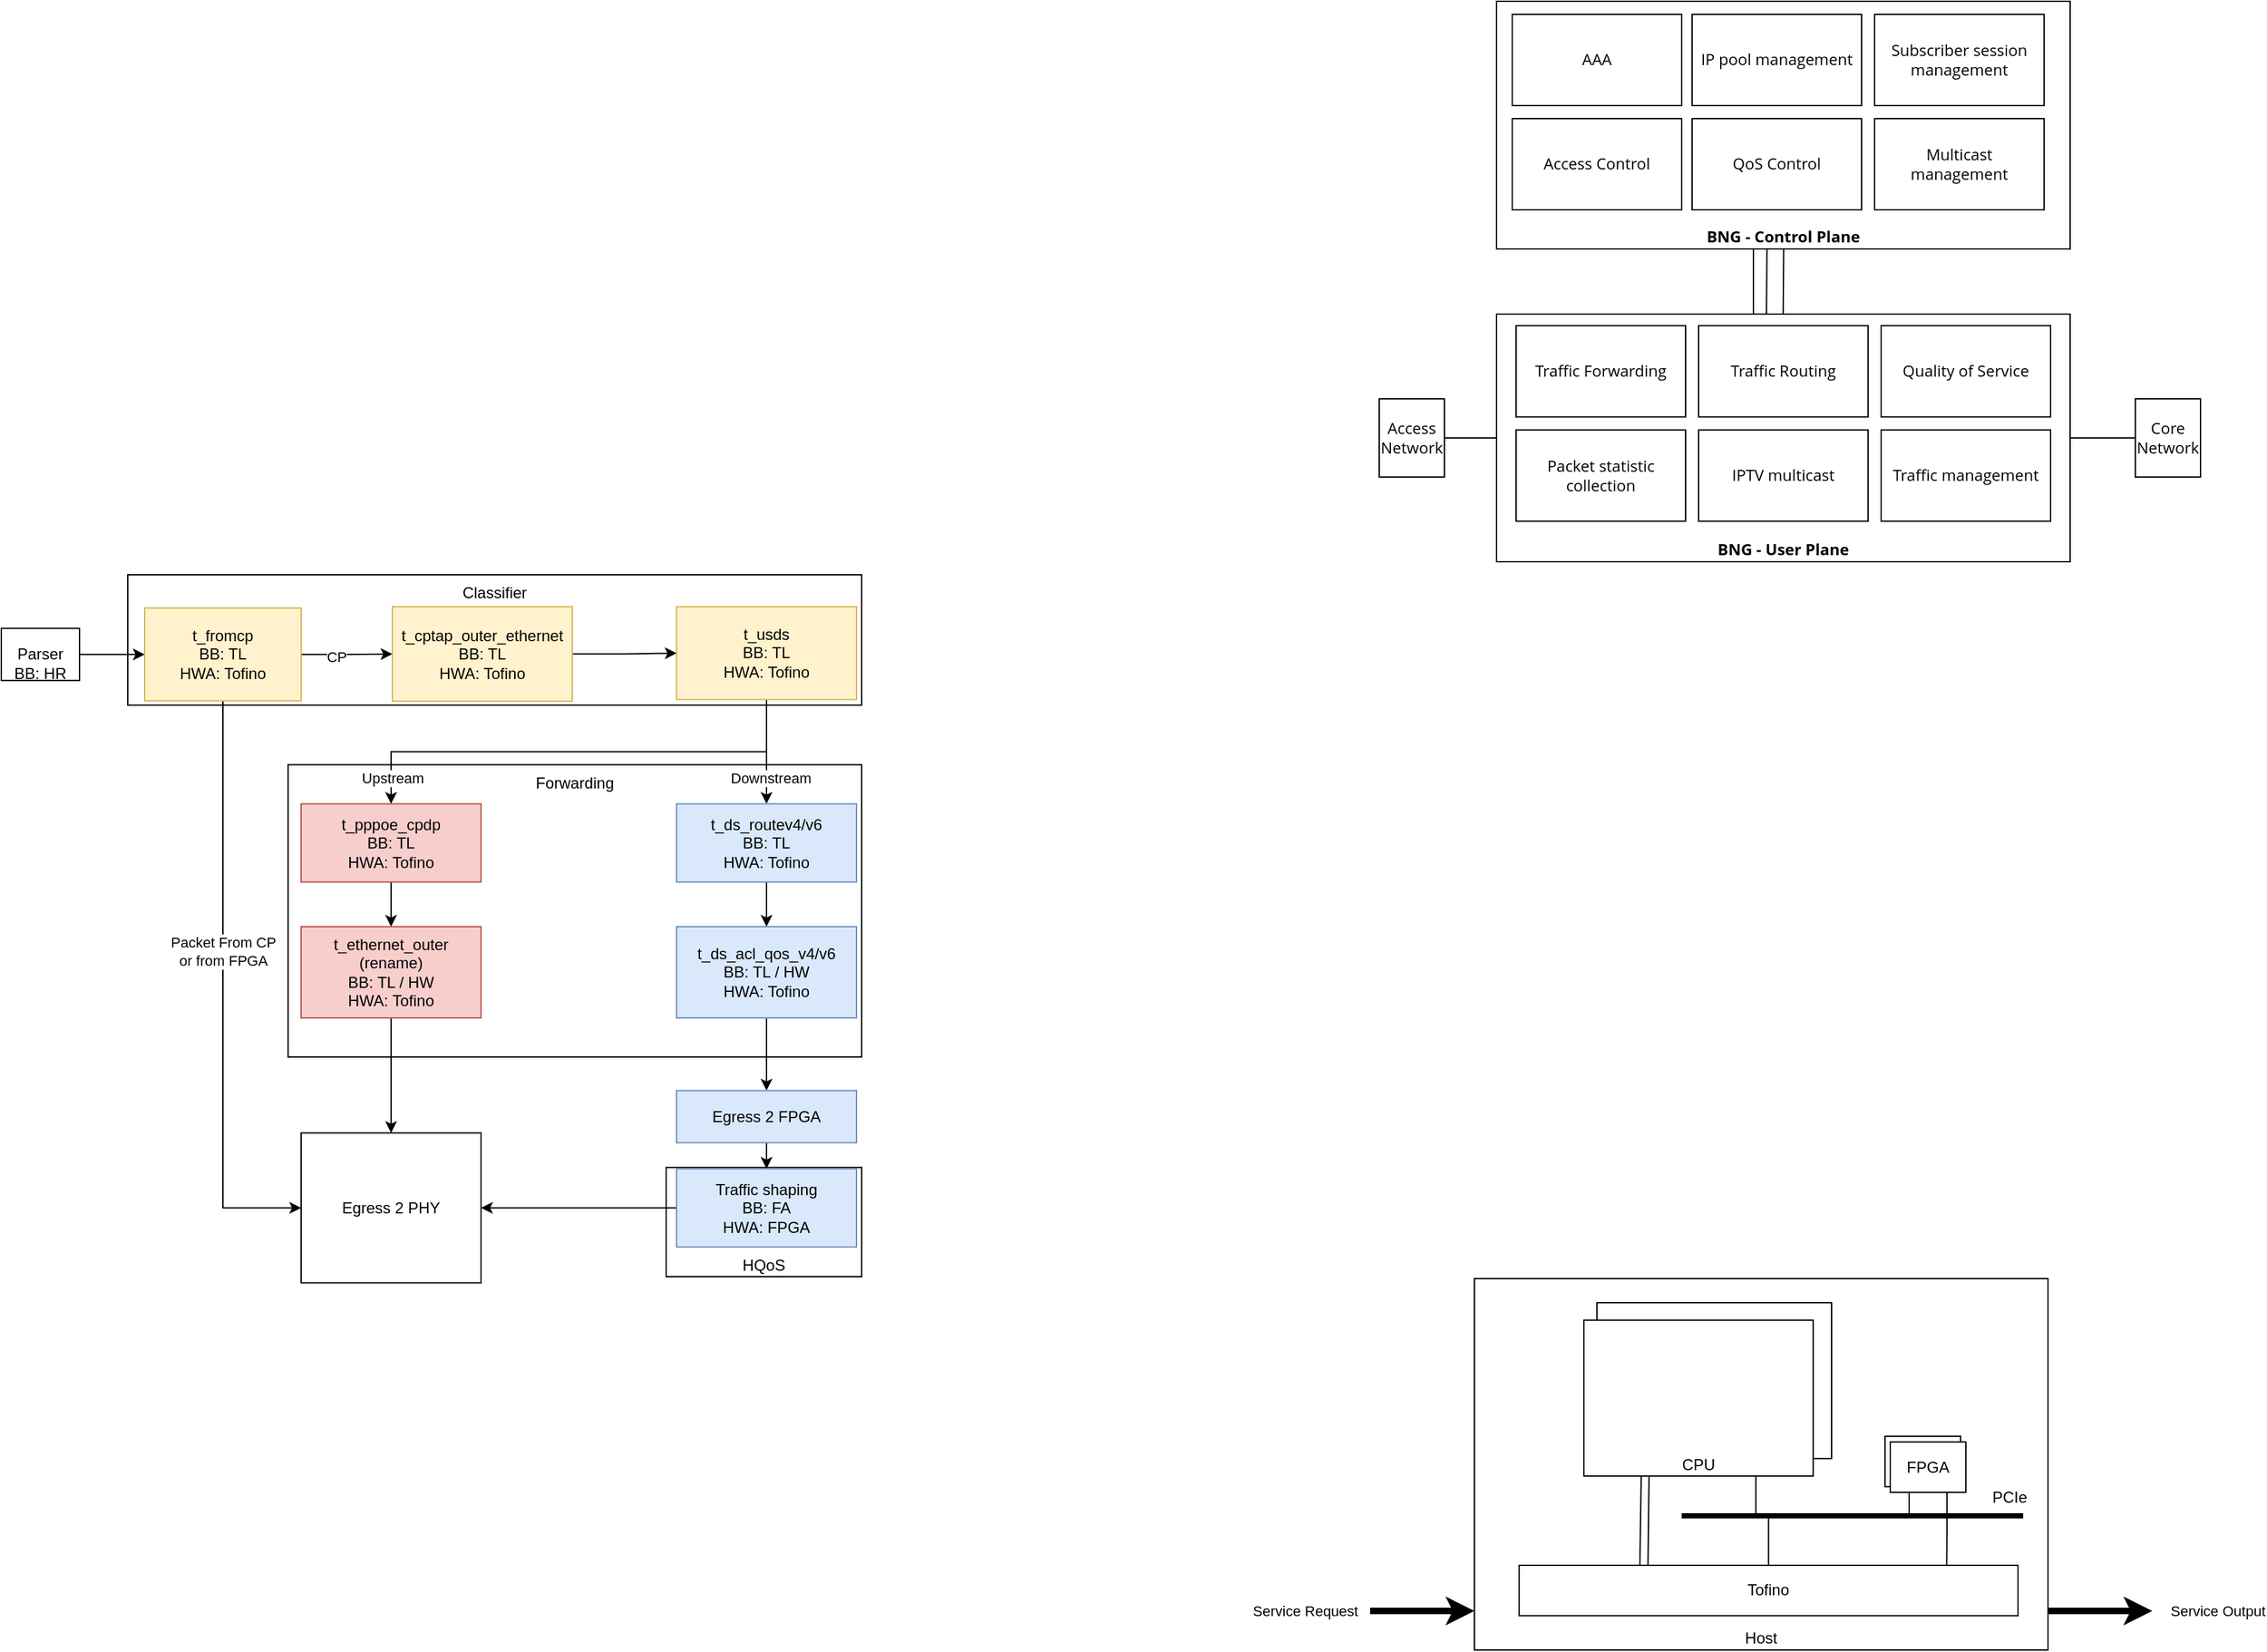 <mxfile version="21.3.6" type="github" pages="5">
  <diagram id="gKPlYtKgeGT5pxEdqDl_" name="user plane">
    <mxGraphModel dx="2074" dy="1161" grid="1" gridSize="10" guides="1" tooltips="1" connect="1" arrows="1" fold="1" page="1" pageScale="1" pageWidth="827" pageHeight="1169" math="0" shadow="0">
      <root>
        <mxCell id="0" />
        <mxCell id="1" parent="0" />
        <mxCell id="ghk1FqZeGTJNpPMja7_p-21" value="BNG - User Plane" style="rounded=0;whiteSpace=wrap;html=1;verticalAlign=bottom;fontFamily=open sans;fontStyle=1" parent="1" vertex="1">
          <mxGeometry x="1460" y="490" width="440" height="190" as="geometry" />
        </mxCell>
        <mxCell id="XmhyybOczmforSK9yy0o-50" value="&amp;nbsp;" style="text;whiteSpace=wrap;html=1;" parent="1" vertex="1">
          <mxGeometry x="780" y="620" width="30" height="30" as="geometry" />
        </mxCell>
        <mxCell id="ZiQV4EGuvzNts-sqIONH-1" value="HQoS" style="rounded=0;whiteSpace=wrap;html=1;labelBackgroundColor=default;verticalAlign=bottom;" parent="1" vertex="1">
          <mxGeometry x="823" y="1144.75" width="150" height="83.75" as="geometry" />
        </mxCell>
        <mxCell id="ZiQV4EGuvzNts-sqIONH-2" value="Forwarding" style="rounded=0;whiteSpace=wrap;html=1;labelBackgroundColor=default;verticalAlign=top;" parent="1" vertex="1">
          <mxGeometry x="533" y="835.75" width="440" height="224.25" as="geometry" />
        </mxCell>
        <mxCell id="ZiQV4EGuvzNts-sqIONH-3" value="Classifier" style="rounded=0;whiteSpace=wrap;html=1;labelBackgroundColor=default;verticalAlign=top;" parent="1" vertex="1">
          <mxGeometry x="410" y="690" width="563" height="100" as="geometry" />
        </mxCell>
        <mxCell id="ZiQV4EGuvzNts-sqIONH-4" value="" style="edgeStyle=orthogonalEdgeStyle;rounded=0;orthogonalLoop=1;jettySize=auto;html=1;" parent="1" source="ZiQV4EGuvzNts-sqIONH-5" target="ZiQV4EGuvzNts-sqIONH-10" edge="1">
          <mxGeometry relative="1" as="geometry" />
        </mxCell>
        <mxCell id="ZiQV4EGuvzNts-sqIONH-5" value="&lt;br&gt;&lt;div&gt;Parser &lt;br&gt;&lt;/div&gt;BB: HR" style="rounded=0;whiteSpace=wrap;html=1;" parent="1" vertex="1">
          <mxGeometry x="313" y="731.13" width="60" height="40" as="geometry" />
        </mxCell>
        <mxCell id="ZiQV4EGuvzNts-sqIONH-6" value="" style="edgeStyle=orthogonalEdgeStyle;rounded=0;orthogonalLoop=1;jettySize=auto;html=1;" parent="1" source="ZiQV4EGuvzNts-sqIONH-10" target="ZiQV4EGuvzNts-sqIONH-12" edge="1">
          <mxGeometry relative="1" as="geometry" />
        </mxCell>
        <mxCell id="ZiQV4EGuvzNts-sqIONH-7" value="CP" style="edgeLabel;html=1;align=center;verticalAlign=middle;resizable=0;points=[];labelBackgroundColor=default;" parent="ZiQV4EGuvzNts-sqIONH-6" vertex="1" connectable="0">
          <mxGeometry x="-0.253" y="-2" relative="1" as="geometry">
            <mxPoint as="offset" />
          </mxGeometry>
        </mxCell>
        <mxCell id="ZiQV4EGuvzNts-sqIONH-8" style="edgeStyle=orthogonalEdgeStyle;rounded=0;orthogonalLoop=1;jettySize=auto;html=1;exitX=0.5;exitY=1;exitDx=0;exitDy=0;entryX=0;entryY=0.5;entryDx=0;entryDy=0;" parent="1" source="ZiQV4EGuvzNts-sqIONH-10" target="ZiQV4EGuvzNts-sqIONH-21" edge="1">
          <mxGeometry relative="1" as="geometry" />
        </mxCell>
        <mxCell id="ZiQV4EGuvzNts-sqIONH-9" value="&lt;div&gt;Packet From CP&lt;/div&gt;&lt;div&gt;or from FPGA&lt;br&gt;&lt;/div&gt;" style="edgeLabel;html=1;align=center;verticalAlign=middle;resizable=0;points=[];" parent="ZiQV4EGuvzNts-sqIONH-8" vertex="1" connectable="0">
          <mxGeometry x="-0.657" relative="1" as="geometry">
            <mxPoint y="115" as="offset" />
          </mxGeometry>
        </mxCell>
        <mxCell id="ZiQV4EGuvzNts-sqIONH-10" value="t_fromcp&lt;br&gt;&lt;div&gt;BB: TL&lt;/div&gt;&lt;div&gt;HWA: Tofino&lt;br&gt;&lt;/div&gt;" style="rounded=0;whiteSpace=wrap;html=1;fillColor=#fff2cc;strokeColor=#d6b656;" parent="1" vertex="1">
          <mxGeometry x="423" y="715.5" width="120" height="71.25" as="geometry" />
        </mxCell>
        <mxCell id="ZiQV4EGuvzNts-sqIONH-11" value="" style="edgeStyle=orthogonalEdgeStyle;rounded=0;orthogonalLoop=1;jettySize=auto;html=1;" parent="1" source="ZiQV4EGuvzNts-sqIONH-12" target="ZiQV4EGuvzNts-sqIONH-16" edge="1">
          <mxGeometry relative="1" as="geometry" />
        </mxCell>
        <mxCell id="ZiQV4EGuvzNts-sqIONH-12" value="t_cptap_outer_ethernet&lt;br&gt;&lt;div&gt;BB: TL&lt;/div&gt;HWA: Tofino" style="rounded=0;whiteSpace=wrap;html=1;fillColor=#fff2cc;strokeColor=#d6b656;" parent="1" vertex="1">
          <mxGeometry x="613" y="714.5" width="138" height="72.5" as="geometry" />
        </mxCell>
        <mxCell id="ZiQV4EGuvzNts-sqIONH-13" value="" style="edgeStyle=orthogonalEdgeStyle;rounded=0;orthogonalLoop=1;jettySize=auto;html=1;" parent="1" source="ZiQV4EGuvzNts-sqIONH-16" target="ZiQV4EGuvzNts-sqIONH-18" edge="1">
          <mxGeometry relative="1" as="geometry">
            <Array as="points">
              <mxPoint x="900" y="825.75" />
              <mxPoint x="612" y="825.75" />
            </Array>
          </mxGeometry>
        </mxCell>
        <mxCell id="ZiQV4EGuvzNts-sqIONH-14" value="Upstream" style="edgeLabel;html=1;align=center;verticalAlign=middle;resizable=0;points=[];" parent="ZiQV4EGuvzNts-sqIONH-13" vertex="1" connectable="0">
          <mxGeometry x="0.395" y="4" relative="1" as="geometry">
            <mxPoint x="-71" y="16" as="offset" />
          </mxGeometry>
        </mxCell>
        <mxCell id="ZiQV4EGuvzNts-sqIONH-15" value="Downstream" style="edgeStyle=orthogonalEdgeStyle;rounded=0;orthogonalLoop=1;jettySize=auto;html=1;exitX=0.5;exitY=1;exitDx=0;exitDy=0;entryX=0.5;entryY=0;entryDx=0;entryDy=0;" parent="1" source="ZiQV4EGuvzNts-sqIONH-16" target="ZiQV4EGuvzNts-sqIONH-23" edge="1">
          <mxGeometry x="0.5" y="3" relative="1" as="geometry">
            <mxPoint as="offset" />
          </mxGeometry>
        </mxCell>
        <mxCell id="ZiQV4EGuvzNts-sqIONH-16" value="t_usds&lt;br&gt;&lt;div&gt;BB: TL&lt;/div&gt;HWA: Tofino" style="rounded=0;whiteSpace=wrap;html=1;fillColor=#fff2cc;strokeColor=#d6b656;" parent="1" vertex="1">
          <mxGeometry x="831" y="714.5" width="138" height="71.25" as="geometry" />
        </mxCell>
        <mxCell id="ZiQV4EGuvzNts-sqIONH-17" value="" style="edgeStyle=orthogonalEdgeStyle;rounded=0;orthogonalLoop=1;jettySize=auto;html=1;" parent="1" source="ZiQV4EGuvzNts-sqIONH-18" target="ZiQV4EGuvzNts-sqIONH-20" edge="1">
          <mxGeometry relative="1" as="geometry" />
        </mxCell>
        <mxCell id="ZiQV4EGuvzNts-sqIONH-18" value="t_pppoe_cpdp&lt;br&gt;&lt;div&gt;BB: TL&lt;/div&gt;HWA: Tofino" style="rounded=0;whiteSpace=wrap;html=1;fillColor=#f8cecc;strokeColor=#b85450;" parent="1" vertex="1">
          <mxGeometry x="543" y="865.75" width="138" height="60" as="geometry" />
        </mxCell>
        <mxCell id="ZiQV4EGuvzNts-sqIONH-19" style="edgeStyle=orthogonalEdgeStyle;rounded=0;orthogonalLoop=1;jettySize=auto;html=1;exitX=0.5;exitY=1;exitDx=0;exitDy=0;entryX=0.5;entryY=0;entryDx=0;entryDy=0;" parent="1" source="ZiQV4EGuvzNts-sqIONH-20" target="ZiQV4EGuvzNts-sqIONH-21" edge="1">
          <mxGeometry relative="1" as="geometry" />
        </mxCell>
        <mxCell id="ZiQV4EGuvzNts-sqIONH-20" value="&lt;div&gt;t_ethernet_outer&lt;/div&gt;&lt;div&gt;(rename)&lt;br&gt;&lt;/div&gt;&lt;div&gt;BB: TL / HW&lt;br&gt;&lt;/div&gt;HWA: Tofino" style="rounded=0;whiteSpace=wrap;html=1;fillColor=#f8cecc;strokeColor=#b85450;" parent="1" vertex="1">
          <mxGeometry x="543" y="960" width="138" height="70" as="geometry" />
        </mxCell>
        <mxCell id="ZiQV4EGuvzNts-sqIONH-21" value="Egress 2 PHY" style="rounded=0;whiteSpace=wrap;html=1;" parent="1" vertex="1">
          <mxGeometry x="543" y="1118.25" width="138" height="115" as="geometry" />
        </mxCell>
        <mxCell id="ZiQV4EGuvzNts-sqIONH-22" value="" style="edgeStyle=orthogonalEdgeStyle;rounded=0;orthogonalLoop=1;jettySize=auto;html=1;" parent="1" source="ZiQV4EGuvzNts-sqIONH-23" target="ZiQV4EGuvzNts-sqIONH-25" edge="1">
          <mxGeometry relative="1" as="geometry" />
        </mxCell>
        <mxCell id="ZiQV4EGuvzNts-sqIONH-23" value="t_ds_routev4/v6&lt;br&gt;&lt;div&gt;BB: TL&lt;/div&gt;HWA: Tofino" style="rounded=0;whiteSpace=wrap;html=1;fillColor=#dae8fc;strokeColor=#6c8ebf;" parent="1" vertex="1">
          <mxGeometry x="831" y="865.75" width="138" height="60" as="geometry" />
        </mxCell>
        <mxCell id="ZiQV4EGuvzNts-sqIONH-24" value="" style="edgeStyle=orthogonalEdgeStyle;rounded=0;orthogonalLoop=1;jettySize=auto;html=1;" parent="1" source="ZiQV4EGuvzNts-sqIONH-25" target="ZiQV4EGuvzNts-sqIONH-27" edge="1">
          <mxGeometry relative="1" as="geometry" />
        </mxCell>
        <mxCell id="ZiQV4EGuvzNts-sqIONH-25" value="t_ds_acl_qos_v4/v6&lt;br&gt;&lt;div&gt;BB: TL / HW&lt;br&gt;&lt;/div&gt;HWA: Tofino" style="rounded=0;whiteSpace=wrap;html=1;fillColor=#dae8fc;strokeColor=#6c8ebf;" parent="1" vertex="1">
          <mxGeometry x="831" y="960" width="138" height="70" as="geometry" />
        </mxCell>
        <mxCell id="ZiQV4EGuvzNts-sqIONH-26" value="" style="edgeStyle=orthogonalEdgeStyle;rounded=0;orthogonalLoop=1;jettySize=auto;html=1;" parent="1" source="ZiQV4EGuvzNts-sqIONH-27" target="ZiQV4EGuvzNts-sqIONH-29" edge="1">
          <mxGeometry relative="1" as="geometry" />
        </mxCell>
        <mxCell id="ZiQV4EGuvzNts-sqIONH-27" value="&lt;div&gt;Egress 2 FPGA&lt;br&gt;&lt;/div&gt;" style="rounded=0;whiteSpace=wrap;html=1;fillColor=#dae8fc;strokeColor=#6c8ebf;" parent="1" vertex="1">
          <mxGeometry x="831" y="1085.75" width="138" height="40" as="geometry" />
        </mxCell>
        <mxCell id="ZiQV4EGuvzNts-sqIONH-28" style="edgeStyle=orthogonalEdgeStyle;rounded=0;orthogonalLoop=1;jettySize=auto;html=1;exitX=0;exitY=0.5;exitDx=0;exitDy=0;" parent="1" source="ZiQV4EGuvzNts-sqIONH-29" target="ZiQV4EGuvzNts-sqIONH-21" edge="1">
          <mxGeometry relative="1" as="geometry" />
        </mxCell>
        <mxCell id="ZiQV4EGuvzNts-sqIONH-29" value="&lt;div&gt;Traffic shaping&lt;/div&gt;&lt;div&gt;BB: FA&lt;/div&gt;&lt;div&gt;HWA: FPGA&lt;br&gt;&lt;/div&gt;" style="rounded=0;whiteSpace=wrap;html=1;fillColor=#dae8fc;strokeColor=#6c8ebf;" parent="1" vertex="1">
          <mxGeometry x="831" y="1145.75" width="138" height="60" as="geometry" />
        </mxCell>
        <mxCell id="uDKC4yJp-bUNJzR249D6-1" value="" style="endArrow=classic;html=1;rounded=0;entryX=0;entryY=0.5;entryDx=0;entryDy=0;strokeWidth=5;" parent="1" edge="1">
          <mxGeometry width="50" height="50" relative="1" as="geometry">
            <mxPoint x="1363" y="1485" as="sourcePoint" />
            <mxPoint x="1443" y="1485" as="targetPoint" />
            <Array as="points">
              <mxPoint x="1393.0" y="1485" />
            </Array>
          </mxGeometry>
        </mxCell>
        <mxCell id="uDKC4yJp-bUNJzR249D6-2" value="Service Request" style="edgeLabel;html=1;align=center;verticalAlign=middle;resizable=0;points=[];" parent="uDKC4yJp-bUNJzR249D6-1" vertex="1" connectable="0">
          <mxGeometry x="-0.525" y="2" relative="1" as="geometry">
            <mxPoint x="-69" y="2" as="offset" />
          </mxGeometry>
        </mxCell>
        <mxCell id="uDKC4yJp-bUNJzR249D6-3" value="" style="endArrow=classic;html=1;rounded=0;entryX=0;entryY=0.5;entryDx=0;entryDy=0;strokeWidth=5;" parent="1" edge="1">
          <mxGeometry width="50" height="50" relative="1" as="geometry">
            <mxPoint x="1883" y="1485" as="sourcePoint" />
            <mxPoint x="1963" y="1485" as="targetPoint" />
            <Array as="points">
              <mxPoint x="1913.0" y="1485" />
            </Array>
          </mxGeometry>
        </mxCell>
        <mxCell id="uDKC4yJp-bUNJzR249D6-4" value="Service Output" style="edgeLabel;html=1;align=center;verticalAlign=middle;resizable=0;points=[];" parent="uDKC4yJp-bUNJzR249D6-3" vertex="1" connectable="0">
          <mxGeometry x="-0.525" y="2" relative="1" as="geometry">
            <mxPoint x="111" y="2" as="offset" />
          </mxGeometry>
        </mxCell>
        <mxCell id="uDKC4yJp-bUNJzR249D6-5" value="Host" style="rounded=0;whiteSpace=wrap;html=1;verticalAlign=bottom;" parent="1" vertex="1">
          <mxGeometry x="1443" y="1230" width="440" height="285" as="geometry" />
        </mxCell>
        <mxCell id="uDKC4yJp-bUNJzR249D6-6" value="" style="group" parent="1" vertex="1" connectable="0">
          <mxGeometry x="1537" y="1248.5" width="188" height="133" as="geometry" />
        </mxCell>
        <mxCell id="uDKC4yJp-bUNJzR249D6-7" value="CPU" style="rounded=0;whiteSpace=wrap;html=1;" parent="uDKC4yJp-bUNJzR249D6-6" vertex="1">
          <mxGeometry width="180" height="119.61" as="geometry" />
        </mxCell>
        <mxCell id="uDKC4yJp-bUNJzR249D6-8" value="CPU" style="rounded=0;whiteSpace=wrap;html=1;verticalAlign=bottom;" parent="uDKC4yJp-bUNJzR249D6-6" vertex="1">
          <mxGeometry x="-10.001" y="13.393" width="175.871" height="119.607" as="geometry" />
        </mxCell>
        <mxCell id="uDKC4yJp-bUNJzR249D6-9" value="" style="group" parent="1" vertex="1" connectable="0">
          <mxGeometry x="1758.0" y="1351" width="62" height="43" as="geometry" />
        </mxCell>
        <mxCell id="uDKC4yJp-bUNJzR249D6-10" value="CPU" style="rounded=0;whiteSpace=wrap;html=1;" parent="uDKC4yJp-bUNJzR249D6-9" vertex="1">
          <mxGeometry width="58" height="38.67" as="geometry" />
        </mxCell>
        <mxCell id="uDKC4yJp-bUNJzR249D6-11" value="FPGA" style="rounded=0;whiteSpace=wrap;html=1;" parent="uDKC4yJp-bUNJzR249D6-9" vertex="1">
          <mxGeometry x="4" y="4.33" width="58" height="38.67" as="geometry" />
        </mxCell>
        <mxCell id="uDKC4yJp-bUNJzR249D6-12" style="edgeStyle=none;rounded=0;orthogonalLoop=1;jettySize=auto;html=1;exitX=0.25;exitY=1;exitDx=0;exitDy=0;strokeWidth=1;endArrow=none;endFill=0;entryX=0.242;entryY=0.043;entryDx=0;entryDy=0;entryPerimeter=0;" parent="1" source="uDKC4yJp-bUNJzR249D6-8" target="uDKC4yJp-bUNJzR249D6-14" edge="1">
          <mxGeometry relative="1" as="geometry">
            <mxPoint x="1576.967" y="1478" as="targetPoint" />
          </mxGeometry>
        </mxCell>
        <mxCell id="uDKC4yJp-bUNJzR249D6-13" style="edgeStyle=orthogonalEdgeStyle;rounded=0;orthogonalLoop=1;jettySize=auto;html=1;exitX=0.5;exitY=0;exitDx=0;exitDy=0;endArrow=none;endFill=0;" parent="1" source="uDKC4yJp-bUNJzR249D6-14" target="uDKC4yJp-bUNJzR249D6-16" edge="1">
          <mxGeometry relative="1" as="geometry">
            <Array as="points">
              <mxPoint x="1690" y="1410" />
              <mxPoint x="1690" y="1410" />
            </Array>
          </mxGeometry>
        </mxCell>
        <mxCell id="uDKC4yJp-bUNJzR249D6-14" value="Tofino" style="rounded=0;whiteSpace=wrap;html=1;" parent="1" vertex="1">
          <mxGeometry x="1477.31" y="1450" width="382.69" height="38.67" as="geometry" />
        </mxCell>
        <mxCell id="uDKC4yJp-bUNJzR249D6-15" style="edgeStyle=none;rounded=0;orthogonalLoop=1;jettySize=auto;html=1;exitX=0.25;exitY=1;exitDx=0;exitDy=0;strokeWidth=1;endArrow=none;endFill=0;entryX=0.25;entryY=0;entryDx=0;entryDy=0;" parent="1" edge="1">
          <mxGeometry relative="1" as="geometry">
            <mxPoint x="1576.157" y="1450" as="targetPoint" />
            <mxPoint x="1576.967" y="1381.5" as="sourcePoint" />
          </mxGeometry>
        </mxCell>
        <mxCell id="uDKC4yJp-bUNJzR249D6-16" value="PCIe" style="line;strokeWidth=4;html=1;perimeter=backbonePerimeter;points=[];outlineConnect=0;labelBackgroundColor=none;labelPosition=right;verticalLabelPosition=top;align=left;verticalAlign=bottom;textDirection=rtl;" parent="1" vertex="1">
          <mxGeometry x="1602" y="1407" width="262" height="10" as="geometry" />
        </mxCell>
        <mxCell id="uDKC4yJp-bUNJzR249D6-17" style="edgeStyle=orthogonalEdgeStyle;rounded=0;orthogonalLoop=1;jettySize=auto;html=1;exitX=0.75;exitY=1;exitDx=0;exitDy=0;entryX=0.857;entryY=0;entryDx=0;entryDy=0;entryPerimeter=0;endArrow=none;endFill=0;" parent="1" source="uDKC4yJp-bUNJzR249D6-11" target="uDKC4yJp-bUNJzR249D6-14" edge="1">
          <mxGeometry relative="1" as="geometry" />
        </mxCell>
        <mxCell id="uDKC4yJp-bUNJzR249D6-18" style="edgeStyle=orthogonalEdgeStyle;rounded=0;orthogonalLoop=1;jettySize=auto;html=1;exitX=0.25;exitY=1;exitDx=0;exitDy=0;endArrow=none;endFill=0;" parent="1" source="uDKC4yJp-bUNJzR249D6-11" target="uDKC4yJp-bUNJzR249D6-16" edge="1">
          <mxGeometry relative="1" as="geometry">
            <Array as="points">
              <mxPoint x="1740" y="1410" />
              <mxPoint x="1740" y="1410" />
            </Array>
          </mxGeometry>
        </mxCell>
        <mxCell id="uDKC4yJp-bUNJzR249D6-19" style="edgeStyle=orthogonalEdgeStyle;rounded=0;orthogonalLoop=1;jettySize=auto;html=1;exitX=0.75;exitY=1;exitDx=0;exitDy=0;endArrow=none;endFill=0;" parent="1" source="uDKC4yJp-bUNJzR249D6-8" target="uDKC4yJp-bUNJzR249D6-16" edge="1">
          <mxGeometry relative="1" as="geometry">
            <Array as="points">
              <mxPoint x="1710" y="1412" />
              <mxPoint x="1710" y="1412" />
            </Array>
          </mxGeometry>
        </mxCell>
        <mxCell id="ghk1FqZeGTJNpPMja7_p-2" value="Traffic Forwarding" style="rounded=0;whiteSpace=wrap;html=1;fontFamily=open sans;" parent="1" vertex="1">
          <mxGeometry x="1475" y="498.87" width="130" height="70" as="geometry" />
        </mxCell>
        <mxCell id="ghk1FqZeGTJNpPMja7_p-3" value="IPTV multicast" style="rounded=0;whiteSpace=wrap;html=1;fontFamily=open sans;" parent="1" vertex="1">
          <mxGeometry x="1615" y="578.87" width="130" height="70" as="geometry" />
        </mxCell>
        <mxCell id="ghk1FqZeGTJNpPMja7_p-4" value="Quality of Service" style="rounded=0;whiteSpace=wrap;html=1;fontFamily=open sans;" parent="1" vertex="1">
          <mxGeometry x="1755" y="498.87" width="130" height="70" as="geometry" />
        </mxCell>
        <mxCell id="ghk1FqZeGTJNpPMja7_p-5" value="Packet statistic collection" style="rounded=0;whiteSpace=wrap;html=1;fontFamily=open sans;" parent="1" vertex="1">
          <mxGeometry x="1475" y="578.87" width="130" height="70" as="geometry" />
        </mxCell>
        <mxCell id="ghk1FqZeGTJNpPMja7_p-6" value="Traffic management" style="rounded=0;whiteSpace=wrap;html=1;fontFamily=open sans;" parent="1" vertex="1">
          <mxGeometry x="1755" y="578.87" width="130" height="70" as="geometry" />
        </mxCell>
        <mxCell id="ghk1FqZeGTJNpPMja7_p-7" value="Traffic Routing" style="rounded=0;whiteSpace=wrap;html=1;fontFamily=open sans;" parent="1" vertex="1">
          <mxGeometry x="1615" y="498.87" width="130" height="70" as="geometry" />
        </mxCell>
        <mxCell id="ghk1FqZeGTJNpPMja7_p-8" value="BNG - Control Plane" style="rounded=0;whiteSpace=wrap;html=1;verticalAlign=bottom;fontFamily=open sans;fontStyle=1" parent="1" vertex="1">
          <mxGeometry x="1460" y="250" width="440" height="190" as="geometry" />
        </mxCell>
        <mxCell id="ghk1FqZeGTJNpPMja7_p-11" value="" style="endArrow=none;html=1;rounded=0;fontFamily=open sans;" parent="1" edge="1">
          <mxGeometry width="50" height="50" relative="1" as="geometry">
            <mxPoint x="1667.05" y="490" as="sourcePoint" />
            <mxPoint x="1667.42" y="440" as="targetPoint" />
          </mxGeometry>
        </mxCell>
        <mxCell id="ghk1FqZeGTJNpPMja7_p-13" value="AAA" style="rounded=0;whiteSpace=wrap;html=1;fontFamily=open sans;" parent="1" vertex="1">
          <mxGeometry x="1472" y="260" width="130" height="70" as="geometry" />
        </mxCell>
        <mxCell id="ghk1FqZeGTJNpPMja7_p-15" value="IP pool management" style="rounded=0;whiteSpace=wrap;html=1;fontFamily=open sans;" parent="1" vertex="1">
          <mxGeometry x="1610" y="260" width="130" height="70" as="geometry" />
        </mxCell>
        <mxCell id="ghk1FqZeGTJNpPMja7_p-16" value="Subscriber session management" style="rounded=0;whiteSpace=wrap;html=1;fontFamily=open sans;" parent="1" vertex="1">
          <mxGeometry x="1750" y="260" width="130" height="70" as="geometry" />
        </mxCell>
        <mxCell id="ghk1FqZeGTJNpPMja7_p-17" value="Access Control" style="rounded=0;whiteSpace=wrap;html=1;fontFamily=open sans;" parent="1" vertex="1">
          <mxGeometry x="1472" y="340" width="130" height="70" as="geometry" />
        </mxCell>
        <mxCell id="ghk1FqZeGTJNpPMja7_p-18" value="QoS Control" style="rounded=0;whiteSpace=wrap;html=1;fontStyle=0;fontFamily=open sans;" parent="1" vertex="1">
          <mxGeometry x="1610" y="340" width="130" height="70" as="geometry" />
        </mxCell>
        <mxCell id="ghk1FqZeGTJNpPMja7_p-19" value="Multicast management" style="rounded=0;whiteSpace=wrap;html=1;fontStyle=0;fontFamily=open sans;" parent="1" vertex="1">
          <mxGeometry x="1750" y="340" width="130" height="70" as="geometry" />
        </mxCell>
        <mxCell id="ghk1FqZeGTJNpPMja7_p-23" value="" style="endArrow=none;html=1;rounded=0;fontFamily=open sans;" parent="1" edge="1">
          <mxGeometry width="50" height="50" relative="1" as="geometry">
            <mxPoint x="1657.05" y="490" as="sourcePoint" />
            <mxPoint x="1657.05" y="440" as="targetPoint" />
          </mxGeometry>
        </mxCell>
        <mxCell id="ghk1FqZeGTJNpPMja7_p-24" value="" style="endArrow=none;html=1;rounded=0;fontFamily=open sans;" parent="1" edge="1">
          <mxGeometry width="50" height="50" relative="1" as="geometry">
            <mxPoint x="1679.86" y="490" as="sourcePoint" />
            <mxPoint x="1680.23" y="440" as="targetPoint" />
          </mxGeometry>
        </mxCell>
        <mxCell id="ghk1FqZeGTJNpPMja7_p-28" style="edgeStyle=orthogonalEdgeStyle;rounded=0;orthogonalLoop=1;jettySize=auto;html=1;exitX=1;exitY=0.5;exitDx=0;exitDy=0;entryX=0;entryY=0.5;entryDx=0;entryDy=0;endArrow=none;endFill=0;fontFamily=open sans;" parent="1" source="ghk1FqZeGTJNpPMja7_p-26" target="ghk1FqZeGTJNpPMja7_p-21" edge="1">
          <mxGeometry relative="1" as="geometry" />
        </mxCell>
        <mxCell id="ghk1FqZeGTJNpPMja7_p-26" value="&lt;div&gt;Access&lt;/div&gt;&lt;div&gt;Network&lt;br&gt;&lt;/div&gt;" style="rounded=0;whiteSpace=wrap;html=1;fontFamily=open sans;" parent="1" vertex="1">
          <mxGeometry x="1370" y="555" width="50" height="60" as="geometry" />
        </mxCell>
        <mxCell id="ghk1FqZeGTJNpPMja7_p-32" style="edgeStyle=orthogonalEdgeStyle;rounded=0;orthogonalLoop=1;jettySize=auto;html=1;exitX=0;exitY=0.5;exitDx=0;exitDy=0;entryX=1;entryY=0.5;entryDx=0;entryDy=0;endArrow=none;endFill=0;fontFamily=open sans;" parent="1" source="ghk1FqZeGTJNpPMja7_p-30" target="ghk1FqZeGTJNpPMja7_p-21" edge="1">
          <mxGeometry relative="1" as="geometry" />
        </mxCell>
        <mxCell id="ghk1FqZeGTJNpPMja7_p-30" value="&lt;div&gt;Core&lt;/div&gt;&lt;div&gt;Network&lt;br&gt;&lt;/div&gt;" style="rounded=0;whiteSpace=wrap;html=1;fontFamily=open sans;" parent="1" vertex="1">
          <mxGeometry x="1950" y="555" width="50" height="60" as="geometry" />
        </mxCell>
      </root>
    </mxGraphModel>
  </diagram>
  <diagram id="xZAhcSILnSanhtrjB-in" name="control_plane">
    <mxGraphModel dx="2074" dy="1161" grid="1" gridSize="10" guides="1" tooltips="1" connect="1" arrows="1" fold="1" page="1" pageScale="1" pageWidth="827" pageHeight="1169" math="0" shadow="0">
      <root>
        <mxCell id="0" />
        <mxCell id="1" parent="0" />
        <mxCell id="E1TrEUe9gQwKdBCNpyH7-10" value="SCi" style="rounded=0;whiteSpace=wrap;html=1;verticalAlign=bottom;fillColor=#ffe6cc;strokeColor=#d79b00;" parent="1" vertex="1">
          <mxGeometry x="304.7" y="215" width="130.59" height="365" as="geometry" />
        </mxCell>
        <mxCell id="E1TrEUe9gQwKdBCNpyH7-3" value="" style="edgeStyle=orthogonalEdgeStyle;rounded=0;orthogonalLoop=1;jettySize=auto;html=1;endArrow=none;endFill=0;" parent="1" source="E1TrEUe9gQwKdBCNpyH7-1" target="E1TrEUe9gQwKdBCNpyH7-2" edge="1">
          <mxGeometry relative="1" as="geometry" />
        </mxCell>
        <mxCell id="E1TrEUe9gQwKdBCNpyH7-1" value="PFCP-CP" style="rounded=0;whiteSpace=wrap;html=1;" parent="1" vertex="1">
          <mxGeometry x="310" y="230" width="120" height="60" as="geometry" />
        </mxCell>
        <mxCell id="E1TrEUe9gQwKdBCNpyH7-2" value="PFCP-UP" style="rounded=0;whiteSpace=wrap;html=1;" parent="1" vertex="1">
          <mxGeometry x="310" y="370" width="120" height="60" as="geometry" />
        </mxCell>
        <mxCell id="E1TrEUe9gQwKdBCNpyH7-4" value="Message BUS" style="rounded=0;whiteSpace=wrap;html=1;" parent="1" vertex="1">
          <mxGeometry x="310" y="440" width="120" height="30" as="geometry" />
        </mxCell>
        <mxCell id="E1TrEUe9gQwKdBCNpyH7-5" value="HAL" style="rounded=0;whiteSpace=wrap;html=1;" parent="1" vertex="1">
          <mxGeometry x="310" y="480" width="120" height="30" as="geometry" />
        </mxCell>
        <mxCell id="E1TrEUe9gQwKdBCNpyH7-6" value="BFRT" style="rounded=0;whiteSpace=wrap;html=1;" parent="1" vertex="1">
          <mxGeometry x="310" y="510" width="40" height="30" as="geometry" />
        </mxCell>
        <mxCell id="E1TrEUe9gQwKdBCNpyH7-7" value="P4RT" style="rounded=0;whiteSpace=wrap;html=1;" parent="1" vertex="1">
          <mxGeometry x="350" y="510" width="40" height="30" as="geometry" />
        </mxCell>
        <mxCell id="E1TrEUe9gQwKdBCNpyH7-8" value="Telnet" style="rounded=0;whiteSpace=wrap;html=1;" parent="1" vertex="1">
          <mxGeometry x="390" y="510" width="40" height="30" as="geometry" />
        </mxCell>
        <mxCell id="E1TrEUe9gQwKdBCNpyH7-9" value="Accelerator" style="rounded=0;whiteSpace=wrap;html=1;" parent="1" vertex="1">
          <mxGeometry x="304.7" y="585" width="130" height="40" as="geometry" />
        </mxCell>
        <mxCell id="E1TrEUe9gQwKdBCNpyH7-21" value="CPRi" style="rounded=0;whiteSpace=wrap;html=1;verticalAlign=bottom;fillColor=#fff2cc;strokeColor=#d6b656;" parent="1" vertex="1">
          <mxGeometry x="470" y="215" width="130.59" height="365" as="geometry" />
        </mxCell>
        <mxCell id="E1TrEUe9gQwKdBCNpyH7-30" value="Accelerator" style="rounded=0;whiteSpace=wrap;html=1;" parent="1" vertex="1">
          <mxGeometry x="470" y="585" width="130" height="40" as="geometry" />
        </mxCell>
        <mxCell id="E1TrEUe9gQwKdBCNpyH7-31" value="CP Applications" style="rounded=0;whiteSpace=wrap;html=1;" parent="1" vertex="1">
          <mxGeometry x="475.29" y="230" width="120" height="60" as="geometry" />
        </mxCell>
        <mxCell id="E1TrEUe9gQwKdBCNpyH7-35" style="edgeStyle=orthogonalEdgeStyle;rounded=0;orthogonalLoop=1;jettySize=auto;html=1;exitX=0.5;exitY=1;exitDx=0;exitDy=0;entryX=0.5;entryY=0;entryDx=0;entryDy=0;endArrow=none;endFill=0;" parent="1" source="E1TrEUe9gQwKdBCNpyH7-32" target="E1TrEUe9gQwKdBCNpyH7-33" edge="1">
          <mxGeometry relative="1" as="geometry" />
        </mxCell>
        <mxCell id="E1TrEUe9gQwKdBCNpyH7-32" value="Tunnel" style="rounded=0;whiteSpace=wrap;html=1;" parent="1" vertex="1">
          <mxGeometry x="500.29" y="290" width="70" height="35" as="geometry" />
        </mxCell>
        <mxCell id="E1TrEUe9gQwKdBCNpyH7-33" value="Tunnel" style="rounded=0;whiteSpace=wrap;html=1;" parent="1" vertex="1">
          <mxGeometry x="500.29" y="405" width="70" height="35" as="geometry" />
        </mxCell>
        <mxCell id="E1TrEUe9gQwKdBCNpyH7-34" value="UP bridge" style="rounded=0;whiteSpace=wrap;html=1;" parent="1" vertex="1">
          <mxGeometry x="485" y="440" width="100" height="50" as="geometry" />
        </mxCell>
        <mxCell id="E1TrEUe9gQwKdBCNpyH7-36" value="&lt;div&gt;Accelerator&lt;/div&gt;&lt;div&gt;CPU Port&lt;br&gt;&lt;/div&gt;" style="rounded=0;whiteSpace=wrap;html=1;" parent="1" vertex="1">
          <mxGeometry x="485.29" y="500" width="100" height="50" as="geometry" />
        </mxCell>
      </root>
    </mxGraphModel>
  </diagram>
  <diagram id="n4Y08MmUfzk9yUgSt3Ad" name="bng_devkit">
    <mxGraphModel dx="4598" dy="3280" grid="1" gridSize="10" guides="1" tooltips="1" connect="1" arrows="1" fold="1" page="1" pageScale="1" pageWidth="827" pageHeight="1169" math="0" shadow="0">
      <root>
        <mxCell id="0" />
        <mxCell id="1" parent="0" />
        <mxCell id="WQje1UHRtv20A7-gI9xX-1" value="&lt;br&gt;host1" style="rounded=0;whiteSpace=wrap;html=1;verticalAlign=bottom;" parent="1" vertex="1">
          <mxGeometry x="2199" y="759.09" width="220" height="147.09" as="geometry" />
        </mxCell>
        <mxCell id="WQje1UHRtv20A7-gI9xX-2" value="Kernel" style="rounded=0;whiteSpace=wrap;html=1;verticalAlign=bottom;" parent="1" vertex="1">
          <mxGeometry x="-56" y="150" width="190" height="520" as="geometry" />
        </mxCell>
        <mxCell id="WQje1UHRtv20A7-gI9xX-3" value="switch.p4" style="rounded=0;whiteSpace=wrap;html=1;verticalAlign=bottom;" parent="1" vertex="1">
          <mxGeometry x="200" y="240" width="200" height="120" as="geometry" />
        </mxCell>
        <mxCell id="WQje1UHRtv20A7-gI9xX-4" value="switch.p4" style="rounded=0;whiteSpace=wrap;html=1;verticalAlign=bottom;" parent="1" vertex="1">
          <mxGeometry x="520" y="240" width="200" height="120" as="geometry" />
        </mxCell>
        <mxCell id="WQje1UHRtv20A7-gI9xX-5" value="TM" style="rounded=0;whiteSpace=wrap;html=1;verticalAlign=bottom;" parent="1" vertex="1">
          <mxGeometry x="200" y="373" width="520" height="50" as="geometry" />
        </mxCell>
        <mxCell id="WQje1UHRtv20A7-gI9xX-6" value="bng.p4" style="rounded=0;whiteSpace=wrap;html=1;verticalAlign=bottom;" parent="1" vertex="1">
          <mxGeometry x="200" y="440" width="200" height="120" as="geometry" />
        </mxCell>
        <mxCell id="WQje1UHRtv20A7-gI9xX-7" value="bng.p4" style="rounded=0;whiteSpace=wrap;html=1;verticalAlign=bottom;" parent="1" vertex="1">
          <mxGeometry x="520" y="440" width="200" height="120" as="geometry" />
        </mxCell>
        <mxCell id="WQje1UHRtv20A7-gI9xX-8" value="Front Ports" style="rounded=0;whiteSpace=wrap;html=1;verticalAlign=bottom;" parent="1" vertex="1">
          <mxGeometry x="200" y="170" width="520" height="60" as="geometry" />
        </mxCell>
        <mxCell id="WQje1UHRtv20A7-gI9xX-9" value="SwitchIngress" style="rounded=0;whiteSpace=wrap;html=1;verticalAlign=bottom;fillColor=#cdeb8b;strokeColor=#36393d;" parent="1" vertex="1">
          <mxGeometry x="200" y="254" width="200" height="40" as="geometry" />
        </mxCell>
        <mxCell id="WQje1UHRtv20A7-gI9xX-10" value="SwitchEgress" style="rounded=0;whiteSpace=wrap;html=1;verticalAlign=bottom;fillColor=#f5f5f5;fontColor=#333333;strokeColor=#666666;" parent="1" vertex="1">
          <mxGeometry x="200" y="294" width="200" height="40" as="geometry" />
        </mxCell>
        <mxCell id="WQje1UHRtv20A7-gI9xX-11" value="SwitchIngress" style="rounded=0;whiteSpace=wrap;html=1;verticalAlign=bottom;fillColor=#f5f5f5;fontColor=#333333;strokeColor=#666666;" parent="1" vertex="1">
          <mxGeometry x="520" y="254" width="200" height="40" as="geometry" />
        </mxCell>
        <mxCell id="WQje1UHRtv20A7-gI9xX-12" value="SwitchEgress" style="rounded=0;whiteSpace=wrap;html=1;verticalAlign=bottom;fillColor=#f5f5f5;fontColor=#333333;strokeColor=#666666;" parent="1" vertex="1">
          <mxGeometry x="520" y="294" width="200" height="40" as="geometry" />
        </mxCell>
        <mxCell id="WQje1UHRtv20A7-gI9xX-13" value="BNGIngress" style="rounded=0;whiteSpace=wrap;html=1;verticalAlign=bottom;fillColor=#f5f5f5;fontColor=#333333;strokeColor=#666666;" parent="1" vertex="1">
          <mxGeometry x="200" y="454" width="200" height="40" as="geometry" />
        </mxCell>
        <mxCell id="WQje1UHRtv20A7-gI9xX-14" value="BNGEgress" style="rounded=0;whiteSpace=wrap;html=1;verticalAlign=bottom;fillColor=#ffcc99;strokeColor=#36393d;" parent="1" vertex="1">
          <mxGeometry x="200" y="494" width="200" height="40" as="geometry" />
        </mxCell>
        <mxCell id="WQje1UHRtv20A7-gI9xX-15" value="BNGIngress" style="rounded=0;whiteSpace=wrap;html=1;verticalAlign=bottom;fillColor=#f5f5f5;fontColor=#333333;strokeColor=#666666;" parent="1" vertex="1">
          <mxGeometry x="520" y="454" width="200" height="40" as="geometry" />
        </mxCell>
        <mxCell id="WQje1UHRtv20A7-gI9xX-16" value="BNGEgress" style="rounded=0;whiteSpace=wrap;html=1;verticalAlign=bottom;fillColor=#f5f5f5;fontColor=#333333;strokeColor=#666666;" parent="1" vertex="1">
          <mxGeometry x="520" y="494" width="200" height="40" as="geometry" />
        </mxCell>
        <mxCell id="WQje1UHRtv20A7-gI9xX-17" value="BNGEgress" style="rounded=0;whiteSpace=wrap;html=1;verticalAlign=bottom;fillColor=#f5f5f5;fontColor=#333333;strokeColor=#666666;" parent="1" vertex="1">
          <mxGeometry x="1280" y="882.08" width="190" height="217.92" as="geometry" />
        </mxCell>
        <mxCell id="WQje1UHRtv20A7-gI9xX-18" value="" style="group" parent="1" vertex="1" connectable="0">
          <mxGeometry x="40" y="882.079" width="1176" height="218.8" as="geometry" />
        </mxCell>
        <mxCell id="WQje1UHRtv20A7-gI9xX-19" value="SwitchIngress" style="rounded=0;whiteSpace=wrap;html=1;verticalAlign=bottom;fillColor=#f5f5f5;fontColor=#333333;strokeColor=#666666;" parent="WQje1UHRtv20A7-gI9xX-18" vertex="1">
          <mxGeometry width="1176" height="218.8" as="geometry" />
        </mxCell>
        <mxCell id="WQje1UHRtv20A7-gI9xX-20" value="" style="group" parent="WQje1UHRtv20A7-gI9xX-18" vertex="1" connectable="0">
          <mxGeometry x="18" y="28.271" width="306" height="145.866" as="geometry" />
        </mxCell>
        <mxCell id="WQje1UHRtv20A7-gI9xX-21" value="Validate" style="rounded=0;whiteSpace=wrap;html=1;verticalAlign=bottom;" parent="WQje1UHRtv20A7-gI9xX-20" vertex="1">
          <mxGeometry width="306" height="145.866" as="geometry" />
        </mxCell>
        <mxCell id="WQje1UHRtv20A7-gI9xX-22" value="Ethernet" style="rounded=0;whiteSpace=wrap;html=1;verticalAlign=bottom;" parent="WQje1UHRtv20A7-gI9xX-20" vertex="1">
          <mxGeometry x="16" y="12.734" width="60" height="108.821" as="geometry" />
        </mxCell>
        <mxCell id="WQje1UHRtv20A7-gI9xX-23" value="IP" style="rounded=0;whiteSpace=wrap;html=1;verticalAlign=bottom;" parent="WQje1UHRtv20A7-gI9xX-20" vertex="1">
          <mxGeometry x="86" y="12.734" width="60" height="108.821" as="geometry" />
        </mxCell>
        <mxCell id="WQje1UHRtv20A7-gI9xX-24" value="Other" style="rounded=0;whiteSpace=wrap;html=1;verticalAlign=bottom;" parent="WQje1UHRtv20A7-gI9xX-20" vertex="1">
          <mxGeometry x="156" y="12.734" width="60" height="108.821" as="geometry" />
        </mxCell>
        <mxCell id="WQje1UHRtv20A7-gI9xX-25" value="PPPoE" style="rounded=0;whiteSpace=wrap;html=1;verticalAlign=bottom;fillColor=#cce5ff;strokeColor=#36393d;" parent="WQje1UHRtv20A7-gI9xX-20" vertex="1">
          <mxGeometry x="226" y="12.734" width="60" height="108.821" as="geometry" />
        </mxCell>
        <mxCell id="WQje1UHRtv20A7-gI9xX-26" value="" style="group" parent="WQje1UHRtv20A7-gI9xX-18" vertex="1" connectable="0">
          <mxGeometry x="368" y="16.271" width="140" height="170" as="geometry" />
        </mxCell>
        <mxCell id="WQje1UHRtv20A7-gI9xX-27" value="BNG Subsc Line Mapping" style="rounded=0;whiteSpace=wrap;html=1;verticalAlign=bottom;fillColor=#ffcc99;strokeColor=#36393d;" parent="WQje1UHRtv20A7-gI9xX-26" vertex="1">
          <mxGeometry width="140" height="170" as="geometry" />
        </mxCell>
        <mxCell id="WQje1UHRtv20A7-gI9xX-28" value="line_map" style="rounded=0;whiteSpace=wrap;html=1;verticalAlign=bottom;fillColor=#cce5ff;strokeColor=#36393d;" parent="WQje1UHRtv20A7-gI9xX-26" vertex="1">
          <mxGeometry x="41" y="20.39" width="65.69" height="117.5" as="geometry" />
        </mxCell>
        <mxCell id="WQje1UHRtv20A7-gI9xX-29" style="edgeStyle=orthogonalEdgeStyle;rounded=0;orthogonalLoop=1;jettySize=auto;html=1;exitX=1;exitY=0.5;exitDx=0;exitDy=0;entryX=0;entryY=0.5;entryDx=0;entryDy=0;" parent="WQje1UHRtv20A7-gI9xX-18" source="WQje1UHRtv20A7-gI9xX-21" target="WQje1UHRtv20A7-gI9xX-27" edge="1">
          <mxGeometry relative="1" as="geometry" />
        </mxCell>
        <mxCell id="WQje1UHRtv20A7-gI9xX-30" value="" style="group" parent="WQje1UHRtv20A7-gI9xX-18" vertex="1" connectable="0">
          <mxGeometry x="1038" y="20.271" width="116" height="173.75" as="geometry" />
        </mxCell>
        <mxCell id="WQje1UHRtv20A7-gI9xX-31" value="System ACL" style="rounded=0;whiteSpace=wrap;html=1;verticalAlign=bottom;" parent="WQje1UHRtv20A7-gI9xX-30" vertex="1">
          <mxGeometry width="116" height="173.75" as="geometry" />
        </mxCell>
        <mxCell id="WQje1UHRtv20A7-gI9xX-32" value="Ingress ACL" style="rounded=0;whiteSpace=wrap;html=1;verticalAlign=bottom;fillColor=#cce5ff;strokeColor=#36393d;" parent="WQje1UHRtv20A7-gI9xX-30" vertex="1">
          <mxGeometry x="22" y="16" width="72" height="117.5" as="geometry" />
        </mxCell>
        <mxCell id="WQje1UHRtv20A7-gI9xX-33" style="edgeStyle=orthogonalEdgeStyle;rounded=0;orthogonalLoop=1;jettySize=auto;html=1;exitX=1;exitY=0.5;exitDx=0;exitDy=0;" parent="WQje1UHRtv20A7-gI9xX-18" source="WQje1UHRtv20A7-gI9xX-34" edge="1">
          <mxGeometry relative="1" as="geometry">
            <mxPoint x="678.0" y="100.8" as="targetPoint" />
          </mxGeometry>
        </mxCell>
        <mxCell id="WQje1UHRtv20A7-gI9xX-34" value="&lt;div&gt;IPv4/ IPv6&lt;/div&gt;FIB" style="rounded=0;whiteSpace=wrap;html=1;verticalAlign=bottom;fillColor=#cce5ff;strokeColor=#36393d;" parent="WQje1UHRtv20A7-gI9xX-18" vertex="1">
          <mxGeometry x="548" y="16.271" width="80" height="170" as="geometry" />
        </mxCell>
        <mxCell id="WQje1UHRtv20A7-gI9xX-35" style="edgeStyle=orthogonalEdgeStyle;rounded=0;orthogonalLoop=1;jettySize=auto;html=1;exitX=1;exitY=0.5;exitDx=0;exitDy=0;entryX=0;entryY=0.5;entryDx=0;entryDy=0;" parent="WQje1UHRtv20A7-gI9xX-18" source="WQje1UHRtv20A7-gI9xX-27" target="WQje1UHRtv20A7-gI9xX-34" edge="1">
          <mxGeometry relative="1" as="geometry" />
        </mxCell>
        <mxCell id="WQje1UHRtv20A7-gI9xX-36" value="" style="group" parent="WQje1UHRtv20A7-gI9xX-18" vertex="1" connectable="0">
          <mxGeometry x="678" y="22.521" width="160" height="173.75" as="geometry" />
        </mxCell>
        <mxCell id="WQje1UHRtv20A7-gI9xX-37" value="" style="group" parent="WQje1UHRtv20A7-gI9xX-36" vertex="1" connectable="0">
          <mxGeometry y="-2" width="160" height="173.75" as="geometry" />
        </mxCell>
        <mxCell id="WQje1UHRtv20A7-gI9xX-38" value="BNG Subscriber Session Mapping" style="rounded=0;whiteSpace=wrap;html=1;verticalAlign=bottom;fillColor=#ffcc99;strokeColor=#36393d;" parent="WQje1UHRtv20A7-gI9xX-37" vertex="1">
          <mxGeometry width="160" height="173.75" as="geometry" />
        </mxCell>
        <mxCell id="WQje1UHRtv20A7-gI9xX-39" value="session_map" style="rounded=0;whiteSpace=wrap;html=1;verticalAlign=bottom;" parent="WQje1UHRtv20A7-gI9xX-37" vertex="1">
          <mxGeometry x="40" y="12" width="80" height="117.5" as="geometry" />
        </mxCell>
        <mxCell id="WQje1UHRtv20A7-gI9xX-40" value="Nexthop" style="rounded=0;whiteSpace=wrap;html=1;verticalAlign=bottom;" parent="WQje1UHRtv20A7-gI9xX-18" vertex="1">
          <mxGeometry x="888" y="20.271" width="90" height="173.75" as="geometry" />
        </mxCell>
        <mxCell id="WQje1UHRtv20A7-gI9xX-41" style="edgeStyle=orthogonalEdgeStyle;rounded=0;orthogonalLoop=1;jettySize=auto;html=1;exitX=1;exitY=0.5;exitDx=0;exitDy=0;entryX=0;entryY=0.5;entryDx=0;entryDy=0;" parent="WQje1UHRtv20A7-gI9xX-18" source="WQje1UHRtv20A7-gI9xX-40" target="WQje1UHRtv20A7-gI9xX-31" edge="1">
          <mxGeometry relative="1" as="geometry" />
        </mxCell>
        <mxCell id="WQje1UHRtv20A7-gI9xX-42" style="edgeStyle=orthogonalEdgeStyle;rounded=0;orthogonalLoop=1;jettySize=auto;html=1;exitX=1;exitY=0.5;exitDx=0;exitDy=0;entryX=0;entryY=0.5;entryDx=0;entryDy=0;" parent="WQje1UHRtv20A7-gI9xX-18" source="WQje1UHRtv20A7-gI9xX-38" target="WQje1UHRtv20A7-gI9xX-40" edge="1">
          <mxGeometry relative="1" as="geometry" />
        </mxCell>
        <mxCell id="WQje1UHRtv20A7-gI9xX-43" value="" style="group" parent="1" vertex="1" connectable="0">
          <mxGeometry x="40" y="1119.999" width="1176" height="218.8" as="geometry" />
        </mxCell>
        <mxCell id="WQje1UHRtv20A7-gI9xX-44" value="SwitchIngress" style="rounded=0;whiteSpace=wrap;html=1;verticalAlign=bottom;fillColor=#f5f5f5;fontColor=#333333;strokeColor=#666666;" parent="WQje1UHRtv20A7-gI9xX-43" vertex="1">
          <mxGeometry width="1176" height="218.8" as="geometry" />
        </mxCell>
        <mxCell id="WQje1UHRtv20A7-gI9xX-45" value="" style="group" parent="WQje1UHRtv20A7-gI9xX-43" vertex="1" connectable="0">
          <mxGeometry x="18" y="28.271" width="306" height="145.866" as="geometry" />
        </mxCell>
        <mxCell id="WQje1UHRtv20A7-gI9xX-46" value="Validate" style="rounded=0;whiteSpace=wrap;html=1;verticalAlign=bottom;" parent="WQje1UHRtv20A7-gI9xX-45" vertex="1">
          <mxGeometry width="306" height="145.866" as="geometry" />
        </mxCell>
        <mxCell id="WQje1UHRtv20A7-gI9xX-47" value="Ethernet" style="rounded=0;whiteSpace=wrap;html=1;verticalAlign=bottom;" parent="WQje1UHRtv20A7-gI9xX-45" vertex="1">
          <mxGeometry x="16" y="12.734" width="60" height="108.821" as="geometry" />
        </mxCell>
        <mxCell id="WQje1UHRtv20A7-gI9xX-48" value="IP" style="rounded=0;whiteSpace=wrap;html=1;verticalAlign=bottom;" parent="WQje1UHRtv20A7-gI9xX-45" vertex="1">
          <mxGeometry x="86" y="12.734" width="60" height="108.821" as="geometry" />
        </mxCell>
        <mxCell id="WQje1UHRtv20A7-gI9xX-49" value="Other" style="rounded=0;whiteSpace=wrap;html=1;verticalAlign=bottom;" parent="WQje1UHRtv20A7-gI9xX-45" vertex="1">
          <mxGeometry x="156" y="12.734" width="60" height="108.821" as="geometry" />
        </mxCell>
        <mxCell id="WQje1UHRtv20A7-gI9xX-50" value="PPPoE" style="rounded=0;whiteSpace=wrap;html=1;verticalAlign=bottom;fillColor=#cce5ff;strokeColor=#36393d;" parent="WQje1UHRtv20A7-gI9xX-45" vertex="1">
          <mxGeometry x="226" y="12.734" width="60" height="108.821" as="geometry" />
        </mxCell>
        <mxCell id="WQje1UHRtv20A7-gI9xX-51" value="" style="group" parent="WQje1UHRtv20A7-gI9xX-43" vertex="1" connectable="0">
          <mxGeometry x="368" y="16.271" width="140" height="170" as="geometry" />
        </mxCell>
        <mxCell id="WQje1UHRtv20A7-gI9xX-52" value="BNG Subsc Line Mapping" style="rounded=0;whiteSpace=wrap;html=1;verticalAlign=bottom;fillColor=#ffcc99;strokeColor=#36393d;" parent="WQje1UHRtv20A7-gI9xX-51" vertex="1">
          <mxGeometry width="140" height="170" as="geometry" />
        </mxCell>
        <mxCell id="WQje1UHRtv20A7-gI9xX-53" value="line_map" style="rounded=0;whiteSpace=wrap;html=1;verticalAlign=bottom;fillColor=#cce5ff;strokeColor=#36393d;" parent="WQje1UHRtv20A7-gI9xX-51" vertex="1">
          <mxGeometry x="41" y="20.39" width="65.69" height="117.5" as="geometry" />
        </mxCell>
        <mxCell id="WQje1UHRtv20A7-gI9xX-54" style="edgeStyle=orthogonalEdgeStyle;rounded=0;orthogonalLoop=1;jettySize=auto;html=1;exitX=1;exitY=0.5;exitDx=0;exitDy=0;entryX=0;entryY=0.5;entryDx=0;entryDy=0;" parent="WQje1UHRtv20A7-gI9xX-43" source="WQje1UHRtv20A7-gI9xX-46" target="WQje1UHRtv20A7-gI9xX-52" edge="1">
          <mxGeometry relative="1" as="geometry" />
        </mxCell>
        <mxCell id="WQje1UHRtv20A7-gI9xX-55" value="" style="group" parent="WQje1UHRtv20A7-gI9xX-43" vertex="1" connectable="0">
          <mxGeometry x="1038" y="20.271" width="116" height="173.75" as="geometry" />
        </mxCell>
        <mxCell id="WQje1UHRtv20A7-gI9xX-56" value="System ACL" style="rounded=0;whiteSpace=wrap;html=1;verticalAlign=bottom;" parent="WQje1UHRtv20A7-gI9xX-55" vertex="1">
          <mxGeometry width="116" height="173.75" as="geometry" />
        </mxCell>
        <mxCell id="WQje1UHRtv20A7-gI9xX-57" value="Ingress ACL" style="rounded=0;whiteSpace=wrap;html=1;verticalAlign=bottom;fillColor=#cce5ff;strokeColor=#36393d;" parent="WQje1UHRtv20A7-gI9xX-55" vertex="1">
          <mxGeometry x="22" y="16" width="72" height="117.5" as="geometry" />
        </mxCell>
        <mxCell id="WQje1UHRtv20A7-gI9xX-58" style="edgeStyle=orthogonalEdgeStyle;rounded=0;orthogonalLoop=1;jettySize=auto;html=1;exitX=1;exitY=0.5;exitDx=0;exitDy=0;" parent="WQje1UHRtv20A7-gI9xX-43" source="WQje1UHRtv20A7-gI9xX-59" edge="1">
          <mxGeometry relative="1" as="geometry">
            <mxPoint x="678.0" y="100.8" as="targetPoint" />
          </mxGeometry>
        </mxCell>
        <mxCell id="WQje1UHRtv20A7-gI9xX-59" value="&lt;div&gt;IPv4/ IPv6&lt;/div&gt;FIB" style="rounded=0;whiteSpace=wrap;html=1;verticalAlign=bottom;fillColor=#cce5ff;strokeColor=#36393d;" parent="WQje1UHRtv20A7-gI9xX-43" vertex="1">
          <mxGeometry x="548" y="16.271" width="80" height="170" as="geometry" />
        </mxCell>
        <mxCell id="WQje1UHRtv20A7-gI9xX-60" style="edgeStyle=orthogonalEdgeStyle;rounded=0;orthogonalLoop=1;jettySize=auto;html=1;exitX=1;exitY=0.5;exitDx=0;exitDy=0;entryX=0;entryY=0.5;entryDx=0;entryDy=0;" parent="WQje1UHRtv20A7-gI9xX-43" source="WQje1UHRtv20A7-gI9xX-52" target="WQje1UHRtv20A7-gI9xX-59" edge="1">
          <mxGeometry relative="1" as="geometry" />
        </mxCell>
        <mxCell id="WQje1UHRtv20A7-gI9xX-61" value="" style="group" parent="WQje1UHRtv20A7-gI9xX-43" vertex="1" connectable="0">
          <mxGeometry x="678" y="22.521" width="160" height="173.75" as="geometry" />
        </mxCell>
        <mxCell id="WQje1UHRtv20A7-gI9xX-62" value="" style="group" parent="WQje1UHRtv20A7-gI9xX-61" vertex="1" connectable="0">
          <mxGeometry y="-2" width="160" height="173.75" as="geometry" />
        </mxCell>
        <mxCell id="WQje1UHRtv20A7-gI9xX-63" value="BNG Subscriber Session Mapping" style="rounded=0;whiteSpace=wrap;html=1;verticalAlign=bottom;fillColor=#ffcc99;strokeColor=#36393d;" parent="WQje1UHRtv20A7-gI9xX-62" vertex="1">
          <mxGeometry width="160" height="173.75" as="geometry" />
        </mxCell>
        <mxCell id="WQje1UHRtv20A7-gI9xX-64" value="session_map" style="rounded=0;whiteSpace=wrap;html=1;verticalAlign=bottom;" parent="WQje1UHRtv20A7-gI9xX-62" vertex="1">
          <mxGeometry x="40" y="12" width="80" height="117.5" as="geometry" />
        </mxCell>
        <mxCell id="WQje1UHRtv20A7-gI9xX-65" value="Nexthop" style="rounded=0;whiteSpace=wrap;html=1;verticalAlign=bottom;" parent="WQje1UHRtv20A7-gI9xX-43" vertex="1">
          <mxGeometry x="888" y="20.271" width="90" height="173.75" as="geometry" />
        </mxCell>
        <mxCell id="WQje1UHRtv20A7-gI9xX-66" style="edgeStyle=orthogonalEdgeStyle;rounded=0;orthogonalLoop=1;jettySize=auto;html=1;exitX=1;exitY=0.5;exitDx=0;exitDy=0;entryX=0;entryY=0.5;entryDx=0;entryDy=0;" parent="WQje1UHRtv20A7-gI9xX-43" source="WQje1UHRtv20A7-gI9xX-65" target="WQje1UHRtv20A7-gI9xX-56" edge="1">
          <mxGeometry relative="1" as="geometry" />
        </mxCell>
        <mxCell id="WQje1UHRtv20A7-gI9xX-67" style="edgeStyle=orthogonalEdgeStyle;rounded=0;orthogonalLoop=1;jettySize=auto;html=1;exitX=1;exitY=0.5;exitDx=0;exitDy=0;entryX=0;entryY=0.5;entryDx=0;entryDy=0;" parent="WQje1UHRtv20A7-gI9xX-43" source="WQje1UHRtv20A7-gI9xX-63" target="WQje1UHRtv20A7-gI9xX-65" edge="1">
          <mxGeometry relative="1" as="geometry" />
        </mxCell>
        <mxCell id="WQje1UHRtv20A7-gI9xX-68" value="BNGEgress" style="rounded=0;whiteSpace=wrap;html=1;verticalAlign=bottom;fillColor=#f5f5f5;fontColor=#333333;strokeColor=#666666;" parent="1" vertex="1">
          <mxGeometry x="1280" y="1119.88" width="190" height="217.92" as="geometry" />
        </mxCell>
        <mxCell id="WQje1UHRtv20A7-gI9xX-69" value="Changes to the pipeline to support PPPoE" style="rounded=0;whiteSpace=wrap;html=1;verticalAlign=middle;fillColor=#cce5ff;strokeColor=#36393d;" parent="1" vertex="1">
          <mxGeometry x="730" y="1400" width="180" height="90" as="geometry" />
        </mxCell>
        <mxCell id="WQje1UHRtv20A7-gI9xX-70" value="BNG Specfic functionality" style="rounded=0;whiteSpace=wrap;html=1;verticalAlign=middle;fillColor=#ffcc99;strokeColor=#36393d;" parent="1" vertex="1">
          <mxGeometry x="950" y="1400" width="180" height="90" as="geometry" />
        </mxCell>
        <mxCell id="WQje1UHRtv20A7-gI9xX-71" value="" style="group" parent="1" vertex="1" connectable="0">
          <mxGeometry x="1295" y="898.35" width="160" height="173.75" as="geometry" />
        </mxCell>
        <mxCell id="WQje1UHRtv20A7-gI9xX-72" value="" style="group" parent="WQje1UHRtv20A7-gI9xX-71" vertex="1" connectable="0">
          <mxGeometry y="-2" width="160" height="173.75" as="geometry" />
        </mxCell>
        <mxCell id="WQje1UHRtv20A7-gI9xX-73" value="EgressBngPktRewrite" style="rounded=0;whiteSpace=wrap;html=1;verticalAlign=bottom;fillColor=#ffcc99;strokeColor=#36393d;" parent="WQje1UHRtv20A7-gI9xX-72" vertex="1">
          <mxGeometry width="160" height="173.75" as="geometry" />
        </mxCell>
        <mxCell id="WQje1UHRtv20A7-gI9xX-74" value="" style="group" parent="1" vertex="1" connectable="0">
          <mxGeometry x="1295" y="1132.52" width="160" height="173.75" as="geometry" />
        </mxCell>
        <mxCell id="WQje1UHRtv20A7-gI9xX-75" value="EgressBngPktRewrite" style="rounded=0;whiteSpace=wrap;html=1;verticalAlign=bottom;fillColor=#ffcc99;strokeColor=#36393d;" parent="WQje1UHRtv20A7-gI9xX-74" vertex="1">
          <mxGeometry width="160" height="173.75" as="geometry" />
        </mxCell>
        <mxCell id="WQje1UHRtv20A7-gI9xX-76" value="Access Ports" style="rounded=0;whiteSpace=wrap;html=1;verticalAlign=bottom;fillColor=#f5f5f5;fontColor=#333333;strokeColor=#666666;" parent="1" vertex="1">
          <mxGeometry x="255" y="170" width="90" height="40" as="geometry" />
        </mxCell>
        <mxCell id="WQje1UHRtv20A7-gI9xX-77" value="Core Ports" style="rounded=0;whiteSpace=wrap;html=1;verticalAlign=bottom;fillColor=#f5f5f5;fontColor=#333333;strokeColor=#666666;" parent="1" vertex="1">
          <mxGeometry x="575" y="170" width="90" height="40" as="geometry" />
        </mxCell>
        <mxCell id="WQje1UHRtv20A7-gI9xX-78" value="&lt;div&gt;CPU&amp;nbsp;&lt;/div&gt;&lt;div&gt;Eth&lt;br&gt;&lt;/div&gt;" style="rounded=0;whiteSpace=wrap;html=1;verticalAlign=bottom;fillColor=#f5f5f5;fontColor=#333333;strokeColor=#666666;" parent="1" vertex="1">
          <mxGeometry y="200" width="90" height="40" as="geometry" />
        </mxCell>
        <mxCell id="WQje1UHRtv20A7-gI9xX-79" value="&lt;div&gt;CPU&amp;nbsp;&lt;/div&gt;&lt;div&gt;ICE&lt;br&gt;&lt;/div&gt;" style="rounded=0;whiteSpace=wrap;html=1;verticalAlign=bottom;fillColor=#f5f5f5;fontColor=#333333;strokeColor=#666666;" parent="1" vertex="1">
          <mxGeometry x="-51" y="500" width="90" height="60" as="geometry" />
        </mxCell>
        <mxCell id="WQje1UHRtv20A7-gI9xX-80" value="&lt;div&gt;CPU&amp;nbsp;&lt;/div&gt;&lt;div&gt;ICE&lt;br&gt;&lt;/div&gt;" style="rounded=0;whiteSpace=wrap;html=1;verticalAlign=bottom;fillColor=#f5f5f5;fontColor=#333333;strokeColor=#666666;" parent="1" vertex="1">
          <mxGeometry x="39" y="500" width="90" height="60" as="geometry" />
        </mxCell>
        <mxCell id="WQje1UHRtv20A7-gI9xX-81" value="Back Ports" style="rounded=0;whiteSpace=wrap;html=1;verticalAlign=bottom;" parent="1" vertex="1">
          <mxGeometry x="200" y="570" width="200" height="60" as="geometry" />
        </mxCell>
        <mxCell id="WQje1UHRtv20A7-gI9xX-82" value="Back Ports" style="rounded=0;whiteSpace=wrap;html=1;verticalAlign=bottom;" parent="1" vertex="1">
          <mxGeometry x="520" y="570" width="200" height="60" as="geometry" />
        </mxCell>
        <mxCell id="WQje1UHRtv20A7-gI9xX-83" value="" style="shape=flexArrow;endArrow=classic;html=1;rounded=0;fillColor=#ffcc99;strokeColor=#36393d;entryX=0.5;entryY=0;entryDx=0;entryDy=0;" parent="1" target="WQje1UHRtv20A7-gI9xX-9" edge="1">
          <mxGeometry width="50" height="50" relative="1" as="geometry">
            <mxPoint x="299.41" y="100" as="sourcePoint" />
            <mxPoint x="299.41" y="170" as="targetPoint" />
          </mxGeometry>
        </mxCell>
        <mxCell id="WQje1UHRtv20A7-gI9xX-85" value="" style="shape=flexArrow;endArrow=classic;html=1;rounded=0;fillColor=#ffcc99;strokeColor=#36393d;" parent="1" source="WQje1UHRtv20A7-gI9xX-9" target="WQje1UHRtv20A7-gI9xX-14" edge="1">
          <mxGeometry width="50" height="50" relative="1" as="geometry">
            <mxPoint x="459.58" y="321" as="sourcePoint" />
            <mxPoint x="460.17" y="475.0" as="targetPoint" />
          </mxGeometry>
        </mxCell>
        <mxCell id="WQje1UHRtv20A7-gI9xX-86" value="PADI" style="edgeLabel;html=1;align=center;verticalAlign=middle;resizable=0;points=[];" parent="WQje1UHRtv20A7-gI9xX-85" vertex="1" connectable="0">
          <mxGeometry x="-0.467" y="-3" relative="1" as="geometry">
            <mxPoint x="3" y="48" as="offset" />
          </mxGeometry>
        </mxCell>
        <mxCell id="WQje1UHRtv20A7-gI9xX-87" value="BNG CP" style="rounded=0;whiteSpace=wrap;html=1;verticalAlign=middle;" parent="1" vertex="1">
          <mxGeometry x="-280" y="150" width="190" height="490" as="geometry" />
        </mxCell>
        <mxCell id="WQje1UHRtv20A7-gI9xX-88" value="" style="shape=flexArrow;endArrow=classic;html=1;rounded=0;fillColor=#ffcc99;strokeColor=#36393d;entryX=1;entryY=0.5;entryDx=0;entryDy=0;exitX=0;exitY=0.5;exitDx=0;exitDy=0;" parent="1" source="WQje1UHRtv20A7-gI9xX-14" target="WQje1UHRtv20A7-gI9xX-80" edge="1">
          <mxGeometry width="50" height="50" relative="1" as="geometry">
            <mxPoint x="210" y="534" as="sourcePoint" />
            <mxPoint x="100" y="230" as="targetPoint" />
          </mxGeometry>
        </mxCell>
        <mxCell id="WQje1UHRtv20A7-gI9xX-89" value="PADI" style="edgeLabel;html=1;align=center;verticalAlign=middle;resizable=0;points=[];" parent="WQje1UHRtv20A7-gI9xX-88" vertex="1" connectable="0">
          <mxGeometry x="-0.467" y="-3" relative="1" as="geometry">
            <mxPoint x="-7" y="5" as="offset" />
          </mxGeometry>
        </mxCell>
        <mxCell id="WQje1UHRtv20A7-gI9xX-90" value="" style="shape=flexArrow;endArrow=classic;html=1;rounded=0;fillColor=#ffcc99;strokeColor=#36393d;entryX=1;entryY=0.5;entryDx=0;entryDy=0;exitX=0;exitY=0.5;exitDx=0;exitDy=0;" parent="1" source="WQje1UHRtv20A7-gI9xX-79" target="WQje1UHRtv20A7-gI9xX-87" edge="1">
          <mxGeometry width="50" height="50" relative="1" as="geometry">
            <mxPoint x="-51" y="524" as="sourcePoint" />
            <mxPoint x="-122" y="540" as="targetPoint" />
          </mxGeometry>
        </mxCell>
        <mxCell id="WQje1UHRtv20A7-gI9xX-91" value="PADI" style="edgeLabel;html=1;align=center;verticalAlign=middle;resizable=0;points=[];" parent="WQje1UHRtv20A7-gI9xX-90" vertex="1" connectable="0">
          <mxGeometry x="-0.467" y="-3" relative="1" as="geometry">
            <mxPoint x="-7" y="5" as="offset" />
          </mxGeometry>
        </mxCell>
        <mxCell id="WQje1UHRtv20A7-gI9xX-92" value="switch.p4" style="rounded=0;whiteSpace=wrap;html=1;verticalAlign=bottom;" parent="1" vertex="1">
          <mxGeometry x="1250" y="250" width="200" height="120" as="geometry" />
        </mxCell>
        <mxCell id="WQje1UHRtv20A7-gI9xX-93" value="switch.p4" style="rounded=0;whiteSpace=wrap;html=1;verticalAlign=bottom;" parent="1" vertex="1">
          <mxGeometry x="1570" y="250" width="200" height="120" as="geometry" />
        </mxCell>
        <mxCell id="WQje1UHRtv20A7-gI9xX-94" value="TM" style="rounded=0;whiteSpace=wrap;html=1;verticalAlign=bottom;" parent="1" vertex="1">
          <mxGeometry x="1250" y="383" width="520" height="50" as="geometry" />
        </mxCell>
        <mxCell id="WQje1UHRtv20A7-gI9xX-95" value="bng.p4" style="rounded=0;whiteSpace=wrap;html=1;verticalAlign=bottom;" parent="1" vertex="1">
          <mxGeometry x="1250" y="450" width="200" height="120" as="geometry" />
        </mxCell>
        <mxCell id="WQje1UHRtv20A7-gI9xX-96" value="bng.p4" style="rounded=0;whiteSpace=wrap;html=1;verticalAlign=bottom;" parent="1" vertex="1">
          <mxGeometry x="1570" y="450" width="200" height="120" as="geometry" />
        </mxCell>
        <mxCell id="WQje1UHRtv20A7-gI9xX-97" value="Front Ports" style="rounded=0;whiteSpace=wrap;html=1;verticalAlign=bottom;" parent="1" vertex="1">
          <mxGeometry x="1250" y="180" width="520" height="60" as="geometry" />
        </mxCell>
        <mxCell id="WQje1UHRtv20A7-gI9xX-98" value="SwitchIngress" style="rounded=0;whiteSpace=wrap;html=1;verticalAlign=bottom;fillColor=#eeeeee;strokeColor=#36393d;" parent="1" vertex="1">
          <mxGeometry x="1250" y="264" width="200" height="40" as="geometry" />
        </mxCell>
        <mxCell id="WQje1UHRtv20A7-gI9xX-99" value="SwitchEgress" style="rounded=0;whiteSpace=wrap;html=1;verticalAlign=bottom;fillColor=#ffcc99;strokeColor=#36393d;" parent="1" vertex="1">
          <mxGeometry x="1250" y="304" width="200" height="40" as="geometry" />
        </mxCell>
        <mxCell id="WQje1UHRtv20A7-gI9xX-100" value="SwitchIngress" style="rounded=0;whiteSpace=wrap;html=1;verticalAlign=bottom;fillColor=#f5f5f5;fontColor=#333333;strokeColor=#666666;" parent="1" vertex="1">
          <mxGeometry x="1570" y="264" width="200" height="40" as="geometry" />
        </mxCell>
        <mxCell id="WQje1UHRtv20A7-gI9xX-101" value="SwitchEgress" style="rounded=0;whiteSpace=wrap;html=1;verticalAlign=bottom;fillColor=#f5f5f5;fontColor=#333333;strokeColor=#666666;" parent="1" vertex="1">
          <mxGeometry x="1570" y="304" width="200" height="40" as="geometry" />
        </mxCell>
        <mxCell id="WQje1UHRtv20A7-gI9xX-102" value="BNGIngress" style="rounded=0;whiteSpace=wrap;html=1;verticalAlign=bottom;fillColor=#ffcc99;strokeColor=#36393d;" parent="1" vertex="1">
          <mxGeometry x="1250" y="464" width="200" height="40" as="geometry" />
        </mxCell>
        <mxCell id="WQje1UHRtv20A7-gI9xX-103" value="BNGEgress" style="rounded=0;whiteSpace=wrap;html=1;verticalAlign=bottom;fillColor=#eeeeee;strokeColor=#36393d;" parent="1" vertex="1">
          <mxGeometry x="1250" y="504" width="200" height="40" as="geometry" />
        </mxCell>
        <mxCell id="WQje1UHRtv20A7-gI9xX-104" value="BNGIngress" style="rounded=0;whiteSpace=wrap;html=1;verticalAlign=bottom;fillColor=#f5f5f5;fontColor=#333333;strokeColor=#666666;" parent="1" vertex="1">
          <mxGeometry x="1570" y="464" width="200" height="40" as="geometry" />
        </mxCell>
        <mxCell id="WQje1UHRtv20A7-gI9xX-105" value="BNGEgress" style="rounded=0;whiteSpace=wrap;html=1;verticalAlign=bottom;fillColor=#f5f5f5;fontColor=#333333;strokeColor=#666666;" parent="1" vertex="1">
          <mxGeometry x="1570" y="504" width="200" height="40" as="geometry" />
        </mxCell>
        <mxCell id="WQje1UHRtv20A7-gI9xX-106" value="Access Ports" style="rounded=0;whiteSpace=wrap;html=1;verticalAlign=bottom;fillColor=#f5f5f5;fontColor=#333333;strokeColor=#666666;" parent="1" vertex="1">
          <mxGeometry x="1305" y="180" width="90" height="40" as="geometry" />
        </mxCell>
        <mxCell id="WQje1UHRtv20A7-gI9xX-107" value="Core Ports" style="rounded=0;whiteSpace=wrap;html=1;verticalAlign=bottom;fillColor=#f5f5f5;fontColor=#333333;strokeColor=#666666;" parent="1" vertex="1">
          <mxGeometry x="1625" y="180" width="90" height="40" as="geometry" />
        </mxCell>
        <mxCell id="WQje1UHRtv20A7-gI9xX-108" value="&lt;div&gt;CPU&amp;nbsp;&lt;/div&gt;&lt;div&gt;Eth&lt;br&gt;&lt;/div&gt;" style="rounded=0;whiteSpace=wrap;html=1;verticalAlign=bottom;fillColor=#f5f5f5;fontColor=#333333;strokeColor=#666666;" parent="1" vertex="1">
          <mxGeometry x="1050" y="210" width="90" height="40" as="geometry" />
        </mxCell>
        <mxCell id="WQje1UHRtv20A7-gI9xX-109" value="&lt;div&gt;CPU&amp;nbsp;&lt;/div&gt;&lt;div&gt;ICE&lt;br&gt;&lt;/div&gt;" style="rounded=0;whiteSpace=wrap;html=1;verticalAlign=bottom;fillColor=#f5f5f5;fontColor=#333333;strokeColor=#666666;" parent="1" vertex="1">
          <mxGeometry x="999" y="510" width="90" height="60" as="geometry" />
        </mxCell>
        <mxCell id="WQje1UHRtv20A7-gI9xX-110" value="&lt;div&gt;CPU&amp;nbsp;&lt;/div&gt;&lt;div&gt;ICE&lt;br&gt;&lt;/div&gt;" style="rounded=0;whiteSpace=wrap;html=1;verticalAlign=bottom;fillColor=#f5f5f5;fontColor=#333333;strokeColor=#666666;" parent="1" vertex="1">
          <mxGeometry x="1089" y="510" width="90" height="60" as="geometry" />
        </mxCell>
        <mxCell id="WQje1UHRtv20A7-gI9xX-111" value="Back Ports" style="rounded=0;whiteSpace=wrap;html=1;verticalAlign=bottom;" parent="1" vertex="1">
          <mxGeometry x="1250" y="580" width="200" height="60" as="geometry" />
        </mxCell>
        <mxCell id="WQje1UHRtv20A7-gI9xX-112" value="Back Ports" style="rounded=0;whiteSpace=wrap;html=1;verticalAlign=bottom;" parent="1" vertex="1">
          <mxGeometry x="1570" y="580" width="200" height="60" as="geometry" />
        </mxCell>
        <mxCell id="WQje1UHRtv20A7-gI9xX-113" value="BNG CP" style="rounded=0;whiteSpace=wrap;html=1;verticalAlign=middle;" parent="1" vertex="1">
          <mxGeometry x="770" y="160" width="190" height="490" as="geometry" />
        </mxCell>
        <mxCell id="WQje1UHRtv20A7-gI9xX-114" value="" style="shape=flexArrow;endArrow=classic;html=1;rounded=0;fillColor=#ffcc99;strokeColor=#36393d;exitX=1;exitY=0.75;exitDx=0;exitDy=0;" parent="1" edge="1">
          <mxGeometry width="50" height="50" relative="1" as="geometry">
            <mxPoint x="960" y="534" as="sourcePoint" />
            <mxPoint x="1010" y="540.5" as="targetPoint" />
          </mxGeometry>
        </mxCell>
        <mxCell id="WQje1UHRtv20A7-gI9xX-115" value="PADO" style="edgeLabel;html=1;align=center;verticalAlign=middle;resizable=0;points=[];labelBackgroundColor=default;" parent="WQje1UHRtv20A7-gI9xX-114" vertex="1" connectable="0">
          <mxGeometry x="-0.467" y="-3" relative="1" as="geometry">
            <mxPoint y="1" as="offset" />
          </mxGeometry>
        </mxCell>
        <mxCell id="WQje1UHRtv20A7-gI9xX-116" value="" style="shape=flexArrow;endArrow=classic;html=1;rounded=0;fillColor=#ffcc99;strokeColor=#36393d;exitX=1;exitY=0.75;exitDx=0;exitDy=0;entryX=0;entryY=0.5;entryDx=0;entryDy=0;" parent="1" target="WQje1UHRtv20A7-gI9xX-102" edge="1">
          <mxGeometry width="50" height="50" relative="1" as="geometry">
            <mxPoint x="1179" y="544" as="sourcePoint" />
            <mxPoint x="1229" y="550.5" as="targetPoint" />
          </mxGeometry>
        </mxCell>
        <mxCell id="WQje1UHRtv20A7-gI9xX-117" value="PADO" style="edgeLabel;html=1;align=center;verticalAlign=middle;resizable=0;points=[];" parent="WQje1UHRtv20A7-gI9xX-116" vertex="1" connectable="0">
          <mxGeometry x="-0.467" y="-3" relative="1" as="geometry">
            <mxPoint y="1" as="offset" />
          </mxGeometry>
        </mxCell>
        <mxCell id="WQje1UHRtv20A7-gI9xX-118" value="" style="shape=flexArrow;endArrow=classic;html=1;rounded=0;fillColor=#ffcc99;strokeColor=#36393d;exitX=1;exitY=0.75;exitDx=0;exitDy=0;entryX=0.5;entryY=1;entryDx=0;entryDy=0;" parent="1" target="WQje1UHRtv20A7-gI9xX-99" edge="1">
          <mxGeometry width="50" height="50" relative="1" as="geometry">
            <mxPoint x="1350" y="464" as="sourcePoint" />
            <mxPoint x="1421" y="404" as="targetPoint" />
          </mxGeometry>
        </mxCell>
        <mxCell id="WQje1UHRtv20A7-gI9xX-119" value="PADO" style="edgeLabel;html=1;align=center;verticalAlign=middle;resizable=0;points=[];" parent="WQje1UHRtv20A7-gI9xX-118" vertex="1" connectable="0">
          <mxGeometry x="-0.467" y="-3" relative="1" as="geometry">
            <mxPoint y="1" as="offset" />
          </mxGeometry>
        </mxCell>
        <mxCell id="WQje1UHRtv20A7-gI9xX-120" value="" style="shape=flexArrow;endArrow=classic;html=1;rounded=0;fillColor=#ffcc99;strokeColor=#36393d;exitX=1;exitY=0.75;exitDx=0;exitDy=0;" parent="1" edge="1">
          <mxGeometry width="50" height="50" relative="1" as="geometry">
            <mxPoint x="1349.58" y="304" as="sourcePoint" />
            <mxPoint x="1350" y="120" as="targetPoint" />
          </mxGeometry>
        </mxCell>
        <mxCell id="WQje1UHRtv20A7-gI9xX-121" value="PADO" style="edgeLabel;html=1;align=center;verticalAlign=middle;resizable=0;points=[];" parent="WQje1UHRtv20A7-gI9xX-120" vertex="1" connectable="0">
          <mxGeometry x="-0.467" y="-3" relative="1" as="geometry">
            <mxPoint y="1" as="offset" />
          </mxGeometry>
        </mxCell>
        <mxCell id="WQje1UHRtv20A7-gI9xX-122" value="switch.p4" style="rounded=0;whiteSpace=wrap;html=1;verticalAlign=bottom;" parent="1" vertex="1">
          <mxGeometry x="444" y="-514" width="200" height="120" as="geometry" />
        </mxCell>
        <mxCell id="WQje1UHRtv20A7-gI9xX-123" value="switch.p4" style="rounded=0;whiteSpace=wrap;html=1;verticalAlign=bottom;" parent="1" vertex="1">
          <mxGeometry x="764" y="-514" width="200" height="120" as="geometry" />
        </mxCell>
        <mxCell id="WQje1UHRtv20A7-gI9xX-124" value="TM" style="rounded=0;whiteSpace=wrap;html=1;verticalAlign=bottom;" parent="1" vertex="1">
          <mxGeometry x="444" y="-381" width="520" height="50" as="geometry" />
        </mxCell>
        <mxCell id="WQje1UHRtv20A7-gI9xX-125" value="bng.p4" style="rounded=0;whiteSpace=wrap;html=1;verticalAlign=bottom;" parent="1" vertex="1">
          <mxGeometry x="444" y="-314" width="200" height="120" as="geometry" />
        </mxCell>
        <mxCell id="WQje1UHRtv20A7-gI9xX-126" value="bng.p4" style="rounded=0;whiteSpace=wrap;html=1;verticalAlign=bottom;" parent="1" vertex="1">
          <mxGeometry x="764" y="-314" width="200" height="120" as="geometry" />
        </mxCell>
        <mxCell id="WQje1UHRtv20A7-gI9xX-127" value="Front Ports" style="rounded=0;whiteSpace=wrap;html=1;verticalAlign=bottom;" parent="1" vertex="1">
          <mxGeometry x="444" y="-584" width="520" height="60" as="geometry" />
        </mxCell>
        <mxCell id="WQje1UHRtv20A7-gI9xX-128" value="SwitchIngress" style="rounded=0;whiteSpace=wrap;html=1;verticalAlign=bottom;fillColor=#eeeeee;strokeColor=#36393d;" parent="1" vertex="1">
          <mxGeometry x="444" y="-500" width="200" height="40" as="geometry" />
        </mxCell>
        <mxCell id="WQje1UHRtv20A7-gI9xX-129" value="SwitchEgress" style="rounded=0;whiteSpace=wrap;html=1;verticalAlign=bottom;fillColor=#eeeeee;strokeColor=#36393d;" parent="1" vertex="1">
          <mxGeometry x="444" y="-460" width="200" height="40" as="geometry" />
        </mxCell>
        <mxCell id="WQje1UHRtv20A7-gI9xX-130" value="SwitchIngress" style="rounded=0;whiteSpace=wrap;html=1;verticalAlign=bottom;fillColor=#EEEEEE;fontColor=#333333;strokeColor=#666666;" parent="1" vertex="1">
          <mxGeometry x="764" y="-500" width="200" height="40" as="geometry" />
        </mxCell>
        <mxCell id="WQje1UHRtv20A7-gI9xX-131" value="SwitchEgress" style="rounded=0;whiteSpace=wrap;html=1;verticalAlign=bottom;fillColor=#EEEEEE;fontColor=#333333;strokeColor=#666666;" parent="1" vertex="1">
          <mxGeometry x="764" y="-460" width="200" height="40" as="geometry" />
        </mxCell>
        <mxCell id="WQje1UHRtv20A7-gI9xX-132" value="BNGIngress" style="rounded=0;whiteSpace=wrap;html=1;verticalAlign=bottom;fillColor=#EEEEEE;strokeColor=#36393d;" parent="1" vertex="1">
          <mxGeometry x="444" y="-300" width="200" height="40" as="geometry" />
        </mxCell>
        <mxCell id="WQje1UHRtv20A7-gI9xX-133" value="BNGEgress" style="rounded=0;whiteSpace=wrap;html=1;verticalAlign=bottom;fillColor=#eeeeee;strokeColor=#36393d;" parent="1" vertex="1">
          <mxGeometry x="444" y="-260" width="200" height="40" as="geometry" />
        </mxCell>
        <mxCell id="WQje1UHRtv20A7-gI9xX-134" value="BNGIngress" style="rounded=0;whiteSpace=wrap;html=1;verticalAlign=bottom;fillColor=#EEEEEE;fontColor=#333333;strokeColor=#666666;" parent="1" vertex="1">
          <mxGeometry x="764" y="-300" width="200" height="40" as="geometry" />
        </mxCell>
        <mxCell id="WQje1UHRtv20A7-gI9xX-135" value="BNGEgress" style="rounded=0;whiteSpace=wrap;html=1;verticalAlign=bottom;fillColor=#EEEEEE;fontColor=#333333;strokeColor=#666666;" parent="1" vertex="1">
          <mxGeometry x="764" y="-260" width="200" height="40" as="geometry" />
        </mxCell>
        <mxCell id="WQje1UHRtv20A7-gI9xX-136" value="Access Ports" style="rounded=0;whiteSpace=wrap;html=1;verticalAlign=bottom;fillColor=#f5f5f5;fontColor=#333333;strokeColor=#666666;" parent="1" vertex="1">
          <mxGeometry x="499" y="-584" width="90" height="40" as="geometry" />
        </mxCell>
        <mxCell id="WQje1UHRtv20A7-gI9xX-137" value="Core Ports" style="rounded=0;whiteSpace=wrap;html=1;verticalAlign=bottom;fillColor=#f5f5f5;fontColor=#333333;strokeColor=#666666;" parent="1" vertex="1">
          <mxGeometry x="819" y="-584" width="90" height="40" as="geometry" />
        </mxCell>
        <mxCell id="WQje1UHRtv20A7-gI9xX-138" value="Back Ports" style="rounded=0;whiteSpace=wrap;html=1;verticalAlign=bottom;" parent="1" vertex="1">
          <mxGeometry x="444" y="-184" width="200" height="60" as="geometry" />
        </mxCell>
        <mxCell id="WQje1UHRtv20A7-gI9xX-139" value="Back Ports" style="rounded=0;whiteSpace=wrap;html=1;verticalAlign=bottom;" parent="1" vertex="1">
          <mxGeometry x="764" y="-184" width="200" height="60" as="geometry" />
        </mxCell>
        <mxCell id="WQje1UHRtv20A7-gI9xX-140" value="Host" style="rounded=0;whiteSpace=wrap;html=1;verticalAlign=bottom;" parent="1" vertex="1">
          <mxGeometry x="1270.27" y="-459" width="270" height="300" as="geometry" />
        </mxCell>
        <mxCell id="WQje1UHRtv20A7-gI9xX-141" value="&lt;div&gt;&lt;br&gt;&lt;/div&gt;&lt;div&gt;&lt;br&gt;&lt;/div&gt;&lt;div&gt;tofino-model&lt;br&gt;&lt;/div&gt;&lt;div&gt;p4model&lt;/div&gt;" style="rounded=0;whiteSpace=wrap;html=1;verticalAlign=bottom;" parent="1" vertex="1">
          <mxGeometry x="1305.27" y="-229" width="95" height="43" as="geometry" />
        </mxCell>
        <mxCell id="WQje1UHRtv20A7-gI9xX-142" value="&lt;div&gt;bfshell bng_tofino &lt;br&gt;bng_tofino&lt;/div&gt;" style="rounded=0;whiteSpace=wrap;html=1;verticalAlign=bottom;fillColor=#eeeeee;strokeColor=#36393d;" parent="1" vertex="1">
          <mxGeometry x="1305.27" y="-279" width="200" height="40" as="geometry" />
        </mxCell>
        <mxCell id="WQje1UHRtv20A7-gI9xX-143" value="speaker_app&lt;br&gt;bisdn_tofino_speaker" style="rounded=0;whiteSpace=wrap;html=1;verticalAlign=bottom;fillColor=#eeeeee;strokeColor=#36393d;" parent="1" vertex="1">
          <mxGeometry x="1305.27" y="-329" width="200" height="40" as="geometry" />
        </mxCell>
        <mxCell id="WQje1UHRtv20A7-gI9xX-144" value="BISDN DBNG UP" style="rounded=0;whiteSpace=wrap;html=1;verticalAlign=bottom;" parent="1" vertex="1">
          <mxGeometry x="1305.27" y="-419" width="200" height="40" as="geometry" />
        </mxCell>
        <mxCell id="WQje1UHRtv20A7-gI9xX-145" value="" style="endArrow=none;html=1;rounded=0;entryX=1.002;entryY=0.342;entryDx=0;entryDy=0;entryPerimeter=0;exitX=-0.001;exitY=0.338;exitDx=0;exitDy=0;exitPerimeter=0;" parent="1" source="WQje1UHRtv20A7-gI9xX-140" target="WQje1UHRtv20A7-gI9xX-140" edge="1">
          <mxGeometry width="50" height="50" relative="1" as="geometry">
            <mxPoint x="930.27" y="-269" as="sourcePoint" />
            <mxPoint x="980.27" y="-319" as="targetPoint" />
          </mxGeometry>
        </mxCell>
        <mxCell id="WQje1UHRtv20A7-gI9xX-146" value="Host" style="rounded=0;whiteSpace=wrap;html=1;verticalAlign=bottom;" parent="1" vertex="1">
          <mxGeometry x="1575.14" y="-459" width="270" height="300" as="geometry" />
        </mxCell>
        <mxCell id="WQje1UHRtv20A7-gI9xX-147" value="&lt;div&gt;&lt;br&gt;&lt;/div&gt;&lt;div&gt;&lt;br&gt;&lt;/div&gt;&lt;div&gt;&lt;br&gt;&lt;/div&gt;&lt;div&gt;p4asic&lt;/div&gt;" style="rounded=0;whiteSpace=wrap;html=1;verticalAlign=bottom;" parent="1" vertex="1">
          <mxGeometry x="1610.14" y="-229" width="200" height="43" as="geometry" />
        </mxCell>
        <mxCell id="WQje1UHRtv20A7-gI9xX-148" value="&lt;div&gt;bfshell bng_tofino &lt;br&gt;bng_tofino&lt;/div&gt;" style="rounded=0;whiteSpace=wrap;html=1;verticalAlign=bottom;fillColor=#eeeeee;strokeColor=#36393d;" parent="1" vertex="1">
          <mxGeometry x="1610.14" y="-279" width="200" height="40" as="geometry" />
        </mxCell>
        <mxCell id="WQje1UHRtv20A7-gI9xX-149" value="speaker_app&lt;br&gt;bisdn_tofino_speaker" style="rounded=0;whiteSpace=wrap;html=1;verticalAlign=bottom;fillColor=#eeeeee;strokeColor=#36393d;" parent="1" vertex="1">
          <mxGeometry x="1610.14" y="-329" width="200" height="40" as="geometry" />
        </mxCell>
        <mxCell id="WQje1UHRtv20A7-gI9xX-150" value="BISDN DBNG UP" style="rounded=0;whiteSpace=wrap;html=1;verticalAlign=bottom;" parent="1" vertex="1">
          <mxGeometry x="1610.14" y="-419" width="200" height="40" as="geometry" />
        </mxCell>
        <mxCell id="WQje1UHRtv20A7-gI9xX-151" value="" style="endArrow=none;html=1;rounded=0;entryX=1.002;entryY=0.342;entryDx=0;entryDy=0;entryPerimeter=0;exitX=-0.001;exitY=0.338;exitDx=0;exitDy=0;exitPerimeter=0;" parent="1" source="WQje1UHRtv20A7-gI9xX-146" target="WQje1UHRtv20A7-gI9xX-146" edge="1">
          <mxGeometry width="50" height="50" relative="1" as="geometry">
            <mxPoint x="1235.14" y="-269" as="sourcePoint" />
            <mxPoint x="1285.14" y="-319" as="targetPoint" />
          </mxGeometry>
        </mxCell>
        <mxCell id="WQje1UHRtv20A7-gI9xX-152" value="p4asic " style="rounded=0;whiteSpace=wrap;html=1;verticalAlign=bottom;" parent="1" vertex="1">
          <mxGeometry x="1410.27" y="-229" width="95" height="43" as="geometry" />
        </mxCell>
        <mxCell id="WQje1UHRtv20A7-gI9xX-153" value="switch.p4" style="rounded=0;whiteSpace=wrap;html=1;verticalAlign=bottom;" parent="1" vertex="1">
          <mxGeometry x="-136" y="-514" width="200" height="120" as="geometry" />
        </mxCell>
        <mxCell id="WQje1UHRtv20A7-gI9xX-154" value="switch.p4" style="rounded=0;whiteSpace=wrap;html=1;verticalAlign=bottom;" parent="1" vertex="1">
          <mxGeometry x="184" y="-514" width="200" height="120" as="geometry" />
        </mxCell>
        <mxCell id="WQje1UHRtv20A7-gI9xX-155" value="TM" style="rounded=0;whiteSpace=wrap;html=1;verticalAlign=bottom;" parent="1" vertex="1">
          <mxGeometry x="-136" y="-381" width="520" height="50" as="geometry" />
        </mxCell>
        <mxCell id="WQje1UHRtv20A7-gI9xX-156" value="bng.p4" style="rounded=0;whiteSpace=wrap;html=1;verticalAlign=bottom;" parent="1" vertex="1">
          <mxGeometry x="-136" y="-314" width="200" height="120" as="geometry" />
        </mxCell>
        <mxCell id="WQje1UHRtv20A7-gI9xX-157" value="upf.p4" style="rounded=0;whiteSpace=wrap;html=1;verticalAlign=bottom;" parent="1" vertex="1">
          <mxGeometry x="184" y="-314" width="200" height="120" as="geometry" />
        </mxCell>
        <mxCell id="WQje1UHRtv20A7-gI9xX-158" value="Front Ports" style="rounded=0;whiteSpace=wrap;html=1;verticalAlign=bottom;" parent="1" vertex="1">
          <mxGeometry x="-136" y="-584" width="520" height="60" as="geometry" />
        </mxCell>
        <mxCell id="WQje1UHRtv20A7-gI9xX-159" value="SwitchIngress" style="rounded=0;whiteSpace=wrap;html=1;verticalAlign=bottom;fillColor=#eeeeee;strokeColor=#36393d;" parent="1" vertex="1">
          <mxGeometry x="-136" y="-500" width="200" height="40" as="geometry" />
        </mxCell>
        <mxCell id="WQje1UHRtv20A7-gI9xX-160" value="SwitchEgress" style="rounded=0;whiteSpace=wrap;html=1;verticalAlign=bottom;fillColor=#eeeeee;strokeColor=#36393d;" parent="1" vertex="1">
          <mxGeometry x="-136" y="-460" width="200" height="40" as="geometry" />
        </mxCell>
        <mxCell id="WQje1UHRtv20A7-gI9xX-161" value="SwitchIngress" style="rounded=0;whiteSpace=wrap;html=1;verticalAlign=bottom;fillColor=#f5f5f5;fontColor=#333333;strokeColor=#666666;" parent="1" vertex="1">
          <mxGeometry x="184" y="-500" width="200" height="40" as="geometry" />
        </mxCell>
        <mxCell id="WQje1UHRtv20A7-gI9xX-162" value="SwitchEgress" style="rounded=0;whiteSpace=wrap;html=1;verticalAlign=bottom;fillColor=#f5f5f5;fontColor=#333333;strokeColor=#666666;" parent="1" vertex="1">
          <mxGeometry x="184" y="-460" width="200" height="40" as="geometry" />
        </mxCell>
        <mxCell id="WQje1UHRtv20A7-gI9xX-163" value="BNGIngress" style="rounded=0;whiteSpace=wrap;html=1;verticalAlign=bottom;fillColor=#dae8fc;strokeColor=#6c8ebf;" parent="1" vertex="1">
          <mxGeometry x="-136" y="-300" width="200" height="40" as="geometry" />
        </mxCell>
        <mxCell id="WQje1UHRtv20A7-gI9xX-164" value="BNGEgress" style="rounded=0;whiteSpace=wrap;html=1;verticalAlign=bottom;fillColor=#dae8fc;strokeColor=#6c8ebf;" parent="1" vertex="1">
          <mxGeometry x="-136" y="-260" width="200" height="40" as="geometry" />
        </mxCell>
        <mxCell id="WQje1UHRtv20A7-gI9xX-165" value="UPFIngress" style="rounded=0;whiteSpace=wrap;html=1;verticalAlign=bottom;fillColor=#fff2cc;strokeColor=#d6b656;" parent="1" vertex="1">
          <mxGeometry x="184" y="-300" width="200" height="40" as="geometry" />
        </mxCell>
        <mxCell id="WQje1UHRtv20A7-gI9xX-166" value="UPFEgress" style="rounded=0;whiteSpace=wrap;html=1;verticalAlign=bottom;fillColor=#fff2cc;strokeColor=#d6b656;" parent="1" vertex="1">
          <mxGeometry x="184" y="-260" width="200" height="40" as="geometry" />
        </mxCell>
        <mxCell id="WQje1UHRtv20A7-gI9xX-167" value="Core Ports" style="rounded=0;whiteSpace=wrap;html=1;verticalAlign=bottom;fillColor=#f5f5f5;fontColor=#333333;strokeColor=#666666;" parent="1" vertex="1">
          <mxGeometry x="239" y="-584" width="90" height="40" as="geometry" />
        </mxCell>
        <mxCell id="WQje1UHRtv20A7-gI9xX-168" value="Back Ports" style="rounded=0;whiteSpace=wrap;html=1;verticalAlign=bottom;" parent="1" vertex="1">
          <mxGeometry x="-136" y="-184" width="200" height="60" as="geometry" />
        </mxCell>
        <mxCell id="WQje1UHRtv20A7-gI9xX-169" value="Back Ports" style="rounded=0;whiteSpace=wrap;html=1;verticalAlign=bottom;" parent="1" vertex="1">
          <mxGeometry x="184" y="-184" width="200" height="60" as="geometry" />
        </mxCell>
        <mxCell id="WQje1UHRtv20A7-gI9xX-170" value="Wireless Ports" style="rounded=0;whiteSpace=wrap;html=1;verticalAlign=bottom;fillColor=#f5f5f5;fontColor=#333333;strokeColor=#666666;" parent="1" vertex="1">
          <mxGeometry x="-36" y="-584" width="90" height="40" as="geometry" />
        </mxCell>
        <mxCell id="WQje1UHRtv20A7-gI9xX-171" value="Fixed Ports" style="rounded=0;whiteSpace=wrap;html=1;verticalAlign=bottom;fillColor=#f5f5f5;fontColor=#333333;strokeColor=#666666;" parent="1" vertex="1">
          <mxGeometry x="-126" y="-584" width="90" height="40" as="geometry" />
        </mxCell>
        <mxCell id="WQje1UHRtv20A7-gI9xX-172" value="host2" style="rounded=0;whiteSpace=wrap;html=1;verticalAlign=bottom;" parent="1" vertex="1">
          <mxGeometry x="2199" y="928.4" width="220" height="86.74" as="geometry" />
        </mxCell>
        <mxCell id="WQje1UHRtv20A7-gI9xX-173" value="host3" style="rounded=0;whiteSpace=wrap;html=1;verticalAlign=bottom;" parent="1" vertex="1">
          <mxGeometry x="2199" y="1036.4" width="220" height="86.74" as="geometry" />
        </mxCell>
        <mxCell id="WQje1UHRtv20A7-gI9xX-174" value="&lt;div&gt;R&lt;sub&gt;CPU&lt;/sub&gt;&lt;/div&gt;&lt;div&gt;A&lt;sub&gt;Tofino&lt;/sub&gt;&lt;/div&gt;&lt;div&gt;A&lt;sub&gt;FPGA&lt;/sub&gt;&lt;/div&gt;&lt;div&gt;E&lt;sub&gt;Y&lt;/sub&gt;&lt;br&gt;&lt;/div&gt;" style="text;html=1;strokeColor=none;fillColor=none;align=center;verticalAlign=middle;whiteSpace=wrap;rounded=0;labelBackgroundColor=default;" parent="1" vertex="1">
          <mxGeometry x="2349" y="807.35" width="60" height="30" as="geometry" />
        </mxCell>
        <mxCell id="WQje1UHRtv20A7-gI9xX-175" style="rounded=0;orthogonalLoop=1;jettySize=auto;html=1;exitX=1;exitY=0.5;exitDx=0;exitDy=0;entryX=0;entryY=0.5;entryDx=0;entryDy=0;" parent="1" source="WQje1UHRtv20A7-gI9xX-178" target="WQje1UHRtv20A7-gI9xX-1" edge="1">
          <mxGeometry relative="1" as="geometry" />
        </mxCell>
        <mxCell id="WQje1UHRtv20A7-gI9xX-176" style="rounded=0;orthogonalLoop=1;jettySize=auto;html=1;exitX=1;exitY=0.5;exitDx=0;exitDy=0;entryX=0.004;entryY=0.607;entryDx=0;entryDy=0;entryPerimeter=0;" parent="1" source="WQje1UHRtv20A7-gI9xX-178" target="WQje1UHRtv20A7-gI9xX-172" edge="1">
          <mxGeometry relative="1" as="geometry" />
        </mxCell>
        <mxCell id="WQje1UHRtv20A7-gI9xX-177" style="rounded=0;orthogonalLoop=1;jettySize=auto;html=1;exitX=1;exitY=0.5;exitDx=0;exitDy=0;entryX=0;entryY=0.5;entryDx=0;entryDy=0;" parent="1" source="WQje1UHRtv20A7-gI9xX-178" target="WQje1UHRtv20A7-gI9xX-173" edge="1">
          <mxGeometry relative="1" as="geometry" />
        </mxCell>
        <mxCell id="WQje1UHRtv20A7-gI9xX-178" value="Load balancer" style="rounded=0;whiteSpace=wrap;html=1;verticalAlign=bottom;" parent="1" vertex="1">
          <mxGeometry x="1960" y="937.4" width="110" height="86.74" as="geometry" />
        </mxCell>
        <mxCell id="WQje1UHRtv20A7-gI9xX-179" value="" style="endArrow=classic;startArrow=classic;html=1;rounded=0;strokeColor=#000000;exitX=1;exitY=0.5;exitDx=0;exitDy=0;" parent="1" source="WQje1UHRtv20A7-gI9xX-1" edge="1">
          <mxGeometry width="50" height="50" relative="1" as="geometry">
            <mxPoint x="2519" y="909.09" as="sourcePoint" />
            <mxPoint x="2499" y="833.09" as="targetPoint" />
          </mxGeometry>
        </mxCell>
        <mxCell id="WQje1UHRtv20A7-gI9xX-180" value="" style="endArrow=classic;startArrow=classic;html=1;rounded=0;strokeColor=#000000;exitX=1;exitY=0.5;exitDx=0;exitDy=0;" parent="1" edge="1">
          <mxGeometry width="50" height="50" relative="1" as="geometry">
            <mxPoint x="2419" y="971.54" as="sourcePoint" />
            <mxPoint x="2489" y="971.82" as="targetPoint" />
          </mxGeometry>
        </mxCell>
        <mxCell id="WQje1UHRtv20A7-gI9xX-181" value="" style="endArrow=classic;startArrow=classic;html=1;rounded=0;strokeColor=#000000;exitX=1;exitY=0.5;exitDx=0;exitDy=0;" parent="1" edge="1">
          <mxGeometry width="50" height="50" relative="1" as="geometry">
            <mxPoint x="2419" y="1079.54" as="sourcePoint" />
            <mxPoint x="2489" y="1079.82" as="targetPoint" />
          </mxGeometry>
        </mxCell>
        <mxCell id="WQje1UHRtv20A7-gI9xX-182" value="&lt;div&gt;QoS&lt;sub&gt;1&lt;/sub&gt;&lt;br&gt;&lt;/div&gt;" style="text;html=1;strokeColor=none;fillColor=none;align=center;verticalAlign=middle;whiteSpace=wrap;rounded=0;labelBackgroundColor=none;" parent="1" vertex="1">
          <mxGeometry x="2429" y="841.66" width="80" height="27.43" as="geometry" />
        </mxCell>
        <mxCell id="WQje1UHRtv20A7-gI9xX-183" value="&lt;div&gt;QoS&lt;sub&gt;2&lt;/sub&gt;&lt;br&gt;&lt;/div&gt;" style="text;html=1;strokeColor=none;fillColor=none;align=center;verticalAlign=middle;whiteSpace=wrap;rounded=0;labelBackgroundColor=none;" parent="1" vertex="1">
          <mxGeometry x="2429" y="949.32" width="60" height="30" as="geometry" />
        </mxCell>
        <mxCell id="WQje1UHRtv20A7-gI9xX-184" value="&lt;div&gt;QoS&lt;sub&gt;3&lt;/sub&gt;&lt;br&gt;&lt;/div&gt;" style="text;html=1;strokeColor=none;fillColor=none;align=center;verticalAlign=middle;whiteSpace=wrap;rounded=0;labelBackgroundColor=none;" parent="1" vertex="1">
          <mxGeometry x="2429" y="1058.39" width="60" height="30" as="geometry" />
        </mxCell>
        <mxCell id="WQje1UHRtv20A7-gI9xX-185" value="" style="group" parent="1" vertex="1" connectable="0">
          <mxGeometry x="2211" y="771.12" width="125" height="48.61" as="geometry" />
        </mxCell>
        <mxCell id="WQje1UHRtv20A7-gI9xX-186" value="&lt;span style=&quot;&quot;&gt;UPF&lt;sub&gt;1&lt;/sub&gt;&lt;/span&gt;" style="rounded=0;whiteSpace=wrap;html=1;labelBackgroundColor=none;align=left;fillColor=#eeeeee;strokeColor=#36393d;" parent="WQje1UHRtv20A7-gI9xX-185" vertex="1">
          <mxGeometry width="115" height="48.61" as="geometry" />
        </mxCell>
        <mxCell id="WQje1UHRtv20A7-gI9xX-187" value="&lt;div&gt;r&lt;sub&gt;CPU&lt;/sub&gt;&lt;/div&gt;&lt;div&gt;a&lt;sub&gt;Tofino&lt;/sub&gt;&lt;/div&gt;&lt;div&gt;a&lt;sub&gt;FPGA&lt;/sub&gt;&lt;/div&gt;" style="text;html=1;strokeColor=none;fillColor=none;align=center;verticalAlign=middle;whiteSpace=wrap;rounded=0;labelBackgroundColor=none;" parent="WQje1UHRtv20A7-gI9xX-185" vertex="1">
          <mxGeometry x="65" y="9.31" width="60" height="30" as="geometry" />
        </mxCell>
        <mxCell id="WQje1UHRtv20A7-gI9xX-188" value="" style="group" parent="1" vertex="1" connectable="0">
          <mxGeometry x="2211" y="939.09" width="125" height="48.61" as="geometry" />
        </mxCell>
        <mxCell id="WQje1UHRtv20A7-gI9xX-189" value="&lt;span style=&quot;&quot;&gt;UPF&lt;sub&gt;3&lt;/sub&gt;&lt;/span&gt;" style="rounded=0;whiteSpace=wrap;html=1;labelBackgroundColor=none;align=left;fillColor=#eeeeee;strokeColor=#36393d;" parent="WQje1UHRtv20A7-gI9xX-188" vertex="1">
          <mxGeometry width="115" height="48.61" as="geometry" />
        </mxCell>
        <mxCell id="WQje1UHRtv20A7-gI9xX-190" value="&lt;div&gt;r&lt;sub&gt;CPU&lt;/sub&gt;&lt;/div&gt;&lt;div&gt;a&lt;sub&gt;SmartNIC&lt;/sub&gt;&lt;/div&gt;" style="text;html=1;strokeColor=none;fillColor=none;align=center;verticalAlign=middle;whiteSpace=wrap;rounded=0;labelBackgroundColor=none;" parent="WQje1UHRtv20A7-gI9xX-188" vertex="1">
          <mxGeometry x="55" y="9.3" width="60" height="30" as="geometry" />
        </mxCell>
        <mxCell id="WQje1UHRtv20A7-gI9xX-191" value="" style="group" parent="1" vertex="1" connectable="0">
          <mxGeometry x="2211" y="1049.09" width="125" height="48.61" as="geometry" />
        </mxCell>
        <mxCell id="WQje1UHRtv20A7-gI9xX-192" value="&lt;span style=&quot;&quot;&gt;UPF&lt;sub&gt;4&lt;/sub&gt;&lt;/span&gt;" style="rounded=0;whiteSpace=wrap;html=1;labelBackgroundColor=none;align=left;fillColor=#eeeeee;strokeColor=#36393d;" parent="WQje1UHRtv20A7-gI9xX-191" vertex="1">
          <mxGeometry width="115" height="48.61" as="geometry" />
        </mxCell>
        <mxCell id="WQje1UHRtv20A7-gI9xX-193" value="&lt;div&gt;r&lt;sub&gt;CPU&lt;/sub&gt;&lt;/div&gt;&lt;div&gt;a&lt;sub&gt;GPU&lt;/sub&gt;&lt;br&gt;&lt;/div&gt;" style="text;html=1;strokeColor=none;fillColor=none;align=center;verticalAlign=middle;whiteSpace=wrap;rounded=0;labelBackgroundColor=none;" parent="WQje1UHRtv20A7-gI9xX-191" vertex="1">
          <mxGeometry x="63" y="9.3" width="60" height="30" as="geometry" />
        </mxCell>
        <mxCell id="WQje1UHRtv20A7-gI9xX-194" value="&lt;div&gt;R&lt;sub&gt;CPU&lt;/sub&gt;&lt;/div&gt;&lt;div&gt;A&lt;sub&gt;SmartNIC&lt;/sub&gt;&lt;/div&gt;&lt;div&gt;E&lt;sub&gt;Y&lt;/sub&gt;&lt;br&gt;&lt;/div&gt;" style="text;html=1;strokeColor=none;fillColor=none;align=center;verticalAlign=middle;whiteSpace=wrap;rounded=0;labelBackgroundColor=default;" parent="1" vertex="1">
          <mxGeometry x="2349" y="955.57" width="60" height="30" as="geometry" />
        </mxCell>
        <mxCell id="WQje1UHRtv20A7-gI9xX-195" value="&lt;div&gt;R&lt;sub&gt;CPU&lt;/sub&gt;&lt;/div&gt;&lt;div&gt;A&lt;sub&gt;GPU&lt;/sub&gt;&lt;br&gt;&lt;/div&gt;&lt;div&gt;E&lt;sub&gt;Y&lt;/sub&gt;&lt;br&gt;&lt;/div&gt;" style="text;html=1;strokeColor=none;fillColor=none;align=center;verticalAlign=middle;whiteSpace=wrap;rounded=0;labelBackgroundColor=default;" parent="1" vertex="1">
          <mxGeometry x="2349" y="1064.77" width="60" height="30" as="geometry" />
        </mxCell>
        <mxCell id="WQje1UHRtv20A7-gI9xX-196" value="&lt;div&gt;r&lt;sub&gt;X&lt;/sub&gt; = host resources consumed by upf X&lt;/div&gt;&lt;div&gt;R&lt;sub&gt;Y&amp;nbsp; &lt;/sub&gt;= total amount of resources available at host Y&lt;/div&gt;&lt;div&gt;a&lt;sub&gt;X&lt;/sub&gt;&amp;nbsp; = accelerator resources consumed by upf X&lt;/div&gt;&lt;div&gt;A&lt;sub&gt;Y&lt;/sub&gt;&amp;nbsp; = total amount of resources available at accelerator Y&lt;br&gt;&lt;/div&gt;&lt;div&gt;&amp;nbsp;E&lt;sub&gt;Y&lt;/sub&gt;&amp;nbsp; = energy consumed by host Y&lt;br&gt;&lt;/div&gt;&lt;div&gt;QoS = provided service quality by host/ UPF combination &lt;br&gt;&lt;/div&gt;" style="text;html=1;strokeColor=none;fillColor=none;align=left;verticalAlign=middle;whiteSpace=wrap;rounded=0;labelBackgroundColor=none;" parent="1" vertex="1">
          <mxGeometry x="2211" y="1195.12" width="198" height="26.74" as="geometry" />
        </mxCell>
        <mxCell id="WQje1UHRtv20A7-gI9xX-197" value="" style="rounded=0;whiteSpace=wrap;html=1;verticalAlign=bottom;" parent="1" vertex="1">
          <mxGeometry x="2392.57" y="-451" width="270" height="120" as="geometry" />
        </mxCell>
        <mxCell id="WQje1UHRtv20A7-gI9xX-198" style="edgeStyle=orthogonalEdgeStyle;rounded=0;orthogonalLoop=1;jettySize=auto;html=1;exitX=1;exitY=0.5;exitDx=0;exitDy=0;entryX=0;entryY=0.5;entryDx=0;entryDy=0;" parent="1" source="WQje1UHRtv20A7-gI9xX-200" target="WQje1UHRtv20A7-gI9xX-203" edge="1">
          <mxGeometry relative="1" as="geometry" />
        </mxCell>
        <mxCell id="WQje1UHRtv20A7-gI9xX-199" value="&lt;div&gt;redirect_to_bng_cpu&lt;/div&gt;&lt;div&gt;cpu_port: BNG_CPU&lt;br&gt;&lt;/div&gt;" style="edgeLabel;html=1;align=center;verticalAlign=middle;resizable=0;points=[];" parent="WQje1UHRtv20A7-gI9xX-198" vertex="1" connectable="0">
          <mxGeometry x="-0.327" y="-1" relative="1" as="geometry">
            <mxPoint x="18" y="-39" as="offset" />
          </mxGeometry>
        </mxCell>
        <mxCell id="WQje1UHRtv20A7-gI9xX-200" value="&lt;div&gt;Switch&lt;/div&gt;&lt;div&gt;Ingress&lt;/div&gt;" style="rounded=0;whiteSpace=wrap;html=1;verticalAlign=bottom;fillColor=#eeeeee;strokeColor=#36393d;" parent="1" vertex="1">
          <mxGeometry x="2422.57" y="-429" width="50" height="76" as="geometry" />
        </mxCell>
        <mxCell id="WQje1UHRtv20A7-gI9xX-201" style="edgeStyle=orthogonalEdgeStyle;rounded=0;orthogonalLoop=1;jettySize=auto;html=1;exitX=1;exitY=0.5;exitDx=0;exitDy=0;" parent="1" source="WQje1UHRtv20A7-gI9xX-203" edge="1">
          <mxGeometry relative="1" as="geometry">
            <mxPoint x="2702.57" y="-391" as="targetPoint" />
          </mxGeometry>
        </mxCell>
        <mxCell id="WQje1UHRtv20A7-gI9xX-202" value="BNG_CPU" style="edgeLabel;html=1;align=center;verticalAlign=middle;resizable=0;points=[];" parent="WQje1UHRtv20A7-gI9xX-201" vertex="1" connectable="0">
          <mxGeometry x="0.766" y="-2" relative="1" as="geometry">
            <mxPoint x="37" y="-2" as="offset" />
          </mxGeometry>
        </mxCell>
        <mxCell id="WQje1UHRtv20A7-gI9xX-203" value="&lt;div&gt;BNG&lt;/div&gt;&lt;div&gt;Egress&lt;/div&gt;" style="rounded=0;whiteSpace=wrap;html=1;verticalAlign=bottom;fillColor=#eeeeee;strokeColor=#36393d;" parent="1" vertex="1">
          <mxGeometry x="2602.57" y="-429" width="50" height="76" as="geometry" />
        </mxCell>
        <mxCell id="WQje1UHRtv20A7-gI9xX-204" value="" style="endArrow=classic;html=1;rounded=0;" parent="1" edge="1">
          <mxGeometry width="50" height="50" relative="1" as="geometry">
            <mxPoint x="2332.57" y="-391.29" as="sourcePoint" />
            <mxPoint x="2422.57" y="-391" as="targetPoint" />
          </mxGeometry>
        </mxCell>
        <mxCell id="WQje1UHRtv20A7-gI9xX-205" value="&lt;div&gt;PADI/ PADR&lt;/div&gt;&lt;div&gt;ingress_port: ACCESS_PORT&lt;br&gt;&lt;/div&gt;&lt;div&gt;ETH: src_mac, dst_mac, ether_type&lt;br&gt;&lt;/div&gt;&lt;div&gt;VLAN S: vlan_id, ether_type (0x8100)&lt;br&gt;&lt;/div&gt;&lt;div&gt;VLAN C: vlan_id, ether_type (0x8863)&lt;br&gt;&lt;/div&gt;&lt;div&gt;PPPoED: code (0x09/ 0x19), session id (0x0)&lt;br&gt;&lt;/div&gt;" style="edgeLabel;html=1;align=center;verticalAlign=middle;resizable=0;points=[];" parent="WQje1UHRtv20A7-gI9xX-204" vertex="1" connectable="0">
          <mxGeometry x="-0.483" relative="1" as="geometry">
            <mxPoint x="-96" y="1" as="offset" />
          </mxGeometry>
        </mxCell>
        <mxCell id="WQje1UHRtv20A7-gI9xX-206" value="" style="rounded=0;whiteSpace=wrap;html=1;verticalAlign=bottom;" parent="1" vertex="1">
          <mxGeometry x="2392.57" y="-313" width="270" height="120" as="geometry" />
        </mxCell>
        <mxCell id="WQje1UHRtv20A7-gI9xX-207" style="edgeStyle=orthogonalEdgeStyle;rounded=0;orthogonalLoop=1;jettySize=auto;html=1;exitX=1;exitY=0.5;exitDx=0;exitDy=0;entryX=0;entryY=0.5;entryDx=0;entryDy=0;" parent="1" source="WQje1UHRtv20A7-gI9xX-208" target="WQje1UHRtv20A7-gI9xX-211" edge="1">
          <mxGeometry relative="1" as="geometry" />
        </mxCell>
        <mxCell id="WQje1UHRtv20A7-gI9xX-208" value="&lt;div&gt;BNG&lt;/div&gt;&lt;div&gt;Ingress&lt;/div&gt;" style="rounded=0;whiteSpace=wrap;html=1;verticalAlign=bottom;fillColor=#eeeeee;strokeColor=#36393d;" parent="1" vertex="1">
          <mxGeometry x="2422.57" y="-291" width="50" height="76" as="geometry" />
        </mxCell>
        <mxCell id="WQje1UHRtv20A7-gI9xX-209" style="edgeStyle=orthogonalEdgeStyle;rounded=0;orthogonalLoop=1;jettySize=auto;html=1;exitX=1;exitY=0.5;exitDx=0;exitDy=0;" parent="1" source="WQje1UHRtv20A7-gI9xX-211" edge="1">
          <mxGeometry relative="1" as="geometry">
            <mxPoint x="2702.57" y="-253" as="targetPoint" />
          </mxGeometry>
        </mxCell>
        <mxCell id="WQje1UHRtv20A7-gI9xX-210" value="ACCESS_PORT" style="edgeLabel;html=1;align=center;verticalAlign=middle;resizable=0;points=[];" parent="WQje1UHRtv20A7-gI9xX-209" vertex="1" connectable="0">
          <mxGeometry x="0.766" y="-2" relative="1" as="geometry">
            <mxPoint x="48" y="-2" as="offset" />
          </mxGeometry>
        </mxCell>
        <mxCell id="WQje1UHRtv20A7-gI9xX-211" value="&lt;div&gt;Switch&lt;/div&gt;&lt;div&gt;Egress&lt;/div&gt;" style="rounded=0;whiteSpace=wrap;html=1;verticalAlign=bottom;fillColor=#eeeeee;strokeColor=#36393d;" parent="1" vertex="1">
          <mxGeometry x="2602.57" y="-291" width="50" height="76" as="geometry" />
        </mxCell>
        <mxCell id="WQje1UHRtv20A7-gI9xX-212" value="" style="endArrow=classic;html=1;rounded=0;" parent="1" edge="1">
          <mxGeometry width="50" height="50" relative="1" as="geometry">
            <mxPoint x="2332.57" y="-253.29" as="sourcePoint" />
            <mxPoint x="2422.57" y="-253" as="targetPoint" />
          </mxGeometry>
        </mxCell>
        <mxCell id="WQje1UHRtv20A7-gI9xX-213" value="&lt;div&gt;PADO/ PADS&lt;/div&gt;&lt;div&gt;ingress_port: BNG_PORT&lt;br&gt;&lt;/div&gt;&lt;div&gt;ETH: src_mac, dst_mac, ether_type&lt;br&gt;&lt;/div&gt;&lt;div&gt;VLAN S: vlan_id, ether_type (0x8100)&lt;br&gt;&lt;/div&gt;&lt;div&gt;VLAN C: vlan_id, ether_type (0x8863)&lt;br&gt;&lt;/div&gt;&lt;div&gt;PPPoED: code (0x07/ 0x65), session id (0x0/ 0xXX (PADS))&lt;br&gt;&lt;/div&gt;" style="edgeLabel;html=1;align=center;verticalAlign=middle;resizable=0;points=[];" parent="WQje1UHRtv20A7-gI9xX-212" vertex="1" connectable="0">
          <mxGeometry x="-0.483" relative="1" as="geometry">
            <mxPoint x="-126" as="offset" />
          </mxGeometry>
        </mxCell>
        <mxCell id="WQje1UHRtv20A7-gI9xX-214" value="" style="rounded=0;whiteSpace=wrap;html=1;verticalAlign=bottom;" parent="1" vertex="1">
          <mxGeometry x="2392.57" y="-181" width="270" height="120" as="geometry" />
        </mxCell>
        <mxCell id="WQje1UHRtv20A7-gI9xX-215" style="edgeStyle=orthogonalEdgeStyle;rounded=0;orthogonalLoop=1;jettySize=auto;html=1;exitX=1;exitY=0.5;exitDx=0;exitDy=0;entryX=0;entryY=0.5;entryDx=0;entryDy=0;" parent="1" source="WQje1UHRtv20A7-gI9xX-216" target="WQje1UHRtv20A7-gI9xX-219" edge="1">
          <mxGeometry relative="1" as="geometry" />
        </mxCell>
        <mxCell id="WQje1UHRtv20A7-gI9xX-216" value="&lt;div&gt;Switch&lt;/div&gt;&lt;div&gt;Ingress&lt;/div&gt;" style="rounded=0;whiteSpace=wrap;html=1;verticalAlign=bottom;fillColor=#eeeeee;strokeColor=#36393d;" parent="1" vertex="1">
          <mxGeometry x="2422.57" y="-159" width="50" height="76" as="geometry" />
        </mxCell>
        <mxCell id="WQje1UHRtv20A7-gI9xX-217" style="edgeStyle=orthogonalEdgeStyle;rounded=0;orthogonalLoop=1;jettySize=auto;html=1;exitX=1;exitY=0.5;exitDx=0;exitDy=0;" parent="1" source="WQje1UHRtv20A7-gI9xX-219" edge="1">
          <mxGeometry relative="1" as="geometry">
            <mxPoint x="2702.57" y="-121" as="targetPoint" />
          </mxGeometry>
        </mxCell>
        <mxCell id="WQje1UHRtv20A7-gI9xX-218" value="BNG_CPU" style="edgeLabel;html=1;align=center;verticalAlign=middle;resizable=0;points=[];" parent="WQje1UHRtv20A7-gI9xX-217" vertex="1" connectable="0">
          <mxGeometry x="0.766" y="-2" relative="1" as="geometry">
            <mxPoint x="33" y="-2" as="offset" />
          </mxGeometry>
        </mxCell>
        <mxCell id="WQje1UHRtv20A7-gI9xX-219" value="&lt;div&gt;Switch&lt;/div&gt;&lt;div&gt;Egress&lt;/div&gt;" style="rounded=0;whiteSpace=wrap;html=1;verticalAlign=bottom;fillColor=#eeeeee;strokeColor=#36393d;" parent="1" vertex="1">
          <mxGeometry x="2602.57" y="-159" width="50" height="76" as="geometry" />
        </mxCell>
        <mxCell id="WQje1UHRtv20A7-gI9xX-220" value="" style="endArrow=classic;html=1;rounded=0;" parent="1" edge="1">
          <mxGeometry width="50" height="50" relative="1" as="geometry">
            <mxPoint x="2332.57" y="-121.29" as="sourcePoint" />
            <mxPoint x="2422.57" y="-121" as="targetPoint" />
          </mxGeometry>
        </mxCell>
        <mxCell id="WQje1UHRtv20A7-gI9xX-221" value="&lt;div&gt;LCP/ IPCP/ CHAP&lt;br&gt;&lt;/div&gt;&lt;div&gt;ingress_port: ACCESS_PORT&lt;br&gt;&lt;/div&gt;&lt;div&gt;ETH: src_mac, dst_mac, ether_type&lt;br&gt;&lt;/div&gt;&lt;div&gt;VLAN S: vlan_id, ether_type (0x8100)&lt;br&gt;&lt;/div&gt;&lt;div&gt;VLAN C: vlan_id, ether_type (0x8864)&lt;br&gt;&lt;/div&gt;&lt;div&gt;PPPoES: code (0), session id (0xXX), protocol (0xc021/ 0x8021/ 0xc223 )&lt;br&gt;&lt;/div&gt;" style="edgeLabel;html=1;align=center;verticalAlign=middle;resizable=0;points=[];" parent="WQje1UHRtv20A7-gI9xX-220" vertex="1" connectable="0">
          <mxGeometry x="-0.483" relative="1" as="geometry">
            <mxPoint x="-156" as="offset" />
          </mxGeometry>
        </mxCell>
        <mxCell id="WQje1UHRtv20A7-gI9xX-222" value="" style="rounded=0;whiteSpace=wrap;html=1;verticalAlign=bottom;" parent="1" vertex="1">
          <mxGeometry x="2395" y="-40" width="270" height="120" as="geometry" />
        </mxCell>
        <mxCell id="WQje1UHRtv20A7-gI9xX-223" style="edgeStyle=orthogonalEdgeStyle;rounded=0;orthogonalLoop=1;jettySize=auto;html=1;exitX=1;exitY=0.5;exitDx=0;exitDy=0;entryX=0;entryY=0.5;entryDx=0;entryDy=0;" parent="1" source="WQje1UHRtv20A7-gI9xX-224" target="WQje1UHRtv20A7-gI9xX-227" edge="1">
          <mxGeometry relative="1" as="geometry" />
        </mxCell>
        <mxCell id="WQje1UHRtv20A7-gI9xX-224" value="&lt;div&gt;BNG&lt;br&gt;&lt;/div&gt;&lt;div&gt;Ingress&lt;/div&gt;" style="rounded=0;whiteSpace=wrap;html=1;verticalAlign=bottom;fillColor=#eeeeee;strokeColor=#36393d;" parent="1" vertex="1">
          <mxGeometry x="2425" y="-18" width="50" height="76" as="geometry" />
        </mxCell>
        <mxCell id="WQje1UHRtv20A7-gI9xX-225" style="edgeStyle=orthogonalEdgeStyle;rounded=0;orthogonalLoop=1;jettySize=auto;html=1;exitX=1;exitY=0.5;exitDx=0;exitDy=0;" parent="1" source="WQje1UHRtv20A7-gI9xX-227" edge="1">
          <mxGeometry relative="1" as="geometry">
            <mxPoint x="2705.0" y="20" as="targetPoint" />
          </mxGeometry>
        </mxCell>
        <mxCell id="WQje1UHRtv20A7-gI9xX-226" value="ACCESS_PORT" style="edgeLabel;html=1;align=center;verticalAlign=middle;resizable=0;points=[];" parent="WQje1UHRtv20A7-gI9xX-225" vertex="1" connectable="0">
          <mxGeometry x="0.766" y="-2" relative="1" as="geometry">
            <mxPoint x="46" y="-2" as="offset" />
          </mxGeometry>
        </mxCell>
        <mxCell id="WQje1UHRtv20A7-gI9xX-227" value="&lt;div&gt;Switch&lt;/div&gt;&lt;div&gt;Egress&lt;/div&gt;" style="rounded=0;whiteSpace=wrap;html=1;verticalAlign=bottom;fillColor=#eeeeee;strokeColor=#36393d;" parent="1" vertex="1">
          <mxGeometry x="2605" y="-18" width="50" height="76" as="geometry" />
        </mxCell>
        <mxCell id="WQje1UHRtv20A7-gI9xX-228" value="" style="endArrow=classic;html=1;rounded=0;" parent="1" edge="1">
          <mxGeometry width="50" height="50" relative="1" as="geometry">
            <mxPoint x="2335.0" y="19.71" as="sourcePoint" />
            <mxPoint x="2425.0" y="20" as="targetPoint" />
          </mxGeometry>
        </mxCell>
        <mxCell id="WQje1UHRtv20A7-gI9xX-229" value="&lt;div&gt;LCP/ IPCP/ CHAP&lt;/div&gt;&lt;div&gt;ingress_port: BNG_PORT&lt;/div&gt;&lt;div&gt;ETH: src_mac, dst_mac, ether_type&lt;br&gt;&lt;/div&gt;&lt;div&gt;VLAN S: vlan_id, ether_type (0x8100)&lt;br&gt;&lt;/div&gt;&lt;div&gt;VLAN C: vlan_id, ether_type (0x8864)&lt;br&gt;&lt;/div&gt;&lt;div&gt;PPPoES: code (0), session id (0xXX), protocol (0xc021/ 0x8021/ 0xc223)&lt;br&gt;&lt;/div&gt;" style="edgeLabel;html=1;align=center;verticalAlign=middle;resizable=0;points=[];" parent="WQje1UHRtv20A7-gI9xX-228" vertex="1" connectable="0">
          <mxGeometry x="-0.483" relative="1" as="geometry">
            <mxPoint x="-158" as="offset" />
          </mxGeometry>
        </mxCell>
        <mxCell id="WQje1UHRtv20A7-gI9xX-230" value="&lt;div&gt;redirect_to_bng_cpu&lt;/div&gt;&lt;div&gt;cpu_port: BNG_CPU&lt;br&gt;&lt;/div&gt;" style="edgeLabel;html=1;align=center;verticalAlign=middle;resizable=0;points=[];" parent="1" vertex="1" connectable="0">
          <mxGeometry x="2544.57" y="-450" as="geometry">
            <mxPoint x="-10" y="297" as="offset" />
          </mxGeometry>
        </mxCell>
        <mxCell id="WQje1UHRtv20A7-gI9xX-231" value="&lt;br&gt;host1" style="rounded=0;whiteSpace=wrap;html=1;verticalAlign=bottom;" parent="1" vertex="1">
          <mxGeometry x="2799" y="1015.14" width="220" height="86.74" as="geometry" />
        </mxCell>
        <mxCell id="WQje1UHRtv20A7-gI9xX-232" value="host2" style="rounded=0;whiteSpace=wrap;html=1;verticalAlign=bottom;" parent="1" vertex="1">
          <mxGeometry x="2799" y="1124.1" width="220" height="86.74" as="geometry" />
        </mxCell>
        <mxCell id="WQje1UHRtv20A7-gI9xX-233" value="host3" style="rounded=0;whiteSpace=wrap;html=1;verticalAlign=bottom;" parent="1" vertex="1">
          <mxGeometry x="2799" y="1232.1" width="220" height="86.74" as="geometry" />
        </mxCell>
        <mxCell id="WQje1UHRtv20A7-gI9xX-234" value="&lt;div&gt;R&lt;sub&gt;CPU&lt;/sub&gt;&lt;/div&gt;&lt;div&gt;A&lt;sub&gt;Tofino&lt;/sub&gt;&lt;/div&gt;&lt;div&gt;A&lt;sub&gt;FPGA&lt;/sub&gt;&lt;/div&gt;&lt;div&gt;E&lt;sub&gt;c&lt;/sub&gt;&lt;br&gt;&lt;/div&gt;" style="text;html=1;strokeColor=none;fillColor=none;align=center;verticalAlign=middle;whiteSpace=wrap;rounded=0;labelBackgroundColor=default;" parent="1" vertex="1">
          <mxGeometry x="2949" y="1037.36" width="60" height="30" as="geometry" />
        </mxCell>
        <mxCell id="WQje1UHRtv20A7-gI9xX-235" style="rounded=0;orthogonalLoop=1;jettySize=auto;html=1;exitX=1;exitY=0.5;exitDx=0;exitDy=0;entryX=0;entryY=0.5;entryDx=0;entryDy=0;" parent="1" source="WQje1UHRtv20A7-gI9xX-238" target="WQje1UHRtv20A7-gI9xX-231" edge="1">
          <mxGeometry relative="1" as="geometry" />
        </mxCell>
        <mxCell id="WQje1UHRtv20A7-gI9xX-236" style="rounded=0;orthogonalLoop=1;jettySize=auto;html=1;exitX=1;exitY=0.5;exitDx=0;exitDy=0;entryX=0.004;entryY=0.607;entryDx=0;entryDy=0;entryPerimeter=0;" parent="1" source="WQje1UHRtv20A7-gI9xX-238" target="WQje1UHRtv20A7-gI9xX-232" edge="1">
          <mxGeometry relative="1" as="geometry" />
        </mxCell>
        <mxCell id="WQje1UHRtv20A7-gI9xX-237" style="rounded=0;orthogonalLoop=1;jettySize=auto;html=1;exitX=1;exitY=0.5;exitDx=0;exitDy=0;entryX=0;entryY=0.5;entryDx=0;entryDy=0;" parent="1" source="WQje1UHRtv20A7-gI9xX-238" target="WQje1UHRtv20A7-gI9xX-233" edge="1">
          <mxGeometry relative="1" as="geometry" />
        </mxCell>
        <mxCell id="WQje1UHRtv20A7-gI9xX-238" value="Load balancer" style="rounded=0;whiteSpace=wrap;html=1;verticalAlign=bottom;" parent="1" vertex="1">
          <mxGeometry x="2560" y="1133.1" width="110" height="86.74" as="geometry" />
        </mxCell>
        <mxCell id="WQje1UHRtv20A7-gI9xX-239" value="" style="endArrow=classic;startArrow=classic;html=1;rounded=0;strokeColor=#000000;exitX=1;exitY=0.5;exitDx=0;exitDy=0;" parent="1" source="WQje1UHRtv20A7-gI9xX-231" edge="1">
          <mxGeometry width="50" height="50" relative="1" as="geometry">
            <mxPoint x="3119" y="1104.79" as="sourcePoint" />
            <mxPoint x="3089" y="1058.79" as="targetPoint" />
          </mxGeometry>
        </mxCell>
        <mxCell id="WQje1UHRtv20A7-gI9xX-240" value="" style="endArrow=classic;startArrow=classic;html=1;rounded=0;strokeColor=#000000;exitX=1;exitY=0.5;exitDx=0;exitDy=0;" parent="1" edge="1">
          <mxGeometry width="50" height="50" relative="1" as="geometry">
            <mxPoint x="3019" y="1167.24" as="sourcePoint" />
            <mxPoint x="3089" y="1167.52" as="targetPoint" />
          </mxGeometry>
        </mxCell>
        <mxCell id="WQje1UHRtv20A7-gI9xX-241" value="" style="endArrow=classic;startArrow=classic;html=1;rounded=0;strokeColor=#000000;exitX=1;exitY=0.5;exitDx=0;exitDy=0;" parent="1" edge="1">
          <mxGeometry width="50" height="50" relative="1" as="geometry">
            <mxPoint x="3019" y="1275.24" as="sourcePoint" />
            <mxPoint x="3089" y="1275.52" as="targetPoint" />
          </mxGeometry>
        </mxCell>
        <mxCell id="WQje1UHRtv20A7-gI9xX-242" value="&lt;div&gt;QoS&lt;sub&gt;1&lt;/sub&gt;&lt;br&gt;&lt;/div&gt;" style="text;html=1;strokeColor=none;fillColor=none;align=center;verticalAlign=middle;whiteSpace=wrap;rounded=0;labelBackgroundColor=none;" parent="1" vertex="1">
          <mxGeometry x="3029" y="1037.36" width="60" height="30" as="geometry" />
        </mxCell>
        <mxCell id="WQje1UHRtv20A7-gI9xX-243" value="&lt;div&gt;QoS&lt;sub&gt;2&lt;/sub&gt;&lt;br&gt;&lt;/div&gt;" style="text;html=1;strokeColor=none;fillColor=none;align=center;verticalAlign=middle;whiteSpace=wrap;rounded=0;labelBackgroundColor=none;" parent="1" vertex="1">
          <mxGeometry x="3029" y="1145.02" width="60" height="30" as="geometry" />
        </mxCell>
        <mxCell id="WQje1UHRtv20A7-gI9xX-244" value="&lt;div&gt;QoS&lt;sub&gt;3&lt;/sub&gt;&lt;br&gt;&lt;/div&gt;" style="text;html=1;strokeColor=none;fillColor=none;align=center;verticalAlign=middle;whiteSpace=wrap;rounded=0;labelBackgroundColor=none;" parent="1" vertex="1">
          <mxGeometry x="3029" y="1254.09" width="60" height="30" as="geometry" />
        </mxCell>
        <mxCell id="WQje1UHRtv20A7-gI9xX-245" value="" style="group" parent="1" vertex="1" connectable="0">
          <mxGeometry x="2809" y="1028.05" width="125" height="48.61" as="geometry" />
        </mxCell>
        <mxCell id="WQje1UHRtv20A7-gI9xX-246" value="&lt;span style=&quot;&quot;&gt;UPF&lt;sub&gt;1&lt;/sub&gt;&lt;/span&gt;" style="rounded=0;whiteSpace=wrap;html=1;labelBackgroundColor=none;align=left;fillColor=#eeeeee;strokeColor=#36393d;" parent="WQje1UHRtv20A7-gI9xX-245" vertex="1">
          <mxGeometry width="115" height="48.61" as="geometry" />
        </mxCell>
        <mxCell id="WQje1UHRtv20A7-gI9xX-247" value="&lt;div&gt;r&lt;sub&gt;CPU&lt;/sub&gt;&lt;/div&gt;&lt;div&gt;a&lt;sub&gt;Tofino&lt;/sub&gt;&lt;/div&gt;&lt;div&gt;a&lt;sub&gt;FPGA&lt;/sub&gt;&lt;/div&gt;" style="text;html=1;strokeColor=none;fillColor=none;align=center;verticalAlign=middle;whiteSpace=wrap;rounded=0;labelBackgroundColor=none;" parent="WQje1UHRtv20A7-gI9xX-245" vertex="1">
          <mxGeometry x="65" y="9.31" width="60" height="30" as="geometry" />
        </mxCell>
        <mxCell id="WQje1UHRtv20A7-gI9xX-248" value="" style="group" parent="1" vertex="1" connectable="0">
          <mxGeometry x="2811" y="1134.79" width="125" height="48.61" as="geometry" />
        </mxCell>
        <mxCell id="WQje1UHRtv20A7-gI9xX-249" value="&lt;span style=&quot;&quot;&gt;UPF&lt;sub&gt;2&lt;/sub&gt;&lt;/span&gt;" style="rounded=0;whiteSpace=wrap;html=1;labelBackgroundColor=none;align=left;fillColor=#eeeeee;strokeColor=#36393d;" parent="WQje1UHRtv20A7-gI9xX-248" vertex="1">
          <mxGeometry width="115" height="48.61" as="geometry" />
        </mxCell>
        <mxCell id="WQje1UHRtv20A7-gI9xX-250" value="&lt;div&gt;r&lt;sub&gt;CPU&lt;/sub&gt;&lt;/div&gt;&lt;div&gt;a&lt;sub&gt;SmartNIC&lt;/sub&gt;&lt;/div&gt;" style="text;html=1;strokeColor=none;fillColor=none;align=center;verticalAlign=middle;whiteSpace=wrap;rounded=0;labelBackgroundColor=none;" parent="WQje1UHRtv20A7-gI9xX-248" vertex="1">
          <mxGeometry x="55" y="9.3" width="60" height="30" as="geometry" />
        </mxCell>
        <mxCell id="WQje1UHRtv20A7-gI9xX-251" value="" style="group" parent="1" vertex="1" connectable="0">
          <mxGeometry x="2811" y="1244.79" width="125" height="48.61" as="geometry" />
        </mxCell>
        <mxCell id="WQje1UHRtv20A7-gI9xX-252" value="&lt;span style=&quot;&quot;&gt;UPF&lt;sub&gt;3&lt;/sub&gt;&lt;/span&gt;" style="rounded=0;whiteSpace=wrap;html=1;labelBackgroundColor=none;align=left;fillColor=#eeeeee;strokeColor=#36393d;" parent="WQje1UHRtv20A7-gI9xX-251" vertex="1">
          <mxGeometry width="115" height="48.61" as="geometry" />
        </mxCell>
        <mxCell id="WQje1UHRtv20A7-gI9xX-253" value="&lt;div&gt;r&lt;sub&gt;CPU&lt;/sub&gt;&lt;/div&gt;&lt;div&gt;a&lt;sub&gt;GPU&lt;/sub&gt;&lt;br&gt;&lt;/div&gt;" style="text;html=1;strokeColor=none;fillColor=none;align=center;verticalAlign=middle;whiteSpace=wrap;rounded=0;labelBackgroundColor=none;" parent="WQje1UHRtv20A7-gI9xX-251" vertex="1">
          <mxGeometry x="63" y="9.3" width="60" height="30" as="geometry" />
        </mxCell>
        <mxCell id="WQje1UHRtv20A7-gI9xX-254" value="&lt;div&gt;R&lt;sub&gt;CPU&lt;/sub&gt;&lt;/div&gt;&lt;div&gt;A&lt;sub&gt;SmartNIC&lt;/sub&gt;&lt;/div&gt;&lt;div&gt;E&lt;sub&gt;c&lt;/sub&gt;&lt;br&gt;&lt;/div&gt;" style="text;html=1;strokeColor=none;fillColor=none;align=center;verticalAlign=middle;whiteSpace=wrap;rounded=0;labelBackgroundColor=default;" parent="1" vertex="1">
          <mxGeometry x="2949" y="1151.27" width="60" height="30" as="geometry" />
        </mxCell>
        <mxCell id="WQje1UHRtv20A7-gI9xX-255" value="&lt;div&gt;R&lt;sub&gt;CPU&lt;/sub&gt;&lt;/div&gt;&lt;div&gt;A&lt;sub&gt;GPU&lt;/sub&gt;&lt;br&gt;&lt;/div&gt;&lt;div&gt;E&lt;sub&gt;c&lt;/sub&gt;&lt;br&gt;&lt;/div&gt;" style="text;html=1;strokeColor=none;fillColor=none;align=center;verticalAlign=middle;whiteSpace=wrap;rounded=0;labelBackgroundColor=default;" parent="1" vertex="1">
          <mxGeometry x="2949" y="1260.47" width="60" height="30" as="geometry" />
        </mxCell>
        <mxCell id="WQje1UHRtv20A7-gI9xX-256" value="&lt;div&gt;r&lt;sub&gt;X&lt;/sub&gt; = resources consumed by upf X&lt;/div&gt;&lt;div&gt;R&lt;sub&gt;X&amp;nbsp; &lt;/sub&gt;= total amount of resources available at host Y&lt;br&gt;&lt;/div&gt;&lt;div&gt;A&lt;sub&gt;X&lt;/sub&gt;&amp;nbsp; = total amount of global resources availlable at accelerator&lt;br&gt;&lt;/div&gt;&lt;div&gt;&amp;nbsp;E&lt;sub&gt;c&lt;/sub&gt;&amp;nbsp; = energy consumed by host&lt;/div&gt;&lt;div&gt;QoS = provided service quality by host/ UPF combination &lt;br&gt;&lt;/div&gt;" style="text;html=1;strokeColor=none;fillColor=none;align=left;verticalAlign=middle;whiteSpace=wrap;rounded=0;labelBackgroundColor=none;" parent="1" vertex="1">
          <mxGeometry x="2811" y="1374.79" width="198" height="26.74" as="geometry" />
        </mxCell>
        <mxCell id="WQje1UHRtv20A7-gI9xX-257" style="edgeStyle=orthogonalEdgeStyle;rounded=0;orthogonalLoop=1;jettySize=auto;html=1;exitX=0.5;exitY=1;exitDx=0;exitDy=0;" parent="1" source="WQje1UHRtv20A7-gI9xX-196" target="WQje1UHRtv20A7-gI9xX-196" edge="1">
          <mxGeometry relative="1" as="geometry" />
        </mxCell>
        <mxCell id="WQje1UHRtv20A7-gI9xX-258" value="&lt;span style=&quot;&quot;&gt;UPF&lt;sub&gt;2&lt;/sub&gt;&lt;/span&gt;" style="rounded=0;whiteSpace=wrap;html=1;labelBackgroundColor=none;align=left;fillColor=#eeeeee;strokeColor=#36393d;" parent="1" vertex="1">
          <mxGeometry x="2211" y="831.47" width="115" height="48.61" as="geometry" />
        </mxCell>
        <mxCell id="WQje1UHRtv20A7-gI9xX-259" value="&lt;div&gt;r&lt;sub&gt;CPU&lt;/sub&gt;&lt;/div&gt;&lt;div&gt;a&lt;sub&gt;Tofino&lt;/sub&gt;&lt;/div&gt;&lt;div&gt;a&lt;sub&gt;FPGA&lt;/sub&gt;&lt;/div&gt;" style="text;html=1;strokeColor=none;fillColor=none;align=center;verticalAlign=middle;whiteSpace=wrap;rounded=0;labelBackgroundColor=none;" parent="1" vertex="1">
          <mxGeometry x="2276" y="841.66" width="60" height="30" as="geometry" />
        </mxCell>
        <mxCell id="F1cc42n1Dkb1pFyoLt3O-5" style="edgeStyle=orthogonalEdgeStyle;rounded=0;orthogonalLoop=1;jettySize=auto;html=1;exitX=0.25;exitY=0;exitDx=0;exitDy=0;entryX=0.25;entryY=1;entryDx=0;entryDy=0;endArrow=none;endFill=0;strokeWidth=1.5;startArrow=classic;startFill=1;fontFamily=open sans;" parent="1" edge="1">
          <mxGeometry relative="1" as="geometry">
            <mxPoint x="3284.25" y="230" as="sourcePoint" />
            <mxPoint x="3284.25" y="-110" as="targetPoint" />
          </mxGeometry>
        </mxCell>
        <mxCell id="F1cc42n1Dkb1pFyoLt3O-1" value="Load generation" style="rounded=0;whiteSpace=wrap;html=1;fontSize=25;verticalAlign=bottom;fontFamily=open sans;" parent="1" vertex="1">
          <mxGeometry x="3140" y="230" width="230" height="130" as="geometry" />
        </mxCell>
        <mxCell id="F1cc42n1Dkb1pFyoLt3O-11" style="edgeStyle=orthogonalEdgeStyle;rounded=0;orthogonalLoop=1;jettySize=auto;html=1;exitX=0.744;exitY=1.001;exitDx=0;exitDy=0;entryX=0.001;entryY=0.466;entryDx=0;entryDy=0;startArrow=classic;startFill=1;endArrow=none;endFill=0;exitPerimeter=0;strokeWidth=1.5;entryPerimeter=0;fontFamily=open sans;" parent="1" source="F1cc42n1Dkb1pFyoLt3O-2" target="F1cc42n1Dkb1pFyoLt3O-3" edge="1">
          <mxGeometry relative="1" as="geometry">
            <Array as="points">
              <mxPoint x="3450" y="-60" />
              <mxPoint x="3770" y="-60" />
            </Array>
          </mxGeometry>
        </mxCell>
        <mxCell id="F1cc42n1Dkb1pFyoLt3O-14" style="edgeStyle=orthogonalEdgeStyle;rounded=0;orthogonalLoop=1;jettySize=auto;html=1;exitX=0.539;exitY=1.003;exitDx=0;exitDy=0;strokeWidth=1.5;exitPerimeter=0;fontFamily=open sans;entryX=-0.002;entryY=0.514;entryDx=0;entryDy=0;entryPerimeter=0;" parent="1" source="F1cc42n1Dkb1pFyoLt3O-2" target="F1cc42n1Dkb1pFyoLt3O-4" edge="1">
          <mxGeometry relative="1" as="geometry">
            <mxPoint x="3770" y="110" as="targetPoint" />
            <Array as="points">
              <mxPoint x="3370" y="110" />
              <mxPoint x="3620" y="110" />
            </Array>
          </mxGeometry>
        </mxCell>
        <mxCell id="F1cc42n1Dkb1pFyoLt3O-12" style="edgeStyle=orthogonalEdgeStyle;rounded=0;orthogonalLoop=1;jettySize=auto;html=1;startArrow=classic;startFill=1;endArrow=none;endFill=0;entryX=0.718;entryY=1.001;entryDx=0;entryDy=0;entryPerimeter=0;strokeWidth=1.5;exitX=-0.003;exitY=0.671;exitDx=0;exitDy=0;exitPerimeter=0;fontFamily=open sans;" parent="1" source="F1cc42n1Dkb1pFyoLt3O-3" target="F1cc42n1Dkb1pFyoLt3O-2" edge="1">
          <mxGeometry relative="1" as="geometry">
            <mxPoint x="3770" y="-30" as="sourcePoint" />
            <mxPoint x="3440" y="-109" as="targetPoint" />
            <Array as="points">
              <mxPoint x="3440" y="-40" />
            </Array>
          </mxGeometry>
        </mxCell>
        <mxCell id="F1cc42n1Dkb1pFyoLt3O-3" value="&lt;div style=&quot;font-size: 20px;&quot;&gt;&lt;font style=&quot;font-size: 20px;&quot;&gt;DUT 1&lt;/font&gt;&lt;/div&gt;&lt;div style=&quot;font-size: 20px;&quot;&gt;&lt;font style=&quot;font-size: 20px;&quot;&gt;COTS server&lt;font style=&quot;font-size: 20px;&quot;&gt;&lt;br&gt;&lt;/font&gt;&lt;/font&gt;&lt;/div&gt;" style="rounded=0;whiteSpace=wrap;html=1;fontSize=25;verticalAlign=bottom;fillColor=#fff2cc;strokeColor=#d6b656;fontFamily=open sans;" parent="1" vertex="1">
          <mxGeometry x="3620" y="-110" width="180" height="104" as="geometry" />
        </mxCell>
        <mxCell id="F1cc42n1Dkb1pFyoLt3O-13" style="edgeStyle=orthogonalEdgeStyle;rounded=0;orthogonalLoop=1;jettySize=auto;html=1;exitX=0;exitY=0.42;exitDx=0;exitDy=0;strokeWidth=1.5;exitPerimeter=0;fontFamily=open sans;" parent="1" source="F1cc42n1Dkb1pFyoLt3O-4" edge="1">
          <mxGeometry relative="1" as="geometry">
            <mxPoint x="3380" y="-109" as="targetPoint" />
            <Array as="points">
              <mxPoint x="3380" y="100" />
            </Array>
          </mxGeometry>
        </mxCell>
        <mxCell id="F1cc42n1Dkb1pFyoLt3O-4" value="&lt;div style=&quot;font-size: 20px;&quot;&gt;&lt;font style=&quot;font-size: 20px;&quot;&gt;DUT 2&lt;/font&gt;&lt;/div&gt;&lt;font style=&quot;font-size: 20px;&quot;&gt;High performance server&lt;/font&gt;" style="rounded=0;whiteSpace=wrap;html=1;fontSize=25;verticalAlign=bottom;fillColor=#fff2cc;strokeColor=#d6b656;fontFamily=open sans;" parent="1" vertex="1">
          <mxGeometry x="3620" y="58" width="180" height="100" as="geometry" />
        </mxCell>
        <mxCell id="F1cc42n1Dkb1pFyoLt3O-6" style="edgeStyle=orthogonalEdgeStyle;rounded=0;orthogonalLoop=1;jettySize=auto;html=1;exitX=0.25;exitY=0;exitDx=0;exitDy=0;entryX=0.25;entryY=1;entryDx=0;entryDy=0;endArrow=classic;endFill=1;strokeWidth=1.5;fontFamily=open sans;" parent="1" edge="1">
          <mxGeometry relative="1" as="geometry">
            <mxPoint x="3308" y="230" as="sourcePoint" />
            <mxPoint x="3308" y="-110" as="targetPoint" />
          </mxGeometry>
        </mxCell>
        <mxCell id="F1cc42n1Dkb1pFyoLt3O-8" value="Traffic generation" style="rounded=0;whiteSpace=wrap;html=1;fontFamily=open sans;" parent="1" vertex="1">
          <mxGeometry x="3250" y="230" width="80" height="40" as="geometry" />
        </mxCell>
        <mxCell id="F1cc42n1Dkb1pFyoLt3O-9" value="&lt;div&gt;External&lt;/div&gt;&lt;div&gt;Host&lt;br&gt;&lt;/div&gt;" style="rounded=0;whiteSpace=wrap;html=1;fillColor=#dae8fc;strokeColor=#6c8ebf;fontFamily=open sans;" parent="1" vertex="1">
          <mxGeometry x="3160" y="230" width="80" height="40" as="geometry" />
        </mxCell>
        <mxCell id="F1cc42n1Dkb1pFyoLt3O-10" style="edgeStyle=orthogonalEdgeStyle;rounded=0;orthogonalLoop=1;jettySize=auto;html=1;exitX=0.25;exitY=0;exitDx=0;exitDy=0;entryX=0.25;entryY=1;entryDx=0;entryDy=0;endArrow=none;endFill=0;strokeWidth=1.5;startArrow=classic;startFill=1;fontFamily=open sans;" parent="1" edge="1">
          <mxGeometry relative="1" as="geometry">
            <mxPoint x="3200" y="230" as="sourcePoint" />
            <mxPoint x="3200" y="-110" as="targetPoint" />
          </mxGeometry>
        </mxCell>
        <mxCell id="F1cc42n1Dkb1pFyoLt3O-2" value="&lt;div&gt;P4STA&lt;/div&gt;" style="rounded=0;whiteSpace=wrap;html=1;fontSize=25;verticalAlign=bottom;fillColor=#dae8fc;strokeColor=#6c8ebf;fontFamily=open sans;" parent="1" vertex="1">
          <mxGeometry x="3160" y="-180" width="390" height="70" as="geometry" />
        </mxCell>
        <mxCell id="F1cc42n1Dkb1pFyoLt3O-15" value="Power meter" style="rounded=0;whiteSpace=wrap;html=1;fillColor=#dae8fc;strokeColor=#6c8ebf;fontFamily=open sans;" parent="1" vertex="1">
          <mxGeometry x="3800" y="-46" width="80" height="40" as="geometry" />
        </mxCell>
        <mxCell id="F1cc42n1Dkb1pFyoLt3O-16" value="Power meter" style="rounded=0;whiteSpace=wrap;html=1;fillColor=#dae8fc;strokeColor=#6c8ebf;fontFamily=open sans;" parent="1" vertex="1">
          <mxGeometry x="3800" y="118" width="80" height="40" as="geometry" />
        </mxCell>
      </root>
    </mxGraphModel>
  </diagram>
  <diagram id="H1Ppr806cTapjGeCiwO5" name="survey">
    <mxGraphModel dx="2963" dy="2828" grid="1" gridSize="10" guides="1" tooltips="1" connect="1" arrows="1" fold="1" page="1" pageScale="1" pageWidth="827" pageHeight="1169" math="0" shadow="0">
      <root>
        <mxCell id="0" />
        <mxCell id="1" parent="0" />
        <mxCell id="6oG_jl8OsHX5t2vzjlWS-148" value="" style="line;strokeWidth=2;html=1;" parent="1" vertex="1">
          <mxGeometry x="2000" y="1700" width="160" height="10" as="geometry" />
        </mxCell>
        <mxCell id="zdp6j2A4gR4XYB1MW-wI-1" value="NFVi" style="rounded=0;whiteSpace=wrap;html=1;verticalAlign=bottom;strokeWidth=3;" parent="1" vertex="1">
          <mxGeometry x="655" y="20" width="625" height="430" as="geometry" />
        </mxCell>
        <mxCell id="nNquQRTLBZvmMUX8XII8-36" value="" style="group" parent="1" vertex="1" connectable="0">
          <mxGeometry x="670" y="33" width="380" height="180" as="geometry" />
        </mxCell>
        <mxCell id="zdp6j2A4gR4XYB1MW-wI-3" value="" style="rounded=0;whiteSpace=wrap;html=1;verticalAlign=top;strokeWidth=2;fillColor=#dae8fc;strokeColor=#6c8ebf;" parent="nNquQRTLBZvmMUX8XII8-36" vertex="1">
          <mxGeometry width="380.0" height="180" as="geometry" />
        </mxCell>
        <mxCell id="zdp6j2A4gR4XYB1MW-wI-8" value="VNF" style="rounded=0;whiteSpace=wrap;html=1;dashed=1;verticalAlign=bottom;" parent="nNquQRTLBZvmMUX8XII8-36" vertex="1">
          <mxGeometry x="11.176" y="25.875" width="357.647" height="135" as="geometry" />
        </mxCell>
        <mxCell id="zdp6j2A4gR4XYB1MW-wI-12" value="VNF" style="rounded=0;whiteSpace=wrap;html=1;" parent="nNquQRTLBZvmMUX8XII8-36" vertex="1">
          <mxGeometry x="33.529" y="66.375" width="89.412" height="67.5" as="geometry" />
        </mxCell>
        <mxCell id="zdp6j2A4gR4XYB1MW-wI-13" value="VNF" style="rounded=0;whiteSpace=wrap;html=1;" parent="nNquQRTLBZvmMUX8XII8-36" vertex="1">
          <mxGeometry x="257.059" y="66.375" width="89.412" height="67.5" as="geometry" />
        </mxCell>
        <mxCell id="zdp6j2A4gR4XYB1MW-wI-14" value="..." style="rounded=0;whiteSpace=wrap;html=1;" parent="nNquQRTLBZvmMUX8XII8-36" vertex="1">
          <mxGeometry x="145.294" y="66.375" width="89.412" height="67.5" as="geometry" />
        </mxCell>
        <mxCell id="EVRnCI6Sashk7ElrIBxR-8" value="Host" style="rounded=0;whiteSpace=wrap;html=1;verticalAlign=bottom;" parent="1" vertex="1">
          <mxGeometry x="1443.29" y="461" width="440" height="285" as="geometry" />
        </mxCell>
        <mxCell id="nNquQRTLBZvmMUX8XII8-1" value="Section V" style="rounded=0;whiteSpace=wrap;html=1;verticalAlign=bottom;fillColor=#dae8fc;strokeColor=#6c8ebf;" parent="1" vertex="1">
          <mxGeometry x="1449" y="470" width="430" height="271" as="geometry" />
        </mxCell>
        <mxCell id="t-c4mj-LOZVGZ0_JZG9h-1" value="Metrics" style="rounded=0;whiteSpace=wrap;html=1;" parent="1" vertex="1">
          <mxGeometry x="3151" y="170" width="120" height="58" as="geometry" />
        </mxCell>
        <mxCell id="t-c4mj-LOZVGZ0_JZG9h-2" style="edgeStyle=orthogonalEdgeStyle;rounded=0;orthogonalLoop=1;jettySize=auto;html=1;exitX=0;exitY=0.5;exitDx=0;exitDy=0;exitPerimeter=0;entryX=0.5;entryY=1;entryDx=0;entryDy=0;endArrow=none;endFill=0;strokeWidth=2;" parent="1" source="t-c4mj-LOZVGZ0_JZG9h-5" target="t-c4mj-LOZVGZ0_JZG9h-1" edge="1">
          <mxGeometry relative="1" as="geometry" />
        </mxCell>
        <mxCell id="t-c4mj-LOZVGZ0_JZG9h-3" style="edgeStyle=orthogonalEdgeStyle;rounded=0;orthogonalLoop=1;jettySize=auto;html=1;exitX=1;exitY=1;exitDx=0;exitDy=0;exitPerimeter=0;entryX=0.5;entryY=0;entryDx=0;entryDy=0;endArrow=none;endFill=0;strokeWidth=2;" parent="1" target="t-c4mj-LOZVGZ0_JZG9h-7" edge="1">
          <mxGeometry relative="1" as="geometry">
            <mxPoint x="3045" y="279" as="sourcePoint" />
          </mxGeometry>
        </mxCell>
        <mxCell id="t-c4mj-LOZVGZ0_JZG9h-4" style="edgeStyle=orthogonalEdgeStyle;rounded=0;orthogonalLoop=1;jettySize=auto;html=1;exitX=1;exitY=0;exitDx=0;exitDy=0;exitPerimeter=0;entryX=0.5;entryY=0;entryDx=0;entryDy=0;endArrow=none;endFill=0;strokeWidth=2;" parent="1" source="t-c4mj-LOZVGZ0_JZG9h-5" target="t-c4mj-LOZVGZ0_JZG9h-10" edge="1">
          <mxGeometry relative="1" as="geometry" />
        </mxCell>
        <mxCell id="t-c4mj-LOZVGZ0_JZG9h-5" value="" style="strokeWidth=2;html=1;shape=mxgraph.flowchart.annotation_2;align=left;labelPosition=right;pointerEvents=1;rotation=90;" parent="1" vertex="1">
          <mxGeometry x="3186" y="83" width="50" height="340" as="geometry" />
        </mxCell>
        <mxCell id="t-c4mj-LOZVGZ0_JZG9h-6" style="edgeStyle=orthogonalEdgeStyle;rounded=0;orthogonalLoop=1;jettySize=auto;html=1;exitX=0.5;exitY=1;exitDx=0;exitDy=0;entryX=0;entryY=0.5;entryDx=0;entryDy=0;entryPerimeter=0;endArrow=none;endFill=0;strokeWidth=2;" parent="1" source="t-c4mj-LOZVGZ0_JZG9h-7" target="t-c4mj-LOZVGZ0_JZG9h-12" edge="1">
          <mxGeometry relative="1" as="geometry" />
        </mxCell>
        <mxCell id="t-c4mj-LOZVGZ0_JZG9h-7" value="Application" style="rounded=0;whiteSpace=wrap;html=1;" parent="1" vertex="1">
          <mxGeometry x="2985" y="277" width="120" height="58" as="geometry" />
        </mxCell>
        <mxCell id="t-c4mj-LOZVGZ0_JZG9h-8" style="edgeStyle=orthogonalEdgeStyle;rounded=0;orthogonalLoop=1;jettySize=auto;html=1;exitX=0.5;exitY=1;exitDx=0;exitDy=0;strokeWidth=2;endArrow=none;endFill=0;" parent="1" target="t-c4mj-LOZVGZ0_JZG9h-24" edge="1">
          <mxGeometry relative="1" as="geometry">
            <mxPoint x="3288" y="350.25" as="sourcePoint" />
            <Array as="points">
              <mxPoint x="3288" y="380" />
              <mxPoint x="3223" y="380" />
            </Array>
          </mxGeometry>
        </mxCell>
        <mxCell id="t-c4mj-LOZVGZ0_JZG9h-9" style="edgeStyle=orthogonalEdgeStyle;rounded=0;orthogonalLoop=1;jettySize=auto;html=1;entryX=0.531;entryY=0.02;entryDx=0;entryDy=0;entryPerimeter=0;strokeWidth=2;endArrow=none;endFill=0;" parent="1" edge="1">
          <mxGeometry relative="1" as="geometry">
            <mxPoint x="3290" y="350" as="sourcePoint" />
            <mxPoint x="3347.79" y="402.14" as="targetPoint" />
            <Array as="points">
              <mxPoint x="3288" y="376.25" />
              <mxPoint x="3348" y="376.25" />
            </Array>
          </mxGeometry>
        </mxCell>
        <mxCell id="t-c4mj-LOZVGZ0_JZG9h-10" value="Infrastructure" style="rounded=0;whiteSpace=wrap;html=1;" parent="1" vertex="1">
          <mxGeometry x="3321" y="276" width="120" height="58" as="geometry" />
        </mxCell>
        <mxCell id="t-c4mj-LOZVGZ0_JZG9h-11" style="edgeStyle=orthogonalEdgeStyle;rounded=0;orthogonalLoop=1;jettySize=auto;html=1;exitX=1;exitY=1;exitDx=0;exitDy=0;exitPerimeter=0;entryX=0.5;entryY=0;entryDx=0;entryDy=0;endArrow=none;endFill=0;strokeWidth=2;" parent="1" source="t-c4mj-LOZVGZ0_JZG9h-12" target="t-c4mj-LOZVGZ0_JZG9h-13" edge="1">
          <mxGeometry relative="1" as="geometry" />
        </mxCell>
        <mxCell id="t-c4mj-LOZVGZ0_JZG9h-12" value="" style="strokeWidth=2;html=1;shape=mxgraph.flowchart.annotation_2;align=left;labelPosition=right;pointerEvents=1;rotation=90;" parent="1" vertex="1">
          <mxGeometry x="3020" y="297" width="50" height="125.5" as="geometry" />
        </mxCell>
        <mxCell id="t-c4mj-LOZVGZ0_JZG9h-13" value="Performance" style="rounded=0;whiteSpace=wrap;html=1;verticalAlign=top;" parent="1" vertex="1">
          <mxGeometry x="2935" y="384" width="93" height="133" as="geometry" />
        </mxCell>
        <mxCell id="t-c4mj-LOZVGZ0_JZG9h-14" value="Quality" style="rounded=0;whiteSpace=wrap;html=1;verticalAlign=top;" parent="1" vertex="1">
          <mxGeometry x="3064" y="385" width="83.5" height="132" as="geometry" />
        </mxCell>
        <mxCell id="t-c4mj-LOZVGZ0_JZG9h-15" style="edgeStyle=orthogonalEdgeStyle;rounded=0;orthogonalLoop=1;jettySize=auto;html=1;endArrow=none;endFill=0;strokeWidth=2;entryX=0.5;entryY=1;entryDx=0;entryDy=0;" parent="1" target="t-c4mj-LOZVGZ0_JZG9h-10" edge="1">
          <mxGeometry relative="1" as="geometry">
            <mxPoint x="3290" y="354" as="sourcePoint" />
            <mxPoint x="3300" y="350" as="targetPoint" />
            <Array as="points">
              <mxPoint x="3290" y="354" />
              <mxPoint x="3381" y="354" />
            </Array>
          </mxGeometry>
        </mxCell>
        <mxCell id="t-c4mj-LOZVGZ0_JZG9h-16" style="edgeStyle=orthogonalEdgeStyle;rounded=0;orthogonalLoop=1;jettySize=auto;html=1;exitX=1;exitY=1;exitDx=0;exitDy=0;exitPerimeter=0;entryX=0.5;entryY=0;entryDx=0;entryDy=0;endArrow=none;endFill=0;strokeWidth=2;" parent="1" edge="1">
          <mxGeometry relative="1" as="geometry">
            <mxPoint x="3253.75" y="445.75" as="sourcePoint" />
            <mxPoint x="3253.5" y="446" as="targetPoint" />
          </mxGeometry>
        </mxCell>
        <mxCell id="t-c4mj-LOZVGZ0_JZG9h-17" value="Reliability" style="rounded=0;whiteSpace=wrap;html=1;verticalAlign=top;" parent="1" vertex="1">
          <mxGeometry x="3570" y="370" width="65.5" height="143" as="geometry" />
        </mxCell>
        <mxCell id="t-c4mj-LOZVGZ0_JZG9h-18" value="&lt;ul style=&quot;font-size: 8px;&quot;&gt;&lt;li&gt;Throughput&lt;/li&gt;&lt;li&gt;Latency (average, tail) &lt;br&gt;&lt;/li&gt;&lt;li&gt;Jitter&lt;/li&gt;&lt;/ul&gt;" style="text;html=1;strokeColor=none;fillColor=none;spacing=5;spacingTop=-20;whiteSpace=wrap;overflow=hidden;rounded=0;" parent="1" vertex="1">
          <mxGeometry x="2910" y="406" width="110" height="120" as="geometry" />
        </mxCell>
        <mxCell id="t-c4mj-LOZVGZ0_JZG9h-19" value="&lt;ul style=&quot;font-size: 8px;&quot;&gt;&lt;li&gt;Creation/ deletion/ migration time&lt;/li&gt;&lt;li&gt;Resource utilisation&lt;/li&gt;&lt;li&gt;MTTF/ MTTR&lt;/li&gt;&lt;li&gt;Error probability&lt;/li&gt;&lt;li&gt;Fault detection/ recovery&lt;br&gt;&lt;/li&gt;&lt;/ul&gt;" style="text;html=1;strokeColor=none;fillColor=none;spacing=5;spacingTop=-20;whiteSpace=wrap;overflow=hidden;rounded=0;" parent="1" vertex="1">
          <mxGeometry x="3536" y="392" width="99.5" height="120" as="geometry" />
        </mxCell>
        <mxCell id="t-c4mj-LOZVGZ0_JZG9h-20" value="&lt;ul style=&quot;font-size: 8px;&quot;&gt;&lt;li&gt;Packet loss&lt;/li&gt;&lt;li&gt;&lt;br&gt;&lt;/li&gt;&lt;/ul&gt;" style="text;html=1;strokeColor=none;fillColor=none;spacing=5;spacingTop=-20;whiteSpace=wrap;overflow=hidden;rounded=0;" parent="1" vertex="1">
          <mxGeometry x="3028" y="404.5" width="120" height="120" as="geometry" />
        </mxCell>
        <mxCell id="t-c4mj-LOZVGZ0_JZG9h-21" value="" style="group" parent="1" vertex="1" connectable="0">
          <mxGeometry x="3154" y="558.5" width="109" height="141.5" as="geometry" />
        </mxCell>
        <mxCell id="t-c4mj-LOZVGZ0_JZG9h-22" value="Performance" style="rounded=0;whiteSpace=wrap;html=1;verticalAlign=top;" parent="t-c4mj-LOZVGZ0_JZG9h-21" vertex="1">
          <mxGeometry x="35" width="74" height="133" as="geometry" />
        </mxCell>
        <mxCell id="t-c4mj-LOZVGZ0_JZG9h-23" value="&lt;ul style=&quot;font-size: 8px;&quot;&gt;&lt;li&gt;Execution time&lt;/li&gt;&lt;li&gt;Energy consumption&lt;/li&gt;&lt;li&gt;Resource utilisation (Mem, CPU, Accelerator)&lt;/li&gt;&lt;li&gt;Cost efficiency&lt;/li&gt;&lt;li&gt;Fairness&lt;/li&gt;&lt;li&gt;&lt;br&gt;&lt;/li&gt;&lt;/ul&gt;" style="text;html=1;strokeColor=none;fillColor=none;spacing=5;spacingTop=-20;whiteSpace=wrap;overflow=hidden;rounded=0;" parent="t-c4mj-LOZVGZ0_JZG9h-21" vertex="1">
          <mxGeometry y="21.5" width="104" height="120" as="geometry" />
        </mxCell>
        <mxCell id="t-c4mj-LOZVGZ0_JZG9h-24" value="Virtualisation" style="rounded=0;whiteSpace=wrap;html=1;" parent="1" vertex="1">
          <mxGeometry x="3170" y="401" width="90" height="43.5" as="geometry" />
        </mxCell>
        <mxCell id="t-c4mj-LOZVGZ0_JZG9h-25" value="Bare metal" style="rounded=0;whiteSpace=wrap;html=1;" parent="1" vertex="1">
          <mxGeometry x="3292" y="400.25" width="90" height="44.5" as="geometry" />
        </mxCell>
        <mxCell id="zdp6j2A4gR4XYB1MW-wI-23" style="edgeStyle=orthogonalEdgeStyle;rounded=0;orthogonalLoop=1;jettySize=auto;html=1;exitX=0.5;exitY=1;exitDx=0;exitDy=0;entryX=0.5;entryY=0;entryDx=0;entryDy=0;shadow=0;endArrow=classic;endFill=1;fillColor=default;strokeColor=#A9C4EB;strokeWidth=3;" parent="1" source="zdp6j2A4gR4XYB1MW-wI-28" target="zdp6j2A4gR4XYB1MW-wI-29" edge="1">
          <mxGeometry relative="1" as="geometry">
            <Array as="points">
              <mxPoint x="950" y="-20" />
              <mxPoint x="560" y="-20" />
            </Array>
          </mxGeometry>
        </mxCell>
        <mxCell id="zdp6j2A4gR4XYB1MW-wI-24" style="edgeStyle=orthogonalEdgeStyle;rounded=0;orthogonalLoop=1;jettySize=auto;html=1;exitX=0.5;exitY=1;exitDx=0;exitDy=0;entryX=0.5;entryY=0;entryDx=0;entryDy=0;shadow=0;endArrow=classic;endFill=1;fillColor=default;strokeColor=#A9C4EB;strokeWidth=3;" parent="1" source="zdp6j2A4gR4XYB1MW-wI-28" target="zdp6j2A4gR4XYB1MW-wI-30" edge="1">
          <mxGeometry relative="1" as="geometry">
            <Array as="points">
              <mxPoint x="950" y="-20" />
              <mxPoint x="1375" y="-20" />
            </Array>
          </mxGeometry>
        </mxCell>
        <mxCell id="zdp6j2A4gR4XYB1MW-wI-28" value="&lt;div&gt;Benchmark/&lt;/div&gt;&lt;div&gt;Prediction&lt;br&gt;&lt;/div&gt;&lt;div&gt;Section VII&lt;br&gt;&lt;/div&gt;" style="rounded=0;whiteSpace=wrap;html=1;strokeWidth=1;fillColor=#A9C4EB;strokeColor=none;" parent="1" vertex="1">
          <mxGeometry x="890" y="-120" width="120" height="60" as="geometry" />
        </mxCell>
        <mxCell id="zdp6j2A4gR4XYB1MW-wI-29" value="Test Generator" style="rounded=0;whiteSpace=wrap;html=1;strokeWidth=1;fillColor=#A9C4EB;strokeColor=none;" parent="1" vertex="1">
          <mxGeometry x="500" y="270" width="120" height="60" as="geometry" />
        </mxCell>
        <mxCell id="zdp6j2A4gR4XYB1MW-wI-30" value="&lt;div&gt;Evaluation metrics&lt;br&gt;&lt;/div&gt;&lt;div&gt;Section VI&lt;br&gt;&lt;/div&gt;" style="rounded=0;whiteSpace=wrap;html=1;strokeWidth=1;fillColor=#A9C4EB;strokeColor=none;" parent="1" vertex="1">
          <mxGeometry x="1315" y="267.5" width="120" height="60" as="geometry" />
        </mxCell>
        <mxCell id="zdp6j2A4gR4XYB1MW-wI-31" value="" style="shape=flexArrow;endArrow=classic;html=1;rounded=0;shadow=0;fillColor=default;" parent="1" edge="1">
          <mxGeometry width="50" height="50" relative="1" as="geometry">
            <mxPoint x="613" y="299.66" as="sourcePoint" />
            <mxPoint x="660" y="300" as="targetPoint" />
          </mxGeometry>
        </mxCell>
        <mxCell id="zdp6j2A4gR4XYB1MW-wI-33" value="CPU core" style="rounded=0;whiteSpace=wrap;html=1;verticalAlign=bottom;" parent="1" vertex="1">
          <mxGeometry x="1830" y="-38.77" width="185.5" height="228.77" as="geometry" />
        </mxCell>
        <mxCell id="zdp6j2A4gR4XYB1MW-wI-34" value="CPU core" style="rounded=0;whiteSpace=wrap;html=1;verticalAlign=bottom;" parent="1" vertex="1">
          <mxGeometry x="2034.5" y="-38.77" width="185.5" height="228.77" as="geometry" />
        </mxCell>
        <mxCell id="zdp6j2A4gR4XYB1MW-wI-35" value="L3 cache" style="rounded=0;whiteSpace=wrap;html=1;verticalAlign=bottom;fillColor=#CCCCCC;" parent="1" vertex="1">
          <mxGeometry x="1830" y="200" width="390" height="50" as="geometry" />
        </mxCell>
        <mxCell id="zdp6j2A4gR4XYB1MW-wI-36" value="RAM" style="rounded=0;whiteSpace=wrap;html=1;verticalAlign=bottom;fillColor=#CCCCCC;" parent="1" vertex="1">
          <mxGeometry x="1830" y="260" width="390" height="50" as="geometry" />
        </mxCell>
        <mxCell id="zdp6j2A4gR4XYB1MW-wI-37" value="Register" style="rounded=0;whiteSpace=wrap;html=1;verticalAlign=bottom;fillColor=#CCCCCC;" parent="1" vertex="1">
          <mxGeometry x="1837.75" y="30" width="170" height="38.45" as="geometry" />
        </mxCell>
        <mxCell id="zdp6j2A4gR4XYB1MW-wI-38" value="L1 cache" style="rounded=0;whiteSpace=wrap;html=1;verticalAlign=bottom;fillColor=#CCCCCC;" parent="1" vertex="1">
          <mxGeometry x="1837.75" y="71.55" width="170" height="38.45" as="geometry" />
        </mxCell>
        <mxCell id="zdp6j2A4gR4XYB1MW-wI-39" value="L2 cache" style="rounded=0;whiteSpace=wrap;html=1;verticalAlign=bottom;fillColor=#CCCCCC;" parent="1" vertex="1">
          <mxGeometry x="1837.75" y="114" width="170" height="38.45" as="geometry" />
        </mxCell>
        <mxCell id="zdp6j2A4gR4XYB1MW-wI-40" value="Register" style="rounded=0;whiteSpace=wrap;html=1;verticalAlign=bottom;fillColor=#CCCCCC;" parent="1" vertex="1">
          <mxGeometry x="2042.25" y="30" width="170" height="38.45" as="geometry" />
        </mxCell>
        <mxCell id="zdp6j2A4gR4XYB1MW-wI-41" value="L1 cache" style="rounded=0;whiteSpace=wrap;html=1;verticalAlign=bottom;fillColor=#CCCCCC;" parent="1" vertex="1">
          <mxGeometry x="2042.25" y="71.55" width="170" height="38.45" as="geometry" />
        </mxCell>
        <mxCell id="zdp6j2A4gR4XYB1MW-wI-42" value="L2 cache" style="rounded=0;whiteSpace=wrap;html=1;verticalAlign=bottom;fillColor=#CCCCCC;" parent="1" vertex="1">
          <mxGeometry x="2042.25" y="114" width="170" height="38.45" as="geometry" />
        </mxCell>
        <mxCell id="zdp6j2A4gR4XYB1MW-wI-43" value="SM" style="rounded=0;whiteSpace=wrap;html=1;verticalAlign=bottom;" parent="1" vertex="1">
          <mxGeometry x="2300" y="-38.77" width="185.5" height="228.77" as="geometry" />
        </mxCell>
        <mxCell id="zdp6j2A4gR4XYB1MW-wI-44" value="&lt;div&gt;L2 cache&lt;/div&gt;" style="rounded=0;whiteSpace=wrap;html=1;verticalAlign=bottom;fillColor=#CCCCCC;" parent="1" vertex="1">
          <mxGeometry x="2300" y="200" width="390" height="50" as="geometry" />
        </mxCell>
        <mxCell id="zdp6j2A4gR4XYB1MW-wI-45" value="GPU RAM" style="rounded=0;whiteSpace=wrap;html=1;verticalAlign=bottom;fillColor=#CCCCCC;" parent="1" vertex="1">
          <mxGeometry x="2300" y="260" width="390" height="50" as="geometry" />
        </mxCell>
        <mxCell id="zdp6j2A4gR4XYB1MW-wI-46" value="Register" style="rounded=0;whiteSpace=wrap;html=1;verticalAlign=bottom;fillColor=#CCCCCC;" parent="1" vertex="1">
          <mxGeometry x="2307.75" y="60" width="170" height="38.45" as="geometry" />
        </mxCell>
        <mxCell id="zdp6j2A4gR4XYB1MW-wI-47" value="L1 cache" style="rounded=0;whiteSpace=wrap;html=1;verticalAlign=bottom;fillColor=#CCCCCC;" parent="1" vertex="1">
          <mxGeometry x="2307.75" y="101.55" width="52.25" height="48.45" as="geometry" />
        </mxCell>
        <mxCell id="zdp6j2A4gR4XYB1MW-wI-48" value="Shared memory" style="rounded=0;whiteSpace=wrap;html=1;verticalAlign=bottom;fillColor=#CCCCCC;" parent="1" vertex="1">
          <mxGeometry x="2366.62" y="101.55" width="52.25" height="48.45" as="geometry" />
        </mxCell>
        <mxCell id="zdp6j2A4gR4XYB1MW-wI-49" value="Read-only cache" style="rounded=0;whiteSpace=wrap;html=1;verticalAlign=bottom;fillColor=#CCCCCC;" parent="1" vertex="1">
          <mxGeometry x="2425.5" y="101.55" width="52.25" height="48.45" as="geometry" />
        </mxCell>
        <mxCell id="zdp6j2A4gR4XYB1MW-wI-50" value="SM" style="rounded=0;whiteSpace=wrap;html=1;verticalAlign=bottom;" parent="1" vertex="1">
          <mxGeometry x="2500" y="-38.77" width="185.5" height="228.77" as="geometry" />
        </mxCell>
        <mxCell id="zdp6j2A4gR4XYB1MW-wI-51" value="Register" style="rounded=0;whiteSpace=wrap;html=1;verticalAlign=bottom;fillColor=#CCCCCC;" parent="1" vertex="1">
          <mxGeometry x="2507.75" y="60" width="170" height="38.45" as="geometry" />
        </mxCell>
        <mxCell id="zdp6j2A4gR4XYB1MW-wI-52" value="L1 cache" style="rounded=0;whiteSpace=wrap;html=1;verticalAlign=bottom;fillColor=#CCCCCC;" parent="1" vertex="1">
          <mxGeometry x="2507.75" y="101.55" width="52.25" height="48.45" as="geometry" />
        </mxCell>
        <mxCell id="zdp6j2A4gR4XYB1MW-wI-53" value="Shared memory" style="rounded=0;whiteSpace=wrap;html=1;verticalAlign=bottom;fillColor=#CCCCCC;" parent="1" vertex="1">
          <mxGeometry x="2566.62" y="101.55" width="52.25" height="48.45" as="geometry" />
        </mxCell>
        <mxCell id="zdp6j2A4gR4XYB1MW-wI-54" value="Read-only cache" style="rounded=0;whiteSpace=wrap;html=1;verticalAlign=bottom;fillColor=#CCCCCC;" parent="1" vertex="1">
          <mxGeometry x="2625.5" y="101.55" width="52.25" height="48.45" as="geometry" />
        </mxCell>
        <mxCell id="zdp6j2A4gR4XYB1MW-wI-55" value="CPU memory hierarchy" style="text;html=1;strokeColor=none;fillColor=none;align=center;verticalAlign=middle;whiteSpace=wrap;rounded=0;" parent="1" vertex="1">
          <mxGeometry x="1897.5" y="320" width="255" height="30" as="geometry" />
        </mxCell>
        <mxCell id="zdp6j2A4gR4XYB1MW-wI-56" value="GPU memory hierarchy" style="text;html=1;strokeColor=none;fillColor=none;align=center;verticalAlign=middle;whiteSpace=wrap;rounded=0;" parent="1" vertex="1">
          <mxGeometry x="2380" y="320" width="255" height="30" as="geometry" />
        </mxCell>
        <mxCell id="EVRnCI6Sashk7ElrIBxR-1" value="ASIC PISA architecture" style="rounded=0;whiteSpace=wrap;html=1;verticalAlign=bottom;" parent="1" vertex="1">
          <mxGeometry x="2230" y="700" width="750" height="347.5" as="geometry" />
        </mxCell>
        <mxCell id="EVRnCI6Sashk7ElrIBxR-2" style="edgeStyle=orthogonalEdgeStyle;rounded=0;orthogonalLoop=1;jettySize=auto;html=1;exitX=0;exitY=0.5;exitDx=0;exitDy=0;entryX=1;entryY=0.5;entryDx=0;entryDy=0;startArrow=classic;startFill=1;endArrow=none;endFill=0;fillColor=default;" parent="1" source="EVRnCI6Sashk7ElrIBxR-47" target="EVRnCI6Sashk7ElrIBxR-46" edge="1">
          <mxGeometry relative="1" as="geometry" />
        </mxCell>
        <mxCell id="EVRnCI6Sashk7ElrIBxR-3" style="edgeStyle=orthogonalEdgeStyle;rounded=0;orthogonalLoop=1;jettySize=auto;html=1;exitX=1;exitY=0.5;exitDx=0;exitDy=0;entryX=0.005;entryY=0.226;entryDx=0;entryDy=0;entryPerimeter=0;startArrow=none;startFill=0;endArrow=classic;endFill=1;fillColor=default;" parent="1" source="EVRnCI6Sashk7ElrIBxR-47" target="EVRnCI6Sashk7ElrIBxR-31" edge="1">
          <mxGeometry relative="1" as="geometry" />
        </mxCell>
        <mxCell id="EVRnCI6Sashk7ElrIBxR-4" value="" style="endArrow=classic;html=1;rounded=0;entryX=0;entryY=0.5;entryDx=0;entryDy=0;strokeWidth=5;" parent="1" edge="1">
          <mxGeometry width="50" height="50" relative="1" as="geometry">
            <mxPoint x="1363.29" y="716" as="sourcePoint" />
            <mxPoint x="1443.29" y="716" as="targetPoint" />
            <Array as="points">
              <mxPoint x="1393.29" y="716" />
            </Array>
          </mxGeometry>
        </mxCell>
        <mxCell id="EVRnCI6Sashk7ElrIBxR-5" value="Service Request" style="edgeLabel;html=1;align=center;verticalAlign=middle;resizable=0;points=[];" parent="EVRnCI6Sashk7ElrIBxR-4" vertex="1" connectable="0">
          <mxGeometry x="-0.525" y="2" relative="1" as="geometry">
            <mxPoint x="-69" y="2" as="offset" />
          </mxGeometry>
        </mxCell>
        <mxCell id="EVRnCI6Sashk7ElrIBxR-6" value="" style="endArrow=classic;html=1;rounded=0;entryX=0;entryY=0.5;entryDx=0;entryDy=0;strokeWidth=5;" parent="1" edge="1">
          <mxGeometry width="50" height="50" relative="1" as="geometry">
            <mxPoint x="1883.29" y="716" as="sourcePoint" />
            <mxPoint x="1963.29" y="716" as="targetPoint" />
            <Array as="points">
              <mxPoint x="1913.29" y="716" />
            </Array>
          </mxGeometry>
        </mxCell>
        <mxCell id="EVRnCI6Sashk7ElrIBxR-7" value="Service Output" style="edgeLabel;html=1;align=center;verticalAlign=middle;resizable=0;points=[];" parent="EVRnCI6Sashk7ElrIBxR-6" vertex="1" connectable="0">
          <mxGeometry x="-0.525" y="2" relative="1" as="geometry">
            <mxPoint x="111" y="2" as="offset" />
          </mxGeometry>
        </mxCell>
        <mxCell id="ES9uYxH3VR4xzLKbByBp-6" value="" style="edgeStyle=orthogonalEdgeStyle;rounded=0;orthogonalLoop=1;jettySize=auto;html=1;entryX=1.008;entryY=0.581;entryDx=0;entryDy=0;entryPerimeter=0;endArrow=none;endFill=0;" parent="1" target="EVRnCI6Sashk7ElrIBxR-15" edge="1">
          <mxGeometry relative="1" as="geometry">
            <mxPoint x="1570" y="713" as="sourcePoint" />
            <Array as="points" />
          </mxGeometry>
        </mxCell>
        <mxCell id="EVRnCI6Sashk7ElrIBxR-9" value="PCIe" style="line;strokeWidth=4;html=1;perimeter=backbonePerimeter;points=[];outlineConnect=0;labelBackgroundColor=none;labelPosition=right;verticalLabelPosition=top;align=left;verticalAlign=bottom;textDirection=rtl;" parent="1" vertex="1">
          <mxGeometry x="1568" y="708.17" width="272" height="10" as="geometry" />
        </mxCell>
        <mxCell id="EVRnCI6Sashk7ElrIBxR-10" value="" style="group" parent="1" vertex="1" connectable="0">
          <mxGeometry x="1543.29" y="479.5" width="188" height="133" as="geometry" />
        </mxCell>
        <mxCell id="EVRnCI6Sashk7ElrIBxR-11" value="CPU" style="rounded=0;whiteSpace=wrap;html=1;" parent="EVRnCI6Sashk7ElrIBxR-10" vertex="1">
          <mxGeometry width="180" height="119.61" as="geometry" />
        </mxCell>
        <mxCell id="EVRnCI6Sashk7ElrIBxR-12" value="&lt;div&gt;CPU&lt;/div&gt;&lt;div&gt;Section V-A&lt;br&gt;&lt;/div&gt;" style="rounded=0;whiteSpace=wrap;html=1;verticalAlign=bottom;" parent="EVRnCI6Sashk7ElrIBxR-10" vertex="1">
          <mxGeometry x="-10.001" y="13.393" width="175.871" height="119.607" as="geometry" />
        </mxCell>
        <mxCell id="EVRnCI6Sashk7ElrIBxR-13" value="" style="group" parent="1" vertex="1" connectable="0">
          <mxGeometry x="1464.29" y="680" width="75.7" height="52.5" as="geometry" />
        </mxCell>
        <mxCell id="EVRnCI6Sashk7ElrIBxR-15" value="&lt;div&gt;SmartNIC&lt;/div&gt;Section V-E" style="rounded=0;whiteSpace=wrap;html=1;" parent="EVRnCI6Sashk7ElrIBxR-13" vertex="1">
          <mxGeometry x="2.884" y="8.287" width="70.816" height="47.213" as="geometry" />
        </mxCell>
        <mxCell id="nNquQRTLBZvmMUX8XII8-6" style="edgeStyle=orthogonalEdgeStyle;rounded=0;orthogonalLoop=1;jettySize=auto;html=1;exitX=0.5;exitY=1;exitDx=0;exitDy=0;endArrow=none;endFill=0;" parent="EVRnCI6Sashk7ElrIBxR-13" source="EVRnCI6Sashk7ElrIBxR-15" target="EVRnCI6Sashk7ElrIBxR-15" edge="1">
          <mxGeometry relative="1" as="geometry" />
        </mxCell>
        <mxCell id="EVRnCI6Sashk7ElrIBxR-16" value="" style="group" parent="1" vertex="1" connectable="0">
          <mxGeometry x="1610.0" y="656" width="62" height="43" as="geometry" />
        </mxCell>
        <mxCell id="EVRnCI6Sashk7ElrIBxR-17" value="" style="rounded=0;whiteSpace=wrap;html=1;" parent="EVRnCI6Sashk7ElrIBxR-16" vertex="1">
          <mxGeometry width="58" height="38.67" as="geometry" />
        </mxCell>
        <mxCell id="EVRnCI6Sashk7ElrIBxR-18" value="&lt;div&gt;GPU&lt;/div&gt;Section V-B" style="rounded=0;whiteSpace=wrap;html=1;" parent="EVRnCI6Sashk7ElrIBxR-16" vertex="1">
          <mxGeometry width="62" height="43" as="geometry" />
        </mxCell>
        <mxCell id="EVRnCI6Sashk7ElrIBxR-19" value="" style="group" parent="1" vertex="1" connectable="0">
          <mxGeometry x="1750.0" y="656" width="62" height="43" as="geometry" />
        </mxCell>
        <mxCell id="EVRnCI6Sashk7ElrIBxR-20" value="CPU" style="rounded=0;whiteSpace=wrap;html=1;" parent="EVRnCI6Sashk7ElrIBxR-19" vertex="1">
          <mxGeometry width="58" height="38.67" as="geometry" />
        </mxCell>
        <mxCell id="EVRnCI6Sashk7ElrIBxR-21" value="&lt;div&gt;FPGA&lt;/div&gt;Section V-D" style="rounded=0;whiteSpace=wrap;html=1;" parent="EVRnCI6Sashk7ElrIBxR-19" vertex="1">
          <mxGeometry width="62" height="43" as="geometry" />
        </mxCell>
        <mxCell id="EVRnCI6Sashk7ElrIBxR-22" style="edgeStyle=none;rounded=0;orthogonalLoop=1;jettySize=auto;html=1;exitX=0.25;exitY=1;exitDx=0;exitDy=0;strokeWidth=1;endArrow=none;endFill=0;" parent="1" source="EVRnCI6Sashk7ElrIBxR-12" target="EVRnCI6Sashk7ElrIBxR-9" edge="1">
          <mxGeometry relative="1" as="geometry" />
        </mxCell>
        <mxCell id="EVRnCI6Sashk7ElrIBxR-23" style="edgeStyle=none;rounded=0;orthogonalLoop=1;jettySize=auto;html=1;exitX=0.5;exitY=1;exitDx=0;exitDy=0;endArrow=none;endFill=0;strokeWidth=1;" parent="1" source="EVRnCI6Sashk7ElrIBxR-18" target="EVRnCI6Sashk7ElrIBxR-9" edge="1">
          <mxGeometry relative="1" as="geometry" />
        </mxCell>
        <mxCell id="EVRnCI6Sashk7ElrIBxR-24" style="edgeStyle=none;rounded=0;orthogonalLoop=1;jettySize=auto;html=1;exitX=0.5;exitY=1;exitDx=0;exitDy=0;endArrow=none;endFill=0;strokeWidth=1;" parent="1" source="EVRnCI6Sashk7ElrIBxR-21" target="EVRnCI6Sashk7ElrIBxR-9" edge="1">
          <mxGeometry relative="1" as="geometry" />
        </mxCell>
        <mxCell id="EVRnCI6Sashk7ElrIBxR-28" value="Memory" style="rounded=0;whiteSpace=wrap;html=1;" parent="1" vertex="1">
          <mxGeometry x="1783.29" y="481.5" width="52" height="131" as="geometry" />
        </mxCell>
        <mxCell id="EVRnCI6Sashk7ElrIBxR-29" value="" style="endArrow=none;html=1;rounded=0;shadow=0;fillColor=default;entryX=-0.005;entryY=0.1;entryDx=0;entryDy=0;entryPerimeter=0;exitX=1.002;exitY=0.122;exitDx=0;exitDy=0;exitPerimeter=0;" parent="1" source="EVRnCI6Sashk7ElrIBxR-11" target="EVRnCI6Sashk7ElrIBxR-28" edge="1">
          <mxGeometry width="50" height="50" relative="1" as="geometry">
            <mxPoint x="1523.29" y="611" as="sourcePoint" />
            <mxPoint x="1573.29" y="561" as="targetPoint" />
          </mxGeometry>
        </mxCell>
        <mxCell id="EVRnCI6Sashk7ElrIBxR-30" value="" style="endArrow=none;html=1;rounded=0;shadow=0;fillColor=default;entryX=-0.005;entryY=0.1;entryDx=0;entryDy=0;entryPerimeter=0;exitX=1;exitY=0.097;exitDx=0;exitDy=0;exitPerimeter=0;" parent="1" source="EVRnCI6Sashk7ElrIBxR-12" edge="1">
          <mxGeometry width="50" height="50" relative="1" as="geometry">
            <mxPoint x="1713.29" y="505" as="sourcePoint" />
            <mxPoint x="1783.29" y="504.6" as="targetPoint" />
          </mxGeometry>
        </mxCell>
        <mxCell id="EVRnCI6Sashk7ElrIBxR-31" value="&lt;div&gt;High Performance&lt;/div&gt;&lt;div&gt;Packet Buffer&lt;br&gt;&lt;/div&gt;" style="rounded=0;whiteSpace=wrap;html=1;fillColor=#CCCCCC;" parent="1" vertex="1">
          <mxGeometry x="2599.37" y="746" width="120" height="244" as="geometry" />
        </mxCell>
        <mxCell id="EVRnCI6Sashk7ElrIBxR-32" value="..." style="text;html=1;strokeColor=none;fillColor=none;align=center;verticalAlign=middle;whiteSpace=wrap;rounded=0;" parent="1" vertex="1">
          <mxGeometry x="2443.92" y="890" width="12" height="10" as="geometry" />
        </mxCell>
        <mxCell id="EVRnCI6Sashk7ElrIBxR-33" value="..." style="text;html=1;strokeColor=none;fillColor=none;align=center;verticalAlign=middle;whiteSpace=wrap;rounded=0;" parent="1" vertex="1">
          <mxGeometry x="2819" y="870" width="60" height="30" as="geometry" />
        </mxCell>
        <mxCell id="EVRnCI6Sashk7ElrIBxR-34" style="edgeStyle=orthogonalEdgeStyle;rounded=0;orthogonalLoop=1;jettySize=auto;html=1;exitX=0;exitY=0.5;exitDx=0;exitDy=0;entryX=0.996;entryY=0.231;entryDx=0;entryDy=0;entryPerimeter=0;startArrow=classic;startFill=1;endArrow=none;endFill=0;fillColor=default;" parent="1" source="EVRnCI6Sashk7ElrIBxR-57" target="EVRnCI6Sashk7ElrIBxR-31" edge="1">
          <mxGeometry relative="1" as="geometry" />
        </mxCell>
        <mxCell id="EVRnCI6Sashk7ElrIBxR-35" style="edgeStyle=orthogonalEdgeStyle;rounded=0;orthogonalLoop=1;jettySize=auto;html=1;exitX=1;exitY=0.5;exitDx=0;exitDy=0;entryX=-0.001;entryY=0.225;entryDx=0;entryDy=0;entryPerimeter=0;startArrow=none;startFill=0;endArrow=classic;endFill=1;fillColor=default;" parent="1" source="EVRnCI6Sashk7ElrIBxR-41" edge="1">
          <mxGeometry relative="1" as="geometry">
            <mxPoint x="2579.33" y="969.55" as="sourcePoint" />
            <mxPoint x="2599.33" y="969.9" as="targetPoint" />
          </mxGeometry>
        </mxCell>
        <mxCell id="EVRnCI6Sashk7ElrIBxR-36" value="" style="group" parent="1" vertex="1" connectable="0">
          <mxGeometry x="2232" y="940" width="258.06" height="49.09" as="geometry" />
        </mxCell>
        <mxCell id="EVRnCI6Sashk7ElrIBxR-37" value="" style="group" parent="EVRnCI6Sashk7ElrIBxR-36" vertex="1" connectable="0">
          <mxGeometry width="96" height="49.09" as="geometry" />
        </mxCell>
        <mxCell id="EVRnCI6Sashk7ElrIBxR-38" value="SerDes" style="rounded=0;whiteSpace=wrap;html=1;fillColor=#FFFFFF;" parent="EVRnCI6Sashk7ElrIBxR-37" vertex="1">
          <mxGeometry width="85" height="39.09" as="geometry" />
        </mxCell>
        <mxCell id="EVRnCI6Sashk7ElrIBxR-39" value="SerDes" style="rounded=0;whiteSpace=wrap;html=1;fillColor=#FFFFFF;" parent="EVRnCI6Sashk7ElrIBxR-37" vertex="1">
          <mxGeometry x="5" y="5" width="85" height="39.09" as="geometry" />
        </mxCell>
        <mxCell id="EVRnCI6Sashk7ElrIBxR-40" value="Input channels" style="rounded=0;whiteSpace=wrap;html=1;fillColor=#FFFFFF;" parent="EVRnCI6Sashk7ElrIBxR-37" vertex="1">
          <mxGeometry x="11" y="10" width="85" height="39.09" as="geometry" />
        </mxCell>
        <mxCell id="EVRnCI6Sashk7ElrIBxR-41" value="Packet Processing Pipe" style="rounded=0;whiteSpace=wrap;html=1;fillColor=#FFFFFF;" parent="EVRnCI6Sashk7ElrIBxR-36" vertex="1">
          <mxGeometry x="178.0" y="10" width="92.75" height="39.09" as="geometry" />
        </mxCell>
        <mxCell id="EVRnCI6Sashk7ElrIBxR-42" style="edgeStyle=orthogonalEdgeStyle;rounded=0;orthogonalLoop=1;jettySize=auto;html=1;exitX=0;exitY=0.5;exitDx=0;exitDy=0;entryX=1;entryY=0.5;entryDx=0;entryDy=0;startArrow=classic;startFill=1;endArrow=none;endFill=0;fillColor=default;" parent="EVRnCI6Sashk7ElrIBxR-36" source="EVRnCI6Sashk7ElrIBxR-41" target="EVRnCI6Sashk7ElrIBxR-40" edge="1">
          <mxGeometry relative="1" as="geometry">
            <mxPoint x="254.58" y="29.55" as="sourcePoint" />
          </mxGeometry>
        </mxCell>
        <mxCell id="EVRnCI6Sashk7ElrIBxR-43" value="" style="group" parent="1" vertex="1" connectable="0">
          <mxGeometry x="2232" y="771.45" width="96" height="49.09" as="geometry" />
        </mxCell>
        <mxCell id="EVRnCI6Sashk7ElrIBxR-44" value="SerDes" style="rounded=0;whiteSpace=wrap;html=1;fillColor=#FFFFFF;" parent="EVRnCI6Sashk7ElrIBxR-43" vertex="1">
          <mxGeometry width="85" height="39.09" as="geometry" />
        </mxCell>
        <mxCell id="EVRnCI6Sashk7ElrIBxR-45" value="SerDes" style="rounded=0;whiteSpace=wrap;html=1;fillColor=#FFFFFF;" parent="EVRnCI6Sashk7ElrIBxR-43" vertex="1">
          <mxGeometry x="5" y="5" width="85" height="39.09" as="geometry" />
        </mxCell>
        <mxCell id="EVRnCI6Sashk7ElrIBxR-46" value="Input channels" style="rounded=0;whiteSpace=wrap;html=1;fillColor=#FFFFFF;" parent="EVRnCI6Sashk7ElrIBxR-43" vertex="1">
          <mxGeometry x="11" y="10" width="85" height="39.09" as="geometry" />
        </mxCell>
        <mxCell id="EVRnCI6Sashk7ElrIBxR-47" value="Packet Processing Pipe" style="rounded=0;whiteSpace=wrap;html=1;fillColor=#FFFFFF;verticalAlign=bottom;" parent="1" vertex="1">
          <mxGeometry x="2340.18" y="752.24" width="238.65" height="97.5" as="geometry" />
        </mxCell>
        <mxCell id="EVRnCI6Sashk7ElrIBxR-48" value="Parser" style="rounded=0;whiteSpace=wrap;html=1;fillColor=#FFFFFF;" parent="1" vertex="1">
          <mxGeometry x="2350.18" y="773.27" width="47.13" height="55.45" as="geometry" />
        </mxCell>
        <mxCell id="EVRnCI6Sashk7ElrIBxR-49" value="&lt;div&gt;MAU&lt;/div&gt;&lt;div&gt;N&lt;br&gt;&lt;/div&gt;" style="rounded=0;whiteSpace=wrap;html=1;fillColor=#FFFFFF;" parent="1" vertex="1">
          <mxGeometry x="2480.25" y="771.44" width="34.87" height="55.45" as="geometry" />
        </mxCell>
        <mxCell id="EVRnCI6Sashk7ElrIBxR-50" value="&lt;div&gt;MAU&lt;/div&gt;&lt;div&gt;1&lt;br&gt;&lt;/div&gt;" style="rounded=0;whiteSpace=wrap;html=1;fillColor=#FFFFFF;" parent="1" vertex="1">
          <mxGeometry x="2409.05" y="771.12" width="34.87" height="55.45" as="geometry" />
        </mxCell>
        <mxCell id="EVRnCI6Sashk7ElrIBxR-51" style="edgeStyle=orthogonalEdgeStyle;rounded=0;orthogonalLoop=1;jettySize=auto;html=1;exitX=1;exitY=0.5;exitDx=0;exitDy=0;entryX=0.01;entryY=0.55;entryDx=0;entryDy=0;startArrow=none;startFill=0;endArrow=classic;endFill=1;fillColor=default;entryPerimeter=0;" parent="1" source="EVRnCI6Sashk7ElrIBxR-48" target="EVRnCI6Sashk7ElrIBxR-50" edge="1">
          <mxGeometry relative="1" as="geometry">
            <Array as="points">
              <mxPoint x="2409.18" y="801.99" />
            </Array>
          </mxGeometry>
        </mxCell>
        <mxCell id="EVRnCI6Sashk7ElrIBxR-52" value="Deparser" style="rounded=0;whiteSpace=wrap;html=1;fillColor=#FFFFFF;" parent="1" vertex="1">
          <mxGeometry x="2525.18" y="771.59" width="48.83" height="58.79" as="geometry" />
        </mxCell>
        <mxCell id="EVRnCI6Sashk7ElrIBxR-53" style="edgeStyle=orthogonalEdgeStyle;rounded=0;orthogonalLoop=1;jettySize=auto;html=1;exitX=1;exitY=0.5;exitDx=0;exitDy=0;entryX=-0.004;entryY=0.47;entryDx=0;entryDy=0;entryPerimeter=0;startArrow=none;startFill=0;endArrow=classic;endFill=1;fillColor=default;" parent="1" source="EVRnCI6Sashk7ElrIBxR-49" target="EVRnCI6Sashk7ElrIBxR-52" edge="1">
          <mxGeometry relative="1" as="geometry" />
        </mxCell>
        <mxCell id="EVRnCI6Sashk7ElrIBxR-54" style="edgeStyle=orthogonalEdgeStyle;rounded=0;orthogonalLoop=1;jettySize=auto;html=1;exitX=1;exitY=0.5;exitDx=0;exitDy=0;entryX=0;entryY=0.5;entryDx=0;entryDy=0;startArrow=none;startFill=0;endArrow=classic;endFill=1;fillColor=default;" parent="1" source="EVRnCI6Sashk7ElrIBxR-55" target="EVRnCI6Sashk7ElrIBxR-49" edge="1">
          <mxGeometry relative="1" as="geometry" />
        </mxCell>
        <mxCell id="EVRnCI6Sashk7ElrIBxR-55" value="..." style="text;html=1;strokeColor=none;fillColor=none;align=center;verticalAlign=middle;whiteSpace=wrap;rounded=0;" parent="1" vertex="1">
          <mxGeometry x="2456.13" y="794.17" width="12" height="10" as="geometry" />
        </mxCell>
        <mxCell id="EVRnCI6Sashk7ElrIBxR-56" style="edgeStyle=orthogonalEdgeStyle;rounded=0;orthogonalLoop=1;jettySize=auto;html=1;exitX=1;exitY=0.5;exitDx=0;exitDy=0;entryX=0;entryY=0.5;entryDx=0;entryDy=0;startArrow=none;startFill=0;endArrow=classic;endFill=1;fillColor=default;" parent="1" source="EVRnCI6Sashk7ElrIBxR-50" target="EVRnCI6Sashk7ElrIBxR-55" edge="1">
          <mxGeometry relative="1" as="geometry" />
        </mxCell>
        <mxCell id="EVRnCI6Sashk7ElrIBxR-57" value="Packet Processing Pipe" style="rounded=0;whiteSpace=wrap;html=1;fillColor=#FFFFFF;" parent="1" vertex="1">
          <mxGeometry x="2750" y="782.41" width="92.75" height="39.09" as="geometry" />
        </mxCell>
        <mxCell id="EVRnCI6Sashk7ElrIBxR-58" value="" style="group" parent="1" vertex="1" connectable="0">
          <mxGeometry x="2879" y="779" width="96" height="49.09" as="geometry" />
        </mxCell>
        <mxCell id="EVRnCI6Sashk7ElrIBxR-59" value="SerDes" style="rounded=0;whiteSpace=wrap;html=1;fillColor=#FFFFFF;" parent="EVRnCI6Sashk7ElrIBxR-58" vertex="1">
          <mxGeometry width="85" height="39.09" as="geometry" />
        </mxCell>
        <mxCell id="EVRnCI6Sashk7ElrIBxR-60" value="SerDes" style="rounded=0;whiteSpace=wrap;html=1;fillColor=#FFFFFF;" parent="EVRnCI6Sashk7ElrIBxR-58" vertex="1">
          <mxGeometry x="5" y="5" width="85" height="39.09" as="geometry" />
        </mxCell>
        <mxCell id="EVRnCI6Sashk7ElrIBxR-61" value="Output channels" style="rounded=0;whiteSpace=wrap;html=1;fillColor=#FFFFFF;" parent="EVRnCI6Sashk7ElrIBxR-58" vertex="1">
          <mxGeometry x="11" y="10" width="85" height="39.09" as="geometry" />
        </mxCell>
        <mxCell id="EVRnCI6Sashk7ElrIBxR-62" style="edgeStyle=orthogonalEdgeStyle;rounded=0;orthogonalLoop=1;jettySize=auto;html=1;exitX=1;exitY=0.5;exitDx=0;exitDy=0;entryX=-0.008;entryY=0.452;entryDx=0;entryDy=0;startArrow=none;startFill=0;endArrow=classic;endFill=1;fillColor=default;entryPerimeter=0;" parent="1" source="EVRnCI6Sashk7ElrIBxR-57" target="EVRnCI6Sashk7ElrIBxR-60" edge="1">
          <mxGeometry relative="1" as="geometry">
            <mxPoint x="2864.765" y="801.991" as="targetPoint" />
            <Array as="points">
              <mxPoint x="2850" y="802" />
            </Array>
          </mxGeometry>
        </mxCell>
        <mxCell id="EVRnCI6Sashk7ElrIBxR-63" style="edgeStyle=orthogonalEdgeStyle;rounded=0;orthogonalLoop=1;jettySize=auto;html=1;exitX=0;exitY=0.5;exitDx=0;exitDy=0;entryX=0.996;entryY=0.231;entryDx=0;entryDy=0;entryPerimeter=0;startArrow=classic;startFill=1;endArrow=none;endFill=0;fillColor=default;" parent="1" source="EVRnCI6Sashk7ElrIBxR-64" edge="1">
          <mxGeometry relative="1" as="geometry">
            <mxPoint x="2718.89" y="964.274" as="targetPoint" />
          </mxGeometry>
        </mxCell>
        <mxCell id="EVRnCI6Sashk7ElrIBxR-64" value="Packet Processing Pipe" style="rounded=0;whiteSpace=wrap;html=1;fillColor=#FFFFFF;" parent="1" vertex="1">
          <mxGeometry x="2750" y="944.32" width="92.75" height="39.09" as="geometry" />
        </mxCell>
        <mxCell id="EVRnCI6Sashk7ElrIBxR-65" value="" style="group" parent="1" vertex="1" connectable="0">
          <mxGeometry x="2879" y="940.91" width="96" height="49.09" as="geometry" />
        </mxCell>
        <mxCell id="EVRnCI6Sashk7ElrIBxR-66" value="SerDes" style="rounded=0;whiteSpace=wrap;html=1;fillColor=#FFFFFF;" parent="EVRnCI6Sashk7ElrIBxR-65" vertex="1">
          <mxGeometry width="85" height="39.09" as="geometry" />
        </mxCell>
        <mxCell id="EVRnCI6Sashk7ElrIBxR-67" value="SerDes" style="rounded=0;whiteSpace=wrap;html=1;fillColor=#FFFFFF;" parent="EVRnCI6Sashk7ElrIBxR-65" vertex="1">
          <mxGeometry x="5" y="5" width="85" height="39.09" as="geometry" />
        </mxCell>
        <mxCell id="EVRnCI6Sashk7ElrIBxR-68" value="Output channels" style="rounded=0;whiteSpace=wrap;html=1;fillColor=#FFFFFF;" parent="EVRnCI6Sashk7ElrIBxR-65" vertex="1">
          <mxGeometry x="11" y="10" width="85" height="39.09" as="geometry" />
        </mxCell>
        <mxCell id="EVRnCI6Sashk7ElrIBxR-69" style="edgeStyle=orthogonalEdgeStyle;rounded=0;orthogonalLoop=1;jettySize=auto;html=1;exitX=1;exitY=0.5;exitDx=0;exitDy=0;entryX=-0.008;entryY=0.452;entryDx=0;entryDy=0;startArrow=none;startFill=0;endArrow=classic;endFill=1;fillColor=default;entryPerimeter=0;" parent="1" source="EVRnCI6Sashk7ElrIBxR-64" target="EVRnCI6Sashk7ElrIBxR-67" edge="1">
          <mxGeometry relative="1" as="geometry">
            <mxPoint x="2864.765" y="963.901" as="targetPoint" />
            <Array as="points">
              <mxPoint x="2850" y="963.91" />
            </Array>
          </mxGeometry>
        </mxCell>
        <mxCell id="ES9uYxH3VR4xzLKbByBp-7" value="" style="endArrow=classic;html=1;rounded=0;entryX=0;entryY=0.5;entryDx=0;entryDy=0;strokeWidth=5;" parent="1" edge="1">
          <mxGeometry width="50" height="50" relative="1" as="geometry">
            <mxPoint x="1363" y="1145" as="sourcePoint" />
            <mxPoint x="1443" y="1145" as="targetPoint" />
            <Array as="points">
              <mxPoint x="1393.0" y="1145" />
            </Array>
          </mxGeometry>
        </mxCell>
        <mxCell id="ES9uYxH3VR4xzLKbByBp-8" value="Service Request" style="edgeLabel;html=1;align=center;verticalAlign=middle;resizable=0;points=[];" parent="ES9uYxH3VR4xzLKbByBp-7" vertex="1" connectable="0">
          <mxGeometry x="-0.525" y="2" relative="1" as="geometry">
            <mxPoint x="-69" y="2" as="offset" />
          </mxGeometry>
        </mxCell>
        <mxCell id="ES9uYxH3VR4xzLKbByBp-9" value="" style="endArrow=classic;html=1;rounded=0;entryX=0;entryY=0.5;entryDx=0;entryDy=0;strokeWidth=5;" parent="1" edge="1">
          <mxGeometry width="50" height="50" relative="1" as="geometry">
            <mxPoint x="1883" y="1145" as="sourcePoint" />
            <mxPoint x="1963" y="1145" as="targetPoint" />
            <Array as="points">
              <mxPoint x="1913.0" y="1145" />
            </Array>
          </mxGeometry>
        </mxCell>
        <mxCell id="ES9uYxH3VR4xzLKbByBp-10" value="Service Output" style="edgeLabel;html=1;align=center;verticalAlign=middle;resizable=0;points=[];" parent="ES9uYxH3VR4xzLKbByBp-9" vertex="1" connectable="0">
          <mxGeometry x="-0.525" y="2" relative="1" as="geometry">
            <mxPoint x="111" y="2" as="offset" />
          </mxGeometry>
        </mxCell>
        <mxCell id="ES9uYxH3VR4xzLKbByBp-11" value="Host" style="rounded=0;whiteSpace=wrap;html=1;verticalAlign=bottom;" parent="1" vertex="1">
          <mxGeometry x="1443" y="890" width="440" height="285" as="geometry" />
        </mxCell>
        <mxCell id="ES9uYxH3VR4xzLKbByBp-15" value="" style="group" parent="1" vertex="1" connectable="0">
          <mxGeometry x="1543" y="908.5" width="188" height="133" as="geometry" />
        </mxCell>
        <mxCell id="ES9uYxH3VR4xzLKbByBp-16" value="CPU" style="rounded=0;whiteSpace=wrap;html=1;" parent="ES9uYxH3VR4xzLKbByBp-15" vertex="1">
          <mxGeometry width="180" height="119.61" as="geometry" />
        </mxCell>
        <mxCell id="ES9uYxH3VR4xzLKbByBp-17" value="CPU" style="rounded=0;whiteSpace=wrap;html=1;verticalAlign=bottom;" parent="ES9uYxH3VR4xzLKbByBp-15" vertex="1">
          <mxGeometry x="-10.001" y="13.393" width="175.871" height="119.607" as="geometry" />
        </mxCell>
        <mxCell id="ES9uYxH3VR4xzLKbByBp-24" value="" style="group" parent="1" vertex="1" connectable="0">
          <mxGeometry x="1723.0" y="1053.5" width="62" height="43" as="geometry" />
        </mxCell>
        <mxCell id="ES9uYxH3VR4xzLKbByBp-25" value="CPU" style="rounded=0;whiteSpace=wrap;html=1;" parent="ES9uYxH3VR4xzLKbByBp-24" vertex="1">
          <mxGeometry width="58" height="38.67" as="geometry" />
        </mxCell>
        <mxCell id="ES9uYxH3VR4xzLKbByBp-26" value="FPGA" style="rounded=0;whiteSpace=wrap;html=1;" parent="ES9uYxH3VR4xzLKbByBp-24" vertex="1">
          <mxGeometry x="4" y="4.33" width="58" height="38.67" as="geometry" />
        </mxCell>
        <mxCell id="ES9uYxH3VR4xzLKbByBp-27" style="edgeStyle=none;rounded=0;orthogonalLoop=1;jettySize=auto;html=1;exitX=0.25;exitY=1;exitDx=0;exitDy=0;strokeWidth=1;endArrow=none;endFill=0;" parent="1" source="ES9uYxH3VR4xzLKbByBp-17" edge="1">
          <mxGeometry relative="1" as="geometry">
            <mxPoint x="1576.967" y="1138" as="targetPoint" />
          </mxGeometry>
        </mxCell>
        <mxCell id="ES9uYxH3VR4xzLKbByBp-29" style="edgeStyle=none;rounded=0;orthogonalLoop=1;jettySize=auto;html=1;exitX=0.5;exitY=1;exitDx=0;exitDy=0;endArrow=none;endFill=0;strokeWidth=1;entryX=0.75;entryY=0;entryDx=0;entryDy=0;" parent="1" source="ES9uYxH3VR4xzLKbByBp-26" target="ES9uYxH3VR4xzLKbByBp-19" edge="1">
          <mxGeometry relative="1" as="geometry">
            <mxPoint x="1728" y="1138" as="targetPoint" />
          </mxGeometry>
        </mxCell>
        <mxCell id="ES9uYxH3VR4xzLKbByBp-19" value="Tofino" style="rounded=0;whiteSpace=wrap;html=1;" parent="1" vertex="1">
          <mxGeometry x="1477.31" y="1110" width="371.387" height="38.67" as="geometry" />
        </mxCell>
        <mxCell id="ES9uYxH3VR4xzLKbByBp-36" style="edgeStyle=none;rounded=0;orthogonalLoop=1;jettySize=auto;html=1;exitX=0.25;exitY=1;exitDx=0;exitDy=0;strokeWidth=1;endArrow=none;endFill=0;entryX=0.294;entryY=-0.022;entryDx=0;entryDy=0;entryPerimeter=0;" parent="1" target="ES9uYxH3VR4xzLKbByBp-19" edge="1">
          <mxGeometry relative="1" as="geometry">
            <mxPoint x="1586.967" y="1041.5" as="sourcePoint" />
            <mxPoint x="1586.967" y="1138" as="targetPoint" />
          </mxGeometry>
        </mxCell>
        <mxCell id="nNquQRTLBZvmMUX8XII8-2" value="" style="group" parent="1" vertex="1" connectable="0">
          <mxGeometry x="1678.0" y="656" width="62" height="43" as="geometry" />
        </mxCell>
        <mxCell id="nNquQRTLBZvmMUX8XII8-3" value="CPU" style="rounded=0;whiteSpace=wrap;html=1;" parent="nNquQRTLBZvmMUX8XII8-2" vertex="1">
          <mxGeometry width="58" height="38.67" as="geometry" />
        </mxCell>
        <mxCell id="nNquQRTLBZvmMUX8XII8-4" value="&lt;div&gt;ASIC&lt;/div&gt;&lt;div&gt;Section&lt;/div&gt;&lt;div&gt;V-C&lt;br&gt;&lt;/div&gt;" style="rounded=0;whiteSpace=wrap;html=1;" parent="nNquQRTLBZvmMUX8XII8-2" vertex="1">
          <mxGeometry width="62" height="43" as="geometry" />
        </mxCell>
        <mxCell id="nNquQRTLBZvmMUX8XII8-5" style="edgeStyle=orthogonalEdgeStyle;rounded=0;orthogonalLoop=1;jettySize=auto;html=1;exitX=0.5;exitY=1;exitDx=0;exitDy=0;endArrow=none;endFill=0;" parent="1" source="nNquQRTLBZvmMUX8XII8-4" target="EVRnCI6Sashk7ElrIBxR-9" edge="1">
          <mxGeometry relative="1" as="geometry">
            <Array as="points">
              <mxPoint x="1709" y="713" />
              <mxPoint x="1709" y="713" />
            </Array>
          </mxGeometry>
        </mxCell>
        <mxCell id="nNquQRTLBZvmMUX8XII8-33" value="" style="group" parent="1" vertex="1" connectable="0">
          <mxGeometry x="1070" y="30" width="200" height="390" as="geometry" />
        </mxCell>
        <mxCell id="E_uuv1qKqqCLRDWNmSCE-1" value="" style="rounded=0;whiteSpace=wrap;html=1;verticalAlign=top;strokeWidth=2;fillColor=#dae8fc;strokeColor=#6c8ebf;" parent="nNquQRTLBZvmMUX8XII8-33" vertex="1">
          <mxGeometry y="1" width="200" height="390" as="geometry" />
        </mxCell>
        <mxCell id="zdp6j2A4gR4XYB1MW-wI-4" value="NFVO" style="rounded=0;whiteSpace=wrap;html=1;dashed=1;verticalAlign=bottom;" parent="nNquQRTLBZvmMUX8XII8-33" vertex="1">
          <mxGeometry x="15" y="27.08" width="170" height="335.833" as="geometry" />
        </mxCell>
        <mxCell id="zdp6j2A4gR4XYB1MW-wI-15" value="&lt;div&gt;VNF&lt;/div&gt;Manager" style="rounded=0;whiteSpace=wrap;html=1;" parent="nNquQRTLBZvmMUX8XII8-33" vertex="1">
          <mxGeometry x="47" y="74.154" width="80" height="65" as="geometry" />
        </mxCell>
        <mxCell id="zdp6j2A4gR4XYB1MW-wI-16" value="&lt;div&gt;VNF&lt;/div&gt;Manager" style="rounded=0;whiteSpace=wrap;html=1;" parent="nNquQRTLBZvmMUX8XII8-33" vertex="1">
          <mxGeometry x="57" y="84.987" width="80" height="65" as="geometry" />
        </mxCell>
        <mxCell id="zdp6j2A4gR4XYB1MW-wI-17" value="&lt;div&gt;VNF&lt;/div&gt;Manager" style="rounded=0;whiteSpace=wrap;html=1;" parent="nNquQRTLBZvmMUX8XII8-33" vertex="1">
          <mxGeometry x="67" y="95.821" width="80" height="65" as="geometry" />
        </mxCell>
        <mxCell id="zdp6j2A4gR4XYB1MW-wI-20" value="VIM" style="rounded=0;whiteSpace=wrap;html=1;" parent="nNquQRTLBZvmMUX8XII8-33" vertex="1">
          <mxGeometry x="57" y="238.333" width="80" height="65" as="geometry" />
        </mxCell>
        <mxCell id="nNquQRTLBZvmMUX8XII8-34" value="" style="group" parent="1" vertex="1" connectable="0">
          <mxGeometry x="670" y="250" width="380" height="170" as="geometry" />
        </mxCell>
        <mxCell id="zdp6j2A4gR4XYB1MW-wI-2" value="" style="rounded=0;whiteSpace=wrap;html=1;verticalAlign=bottom;strokeWidth=2;fillColor=#dae8fc;strokeColor=#6c8ebf;" parent="nNquQRTLBZvmMUX8XII8-34" vertex="1">
          <mxGeometry width="380" height="170" as="geometry" />
        </mxCell>
        <mxCell id="zdp6j2A4gR4XYB1MW-wI-9" value="ACC" style="rounded=0;whiteSpace=wrap;html=1;dashed=1;verticalAlign=bottom;" parent="nNquQRTLBZvmMUX8XII8-34" vertex="1">
          <mxGeometry x="10" y="6.869" width="360" height="154.545" as="geometry" />
        </mxCell>
        <mxCell id="nNquQRTLBZvmMUX8XII8-23" value="" style="group;verticalAlign=middle;" parent="nNquQRTLBZvmMUX8XII8-34" vertex="1" connectable="0">
          <mxGeometry x="160" y="29.192" width="62" height="48.081" as="geometry" />
        </mxCell>
        <mxCell id="nNquQRTLBZvmMUX8XII8-24" value="" style="rounded=0;whiteSpace=wrap;html=1;" parent="nNquQRTLBZvmMUX8XII8-23" vertex="1">
          <mxGeometry width="58" height="43.239" as="geometry" />
        </mxCell>
        <mxCell id="nNquQRTLBZvmMUX8XII8-25" value="&lt;div&gt;GPU&lt;/div&gt;Section V-B" style="rounded=0;whiteSpace=wrap;html=1;" parent="nNquQRTLBZvmMUX8XII8-23" vertex="1">
          <mxGeometry width="62" height="48.081" as="geometry" />
        </mxCell>
        <mxCell id="nNquQRTLBZvmMUX8XII8-29" value="" style="group;verticalAlign=middle;" parent="nNquQRTLBZvmMUX8XII8-34" vertex="1" connectable="0">
          <mxGeometry x="228" y="36.061" width="62" height="48.081" as="geometry" />
        </mxCell>
        <mxCell id="nNquQRTLBZvmMUX8XII8-31" value="&lt;div&gt;ASIC&lt;/div&gt;&lt;div&gt;Section&lt;/div&gt;&lt;div&gt;V-C&lt;br&gt;&lt;/div&gt;" style="rounded=0;whiteSpace=wrap;html=1;" parent="nNquQRTLBZvmMUX8XII8-29" vertex="1">
          <mxGeometry y="-6.01" width="62" height="48.081" as="geometry" />
        </mxCell>
        <mxCell id="nNquQRTLBZvmMUX8XII8-32" value="&lt;div&gt;CPU&lt;/div&gt;&lt;div&gt;Section V-A&lt;br&gt;&lt;/div&gt;" style="rounded=0;whiteSpace=wrap;html=1;verticalAlign=middle;" parent="nNquQRTLBZvmMUX8XII8-34" vertex="1">
          <mxGeometry x="90" y="29.192" width="62" height="48.939" as="geometry" />
        </mxCell>
        <mxCell id="nNquQRTLBZvmMUX8XII8-22" style="edgeStyle=orthogonalEdgeStyle;rounded=0;orthogonalLoop=1;jettySize=auto;html=1;exitX=0.5;exitY=1;exitDx=0;exitDy=0;endArrow=none;endFill=0;" parent="nNquQRTLBZvmMUX8XII8-34" source="nNquQRTLBZvmMUX8XII8-21" target="nNquQRTLBZvmMUX8XII8-21" edge="1">
          <mxGeometry relative="1" as="geometry" />
        </mxCell>
        <mxCell id="nNquQRTLBZvmMUX8XII8-21" value="&lt;div&gt;SmartNIC&lt;/div&gt;Section V-E" style="rounded=0;whiteSpace=wrap;html=1;" parent="nNquQRTLBZvmMUX8XII8-34" vertex="1">
          <mxGeometry x="150.63" y="84.14" width="70.82" height="45.86" as="geometry" />
        </mxCell>
        <mxCell id="nNquQRTLBZvmMUX8XII8-26" value="" style="group;verticalAlign=middle;" parent="nNquQRTLBZvmMUX8XII8-34" vertex="1" connectable="0">
          <mxGeometry x="80.63" y="84.14" width="62" height="45.86" as="geometry" />
        </mxCell>
        <mxCell id="nNquQRTLBZvmMUX8XII8-27" value="CPU" style="rounded=0;whiteSpace=wrap;html=1;" parent="nNquQRTLBZvmMUX8XII8-26" vertex="1">
          <mxGeometry width="58" height="41.242" as="geometry" />
        </mxCell>
        <mxCell id="nNquQRTLBZvmMUX8XII8-28" value="&lt;div&gt;FPGA&lt;/div&gt;Section V-D" style="rounded=0;whiteSpace=wrap;html=1;" parent="nNquQRTLBZvmMUX8XII8-26" vertex="1">
          <mxGeometry width="62" height="45.86" as="geometry" />
        </mxCell>
        <mxCell id="nNquQRTLBZvmMUX8XII8-53" value="&lt;div&gt;P4&lt;/div&gt;Section V-F" style="rounded=0;whiteSpace=wrap;html=1;" parent="nNquQRTLBZvmMUX8XII8-34" vertex="1">
          <mxGeometry x="228.54" y="84.14" width="70.82" height="45.86" as="geometry" />
        </mxCell>
        <mxCell id="zdp6j2A4gR4XYB1MW-wI-32" value="" style="shape=flexArrow;endArrow=classic;html=1;rounded=0;shadow=0;fillColor=default;" parent="1" edge="1">
          <mxGeometry width="50" height="50" relative="1" as="geometry">
            <mxPoint x="1280" y="295" as="sourcePoint" />
            <mxPoint x="1327" y="295.5" as="targetPoint" />
          </mxGeometry>
        </mxCell>
        <mxCell id="nNquQRTLBZvmMUX8XII8-37" value="" style="shape=flexArrow;endArrow=classic;startArrow=classic;html=1;rounded=0;fontFamily=Helvetica;fontSize=12;fontColor=default;fillColor=default;endWidth=20;endSize=6.1;" parent="1" edge="1">
          <mxGeometry width="100" height="100" relative="1" as="geometry">
            <mxPoint x="860.075" y="267.869" as="sourcePoint" />
            <mxPoint x="860" y="201" as="targetPoint" />
            <Array as="points">
              <mxPoint x="860" y="241" />
            </Array>
          </mxGeometry>
        </mxCell>
        <mxCell id="nNquQRTLBZvmMUX8XII8-38" value="Section VIII" style="edgeLabel;html=1;align=center;verticalAlign=middle;resizable=0;points=[];fontSize=12;fontFamily=Helvetica;fontColor=default;" parent="nNquQRTLBZvmMUX8XII8-37" vertex="1" connectable="0">
          <mxGeometry x="-0.044" y="-1" relative="1" as="geometry">
            <mxPoint x="-2" as="offset" />
          </mxGeometry>
        </mxCell>
        <mxCell id="6oG_jl8OsHX5t2vzjlWS-1" value="A3" style="rounded=1;whiteSpace=wrap;html=1;fontSize=25;" parent="1" vertex="1">
          <mxGeometry x="2110" y="1538" width="160" height="100" as="geometry" />
        </mxCell>
        <mxCell id="6oG_jl8OsHX5t2vzjlWS-2" value="A2" style="rounded=1;whiteSpace=wrap;html=1;fontSize=25;" parent="1" vertex="1">
          <mxGeometry x="2380" y="1538" width="160" height="100" as="geometry" />
        </mxCell>
        <mxCell id="6oG_jl8OsHX5t2vzjlWS-3" value="A1" style="rounded=1;whiteSpace=wrap;html=1;fontSize=25;" parent="1" vertex="1">
          <mxGeometry x="2629.59" y="1538" width="160" height="100" as="geometry" />
        </mxCell>
        <mxCell id="6oG_jl8OsHX5t2vzjlWS-22" value="TC0" style="rounded=0;whiteSpace=wrap;html=1;fontSize=25;" parent="1" vertex="1">
          <mxGeometry x="1879" y="1685" width="120" height="40" as="geometry" />
        </mxCell>
        <mxCell id="6oG_jl8OsHX5t2vzjlWS-24" value="Queue" style="rounded=1;whiteSpace=wrap;html=1;fontSize=25;" parent="1" vertex="1">
          <mxGeometry x="1860" y="1538" width="160" height="100" as="geometry" />
        </mxCell>
        <mxCell id="6oG_jl8OsHX5t2vzjlWS-25" value="TC1" style="rounded=0;whiteSpace=wrap;html=1;fontSize=25;" parent="1" vertex="1">
          <mxGeometry x="1879" y="1746.5" width="120" height="40" as="geometry" />
        </mxCell>
        <mxCell id="6oG_jl8OsHX5t2vzjlWS-26" value="TC2" style="rounded=0;whiteSpace=wrap;html=1;fontSize=25;" parent="1" vertex="1">
          <mxGeometry x="1879" y="1808.75" width="120" height="40" as="geometry" />
        </mxCell>
        <mxCell id="6oG_jl8OsHX5t2vzjlWS-27" value="TC3" style="rounded=0;whiteSpace=wrap;html=1;fontSize=25;" parent="1" vertex="1">
          <mxGeometry x="1880.17" y="1860.5" width="120" height="40" as="geometry" />
        </mxCell>
        <mxCell id="6oG_jl8OsHX5t2vzjlWS-28" value="TC4" style="rounded=0;whiteSpace=wrap;html=1;fontSize=25;" parent="1" vertex="1">
          <mxGeometry x="1879.17" y="1912.5" width="120" height="40" as="geometry" />
        </mxCell>
        <mxCell id="6oG_jl8OsHX5t2vzjlWS-29" value="TC5" style="rounded=0;whiteSpace=wrap;html=1;fontSize=25;" parent="1" vertex="1">
          <mxGeometry x="1880.17" y="1962.5" width="120" height="40" as="geometry" />
        </mxCell>
        <mxCell id="6oG_jl8OsHX5t2vzjlWS-30" value="TC6" style="rounded=0;whiteSpace=wrap;html=1;fontSize=25;" parent="1" vertex="1">
          <mxGeometry x="1880.17" y="2012.5" width="120" height="40" as="geometry" />
        </mxCell>
        <mxCell id="6oG_jl8OsHX5t2vzjlWS-31" value="TC7" style="rounded=0;whiteSpace=wrap;html=1;fontSize=25;" parent="1" vertex="1">
          <mxGeometry x="1880.17" y="2062.5" width="120" height="40" as="geometry" />
        </mxCell>
        <mxCell id="6oG_jl8OsHX5t2vzjlWS-33" value="" style="endArrow=none;html=1;rounded=0;fontSize=25;" parent="1" edge="1">
          <mxGeometry width="50" height="50" relative="1" as="geometry">
            <mxPoint x="1999.17" y="1932.5" as="sourcePoint" />
            <mxPoint x="2018.17" y="1932.5" as="targetPoint" />
          </mxGeometry>
        </mxCell>
        <mxCell id="6oG_jl8OsHX5t2vzjlWS-34" value="" style="endArrow=none;html=1;rounded=0;fontSize=25;" parent="1" edge="1">
          <mxGeometry width="50" height="50" relative="1" as="geometry">
            <mxPoint x="2000.17" y="1982.22" as="sourcePoint" />
            <mxPoint x="2018.17" y="1982.5" as="targetPoint" />
          </mxGeometry>
        </mxCell>
        <mxCell id="6oG_jl8OsHX5t2vzjlWS-35" value="" style="endArrow=none;html=1;rounded=0;fontSize=25;" parent="1" edge="1">
          <mxGeometry width="50" height="50" relative="1" as="geometry">
            <mxPoint x="2000.17" y="2032.22" as="sourcePoint" />
            <mxPoint x="2018.17" y="2032.5" as="targetPoint" />
          </mxGeometry>
        </mxCell>
        <mxCell id="6oG_jl8OsHX5t2vzjlWS-36" value="" style="endArrow=none;html=1;rounded=0;fontSize=25;" parent="1" edge="1">
          <mxGeometry width="50" height="50" relative="1" as="geometry">
            <mxPoint x="2000.17" y="2082.39" as="sourcePoint" />
            <mxPoint x="2018.17" y="2082.5" as="targetPoint" />
          </mxGeometry>
        </mxCell>
        <mxCell id="6oG_jl8OsHX5t2vzjlWS-37" value="" style="endArrow=none;html=1;rounded=0;fontSize=25;" parent="1" edge="1">
          <mxGeometry width="50" height="50" relative="1" as="geometry">
            <mxPoint x="2018.17" y="2082.5" as="sourcePoint" />
            <mxPoint x="2018.17" y="1932.5" as="targetPoint" />
          </mxGeometry>
        </mxCell>
        <mxCell id="6oG_jl8OsHX5t2vzjlWS-57" style="edgeStyle=orthogonalEdgeStyle;rounded=0;orthogonalLoop=1;jettySize=auto;html=1;exitX=0;exitY=0.75;exitDx=0;exitDy=0;" parent="1" edge="1">
          <mxGeometry relative="1" as="geometry">
            <mxPoint x="2348.8" y="1928.2" as="targetPoint" />
            <mxPoint x="2349" y="1928" as="sourcePoint" />
          </mxGeometry>
        </mxCell>
        <mxCell id="6oG_jl8OsHX5t2vzjlWS-59" value="Port-TC" style="rounded=1;whiteSpace=wrap;html=1;fontSize=25;" parent="1" vertex="1">
          <mxGeometry x="2910" y="1538" width="160" height="100" as="geometry" />
        </mxCell>
        <mxCell id="6oG_jl8OsHX5t2vzjlWS-60" value="&lt;font style=&quot;font-size: 25px;&quot;&gt;P0&lt;/font&gt;" style="rounded=0;whiteSpace=wrap;html=1;" parent="1" vertex="1">
          <mxGeometry x="2879" y="1680" width="120" height="40" as="geometry" />
        </mxCell>
        <mxCell id="6oG_jl8OsHX5t2vzjlWS-61" value="&lt;font style=&quot;font-size: 25px;&quot;&gt;P1&lt;/font&gt;" style="rounded=0;whiteSpace=wrap;html=1;" parent="1" vertex="1">
          <mxGeometry x="2879" y="1730" width="120" height="40" as="geometry" />
        </mxCell>
        <mxCell id="6oG_jl8OsHX5t2vzjlWS-62" value="&lt;font style=&quot;font-size: 25px;&quot;&gt;P2&lt;/font&gt;" style="rounded=0;whiteSpace=wrap;html=1;" parent="1" vertex="1">
          <mxGeometry x="2879" y="1780" width="120" height="40" as="geometry" />
        </mxCell>
        <mxCell id="6oG_jl8OsHX5t2vzjlWS-63" value="&lt;font style=&quot;font-size: 25px;&quot;&gt;P3&lt;/font&gt;" style="rounded=0;whiteSpace=wrap;html=1;" parent="1" vertex="1">
          <mxGeometry x="2879" y="1830" width="120" height="40" as="geometry" />
        </mxCell>
        <mxCell id="6oG_jl8OsHX5t2vzjlWS-64" value="&lt;font style=&quot;font-size: 25px;&quot;&gt;P4&lt;/font&gt;" style="rounded=0;whiteSpace=wrap;html=1;" parent="1" vertex="1">
          <mxGeometry x="2879" y="1880" width="120" height="40" as="geometry" />
        </mxCell>
        <mxCell id="6oG_jl8OsHX5t2vzjlWS-65" value="&lt;font style=&quot;font-size: 25px;&quot;&gt;P5&lt;/font&gt;" style="rounded=0;whiteSpace=wrap;html=1;" parent="1" vertex="1">
          <mxGeometry x="2879" y="1930" width="120" height="40" as="geometry" />
        </mxCell>
        <mxCell id="6oG_jl8OsHX5t2vzjlWS-66" value="&lt;font style=&quot;font-size: 25px;&quot;&gt;P6&lt;/font&gt;" style="rounded=0;whiteSpace=wrap;html=1;" parent="1" vertex="1">
          <mxGeometry x="2879" y="1980" width="120" height="40" as="geometry" />
        </mxCell>
        <mxCell id="6oG_jl8OsHX5t2vzjlWS-68" value="&lt;font style=&quot;font-size: 25px;&quot;&gt;P7&lt;/font&gt;" style="rounded=0;whiteSpace=wrap;html=1;" parent="1" vertex="1">
          <mxGeometry x="2879" y="2030" width="120" height="40" as="geometry" />
        </mxCell>
        <mxCell id="6oG_jl8OsHX5t2vzjlWS-69" value="&lt;b&gt;Aggregation Hierarchy Schedulers&lt;/b&gt;" style="rounded=1;whiteSpace=wrap;html=1;fillColor=#e1d5e7;strokeColor=#9673a6;fontSize=16;" parent="1" vertex="1">
          <mxGeometry x="2109.59" y="1438" width="680" height="60" as="geometry" />
        </mxCell>
        <mxCell id="6oG_jl8OsHX5t2vzjlWS-70" value="&lt;div style=&quot;font-size: 16px;&quot;&gt;&lt;b&gt;Port Traffic Class 8 Priority Schedulers&lt;/b&gt;&lt;/div&gt;Broadcom chip internal" style="rounded=1;whiteSpace=wrap;html=1;fillColor=#e1d5e7;strokeColor=#9673a6;fontSize=16;" parent="1" vertex="1">
          <mxGeometry x="2900" y="1398" width="180" height="100" as="geometry" />
        </mxCell>
        <mxCell id="6oG_jl8OsHX5t2vzjlWS-76" value="&lt;font style=&quot;font-size: 25px;&quot;&gt;Scheduling Level 1&lt;br&gt;&lt;/font&gt;" style="shape=crossbar;whiteSpace=wrap;html=1;rounded=1;verticalAlign=bottom;" parent="1" vertex="1">
          <mxGeometry x="2119.5" y="1350" width="680" height="20" as="geometry" />
        </mxCell>
        <mxCell id="6oG_jl8OsHX5t2vzjlWS-77" value="&lt;font style=&quot;font-size: 25px;&quot;&gt;Scheduling Level 2&lt;br&gt;&lt;/font&gt;" style="shape=crossbar;whiteSpace=wrap;html=1;rounded=1;verticalAlign=bottom;" parent="1" vertex="1">
          <mxGeometry x="2900" y="1350" width="180" height="20" as="geometry" />
        </mxCell>
        <mxCell id="6oG_jl8OsHX5t2vzjlWS-92" value="" style="group" parent="1" vertex="1" connectable="0">
          <mxGeometry x="2160" y="1680" width="60" height="50" as="geometry" />
        </mxCell>
        <mxCell id="6oG_jl8OsHX5t2vzjlWS-86" value="" style="verticalLabelPosition=middle;verticalAlign=middle;html=1;shape=trapezoid;perimeter=trapezoidPerimeter;whiteSpace=wrap;size=0.23;arcSize=10;flipV=1;labelPosition=center;align=center;rotation=-90;" parent="6oG_jl8OsHX5t2vzjlWS-92" vertex="1">
          <mxGeometry width="50" height="60" as="geometry" />
        </mxCell>
        <mxCell id="6oG_jl8OsHX5t2vzjlWS-6" value="&lt;font style=&quot;font-size: 25px;&quot;&gt;FQ&lt;/font&gt;" style="rounded=0;whiteSpace=wrap;html=1;fillColor=none;strokeColor=none;" parent="6oG_jl8OsHX5t2vzjlWS-92" vertex="1">
          <mxGeometry x="-10" y="10" width="50" height="40" as="geometry" />
        </mxCell>
        <mxCell id="6oG_jl8OsHX5t2vzjlWS-93" value="" style="group" parent="1" vertex="1" connectable="0">
          <mxGeometry x="2160" y="1740" width="60" height="50" as="geometry" />
        </mxCell>
        <mxCell id="6oG_jl8OsHX5t2vzjlWS-94" value="" style="verticalLabelPosition=middle;verticalAlign=middle;html=1;shape=trapezoid;perimeter=trapezoidPerimeter;whiteSpace=wrap;size=0.23;arcSize=10;flipV=1;labelPosition=center;align=center;rotation=-90;" parent="6oG_jl8OsHX5t2vzjlWS-93" vertex="1">
          <mxGeometry width="50" height="60" as="geometry" />
        </mxCell>
        <mxCell id="6oG_jl8OsHX5t2vzjlWS-95" value="&lt;font style=&quot;font-size: 25px;&quot;&gt;FQ&lt;/font&gt;" style="rounded=0;whiteSpace=wrap;html=1;fillColor=none;strokeColor=none;" parent="6oG_jl8OsHX5t2vzjlWS-93" vertex="1">
          <mxGeometry x="-10" y="10" width="50" height="40" as="geometry" />
        </mxCell>
        <mxCell id="6oG_jl8OsHX5t2vzjlWS-97" value="" style="group" parent="1" vertex="1" connectable="0">
          <mxGeometry x="2160" y="1800" width="60" height="50" as="geometry" />
        </mxCell>
        <mxCell id="6oG_jl8OsHX5t2vzjlWS-98" value="" style="verticalLabelPosition=middle;verticalAlign=middle;html=1;shape=trapezoid;perimeter=trapezoidPerimeter;whiteSpace=wrap;size=0.23;arcSize=10;flipV=1;labelPosition=center;align=center;rotation=-90;" parent="6oG_jl8OsHX5t2vzjlWS-97" vertex="1">
          <mxGeometry width="50" height="60" as="geometry" />
        </mxCell>
        <mxCell id="6oG_jl8OsHX5t2vzjlWS-99" value="&lt;font style=&quot;font-size: 25px;&quot;&gt;FQ&lt;/font&gt;" style="rounded=0;whiteSpace=wrap;html=1;fillColor=none;strokeColor=none;" parent="6oG_jl8OsHX5t2vzjlWS-97" vertex="1">
          <mxGeometry x="-10" y="10" width="50" height="40" as="geometry" />
        </mxCell>
        <mxCell id="6oG_jl8OsHX5t2vzjlWS-100" value="" style="group" parent="1" vertex="1" connectable="0">
          <mxGeometry x="2160" y="1860" width="60" height="50" as="geometry" />
        </mxCell>
        <mxCell id="6oG_jl8OsHX5t2vzjlWS-101" value="" style="verticalLabelPosition=middle;verticalAlign=middle;html=1;shape=trapezoid;perimeter=trapezoidPerimeter;whiteSpace=wrap;size=0.23;arcSize=10;flipV=1;labelPosition=center;align=center;rotation=-90;" parent="6oG_jl8OsHX5t2vzjlWS-100" vertex="1">
          <mxGeometry width="50" height="60" as="geometry" />
        </mxCell>
        <mxCell id="6oG_jl8OsHX5t2vzjlWS-102" value="&lt;font style=&quot;font-size: 25px;&quot;&gt;FQ&lt;/font&gt;" style="rounded=0;whiteSpace=wrap;html=1;fillColor=none;strokeColor=none;" parent="6oG_jl8OsHX5t2vzjlWS-100" vertex="1">
          <mxGeometry x="-10" y="10" width="50" height="40" as="geometry" />
        </mxCell>
        <mxCell id="6oG_jl8OsHX5t2vzjlWS-103" value="" style="group" parent="1" vertex="1" connectable="0">
          <mxGeometry x="2160" y="1930" width="60" height="50" as="geometry" />
        </mxCell>
        <mxCell id="6oG_jl8OsHX5t2vzjlWS-104" value="" style="verticalLabelPosition=middle;verticalAlign=middle;html=1;shape=trapezoid;perimeter=trapezoidPerimeter;whiteSpace=wrap;size=0.23;arcSize=10;flipV=1;labelPosition=center;align=center;rotation=-90;" parent="6oG_jl8OsHX5t2vzjlWS-103" vertex="1">
          <mxGeometry width="50" height="60" as="geometry" />
        </mxCell>
        <mxCell id="6oG_jl8OsHX5t2vzjlWS-105" value="&lt;font style=&quot;font-size: 25px;&quot;&gt;W&lt;font style=&quot;font-size: 25px;&quot;&gt;FQ&lt;/font&gt;&lt;/font&gt;" style="rounded=0;whiteSpace=wrap;html=1;fillColor=none;strokeColor=none;" parent="6oG_jl8OsHX5t2vzjlWS-103" vertex="1">
          <mxGeometry y="10" width="50" height="40" as="geometry" />
        </mxCell>
        <mxCell id="6oG_jl8OsHX5t2vzjlWS-106" value="" style="group" parent="1" vertex="1" connectable="0">
          <mxGeometry x="2430" y="1680" width="60" height="50" as="geometry" />
        </mxCell>
        <mxCell id="6oG_jl8OsHX5t2vzjlWS-107" value="" style="verticalLabelPosition=middle;verticalAlign=middle;html=1;shape=trapezoid;perimeter=trapezoidPerimeter;whiteSpace=wrap;size=0.23;arcSize=10;flipV=1;labelPosition=center;align=center;rotation=-90;" parent="6oG_jl8OsHX5t2vzjlWS-106" vertex="1">
          <mxGeometry width="50" height="60" as="geometry" />
        </mxCell>
        <mxCell id="6oG_jl8OsHX5t2vzjlWS-108" value="&lt;font style=&quot;font-size: 25px;&quot;&gt;FQ&lt;/font&gt;" style="rounded=0;whiteSpace=wrap;html=1;fillColor=none;strokeColor=none;" parent="6oG_jl8OsHX5t2vzjlWS-106" vertex="1">
          <mxGeometry x="-10" y="10" width="50" height="40" as="geometry" />
        </mxCell>
        <mxCell id="6oG_jl8OsHX5t2vzjlWS-109" value="" style="group" parent="1" vertex="1" connectable="0">
          <mxGeometry x="2430" y="1740" width="60" height="50" as="geometry" />
        </mxCell>
        <mxCell id="6oG_jl8OsHX5t2vzjlWS-110" value="" style="verticalLabelPosition=middle;verticalAlign=middle;html=1;shape=trapezoid;perimeter=trapezoidPerimeter;whiteSpace=wrap;size=0.23;arcSize=10;flipV=1;labelPosition=center;align=center;rotation=-90;" parent="6oG_jl8OsHX5t2vzjlWS-109" vertex="1">
          <mxGeometry width="50" height="60" as="geometry" />
        </mxCell>
        <mxCell id="6oG_jl8OsHX5t2vzjlWS-111" value="&lt;font style=&quot;font-size: 25px;&quot;&gt;FQ&lt;/font&gt;" style="rounded=0;whiteSpace=wrap;html=1;fillColor=none;strokeColor=none;" parent="6oG_jl8OsHX5t2vzjlWS-109" vertex="1">
          <mxGeometry x="-10" y="10" width="50" height="40" as="geometry" />
        </mxCell>
        <mxCell id="6oG_jl8OsHX5t2vzjlWS-112" value="" style="group" parent="1" vertex="1" connectable="0">
          <mxGeometry x="2430" y="1810" width="60" height="50" as="geometry" />
        </mxCell>
        <mxCell id="6oG_jl8OsHX5t2vzjlWS-113" value="" style="verticalLabelPosition=middle;verticalAlign=middle;html=1;shape=trapezoid;perimeter=trapezoidPerimeter;whiteSpace=wrap;size=0.23;arcSize=10;flipV=1;labelPosition=center;align=center;rotation=-90;" parent="6oG_jl8OsHX5t2vzjlWS-112" vertex="1">
          <mxGeometry width="50" height="60" as="geometry" />
        </mxCell>
        <mxCell id="6oG_jl8OsHX5t2vzjlWS-114" value="&lt;font style=&quot;font-size: 25px;&quot;&gt;FQ&lt;/font&gt;" style="rounded=0;whiteSpace=wrap;html=1;fillColor=none;strokeColor=none;" parent="6oG_jl8OsHX5t2vzjlWS-112" vertex="1">
          <mxGeometry x="-10" y="10" width="50" height="40" as="geometry" />
        </mxCell>
        <mxCell id="6oG_jl8OsHX5t2vzjlWS-115" value="" style="group" parent="1" vertex="1" connectable="0">
          <mxGeometry x="2430" y="1870" width="60" height="50" as="geometry" />
        </mxCell>
        <mxCell id="6oG_jl8OsHX5t2vzjlWS-116" value="" style="verticalLabelPosition=middle;verticalAlign=middle;html=1;shape=trapezoid;perimeter=trapezoidPerimeter;whiteSpace=wrap;size=0.23;arcSize=10;flipV=1;labelPosition=center;align=center;rotation=-90;" parent="6oG_jl8OsHX5t2vzjlWS-115" vertex="1">
          <mxGeometry width="50" height="60" as="geometry" />
        </mxCell>
        <mxCell id="6oG_jl8OsHX5t2vzjlWS-117" value="&lt;font style=&quot;font-size: 25px;&quot;&gt;FQ&lt;/font&gt;" style="rounded=0;whiteSpace=wrap;html=1;fillColor=none;strokeColor=none;" parent="6oG_jl8OsHX5t2vzjlWS-115" vertex="1">
          <mxGeometry x="-10" y="10" width="50" height="40" as="geometry" />
        </mxCell>
        <mxCell id="6oG_jl8OsHX5t2vzjlWS-118" value="" style="group" parent="1" vertex="1" connectable="0">
          <mxGeometry x="2432.13" y="1938" width="60" height="50" as="geometry" />
        </mxCell>
        <mxCell id="6oG_jl8OsHX5t2vzjlWS-119" value="" style="verticalLabelPosition=middle;verticalAlign=middle;html=1;shape=trapezoid;perimeter=trapezoidPerimeter;whiteSpace=wrap;size=0.23;arcSize=10;flipV=1;labelPosition=center;align=center;rotation=-90;" parent="6oG_jl8OsHX5t2vzjlWS-118" vertex="1">
          <mxGeometry width="50" height="60" as="geometry" />
        </mxCell>
        <mxCell id="6oG_jl8OsHX5t2vzjlWS-120" value="&lt;font style=&quot;font-size: 25px;&quot;&gt;W&lt;font style=&quot;font-size: 25px;&quot;&gt;&lt;font style=&quot;font-size: 25px;&quot;&gt;FQ&lt;/font&gt;&lt;/font&gt;&lt;/font&gt;" style="rounded=0;whiteSpace=wrap;html=1;fillColor=none;strokeColor=none;" parent="6oG_jl8OsHX5t2vzjlWS-118" vertex="1">
          <mxGeometry x="-1.13" y="10" width="50" height="40" as="geometry" />
        </mxCell>
        <mxCell id="6oG_jl8OsHX5t2vzjlWS-122" value="" style="group" parent="1" vertex="1" connectable="0">
          <mxGeometry x="2680" y="1680" width="60" height="50" as="geometry" />
        </mxCell>
        <mxCell id="6oG_jl8OsHX5t2vzjlWS-123" value="" style="verticalLabelPosition=middle;verticalAlign=middle;html=1;shape=trapezoid;perimeter=trapezoidPerimeter;whiteSpace=wrap;size=0.23;arcSize=10;flipV=1;labelPosition=center;align=center;rotation=-90;" parent="6oG_jl8OsHX5t2vzjlWS-122" vertex="1">
          <mxGeometry width="50" height="60" as="geometry" />
        </mxCell>
        <mxCell id="6oG_jl8OsHX5t2vzjlWS-124" value="&lt;font style=&quot;font-size: 25px;&quot;&gt;FQ&lt;/font&gt;" style="rounded=0;whiteSpace=wrap;html=1;fillColor=none;strokeColor=none;" parent="6oG_jl8OsHX5t2vzjlWS-122" vertex="1">
          <mxGeometry x="-10" y="10" width="50" height="40" as="geometry" />
        </mxCell>
        <mxCell id="6oG_jl8OsHX5t2vzjlWS-125" value="" style="group" parent="1" vertex="1" connectable="0">
          <mxGeometry x="2680" y="1740" width="60" height="50" as="geometry" />
        </mxCell>
        <mxCell id="6oG_jl8OsHX5t2vzjlWS-126" value="" style="verticalLabelPosition=middle;verticalAlign=middle;html=1;shape=trapezoid;perimeter=trapezoidPerimeter;whiteSpace=wrap;size=0.23;arcSize=10;flipV=1;labelPosition=center;align=center;rotation=-90;" parent="6oG_jl8OsHX5t2vzjlWS-125" vertex="1">
          <mxGeometry width="50" height="60" as="geometry" />
        </mxCell>
        <mxCell id="6oG_jl8OsHX5t2vzjlWS-127" value="&lt;font style=&quot;font-size: 25px;&quot;&gt;FQ&lt;/font&gt;" style="rounded=0;whiteSpace=wrap;html=1;fillColor=none;strokeColor=none;" parent="6oG_jl8OsHX5t2vzjlWS-125" vertex="1">
          <mxGeometry x="-10" y="10" width="50" height="40" as="geometry" />
        </mxCell>
        <mxCell id="6oG_jl8OsHX5t2vzjlWS-128" value="" style="group" parent="1" vertex="1" connectable="0">
          <mxGeometry x="2680" y="1810" width="60" height="50" as="geometry" />
        </mxCell>
        <mxCell id="6oG_jl8OsHX5t2vzjlWS-129" value="" style="verticalLabelPosition=middle;verticalAlign=middle;html=1;shape=trapezoid;perimeter=trapezoidPerimeter;whiteSpace=wrap;size=0.23;arcSize=10;flipV=1;labelPosition=center;align=center;rotation=-90;" parent="6oG_jl8OsHX5t2vzjlWS-128" vertex="1">
          <mxGeometry width="50" height="60" as="geometry" />
        </mxCell>
        <mxCell id="6oG_jl8OsHX5t2vzjlWS-130" value="&lt;font style=&quot;font-size: 25px;&quot;&gt;FQ&lt;/font&gt;" style="rounded=0;whiteSpace=wrap;html=1;fillColor=none;strokeColor=none;" parent="6oG_jl8OsHX5t2vzjlWS-128" vertex="1">
          <mxGeometry x="-10" y="10" width="50" height="40" as="geometry" />
        </mxCell>
        <mxCell id="6oG_jl8OsHX5t2vzjlWS-131" value="" style="group" parent="1" vertex="1" connectable="0">
          <mxGeometry x="2680" y="1870" width="60" height="50" as="geometry" />
        </mxCell>
        <mxCell id="6oG_jl8OsHX5t2vzjlWS-132" value="" style="verticalLabelPosition=middle;verticalAlign=middle;html=1;shape=trapezoid;perimeter=trapezoidPerimeter;whiteSpace=wrap;size=0.23;arcSize=10;flipV=1;labelPosition=center;align=center;rotation=-90;" parent="6oG_jl8OsHX5t2vzjlWS-131" vertex="1">
          <mxGeometry width="50" height="60" as="geometry" />
        </mxCell>
        <mxCell id="6oG_jl8OsHX5t2vzjlWS-133" value="&lt;font style=&quot;font-size: 25px;&quot;&gt;FQ&lt;/font&gt;" style="rounded=0;whiteSpace=wrap;html=1;fillColor=none;strokeColor=none;" parent="6oG_jl8OsHX5t2vzjlWS-131" vertex="1">
          <mxGeometry x="-10" y="10" width="50" height="40" as="geometry" />
        </mxCell>
        <mxCell id="6oG_jl8OsHX5t2vzjlWS-137" value="" style="group;align=left;" parent="1" vertex="1" connectable="0">
          <mxGeometry x="3050" y="1796" width="88.8" height="74" as="geometry" />
        </mxCell>
        <mxCell id="6oG_jl8OsHX5t2vzjlWS-138" value="" style="verticalLabelPosition=middle;verticalAlign=middle;html=1;shape=trapezoid;perimeter=trapezoidPerimeter;whiteSpace=wrap;size=0.23;arcSize=10;flipV=1;labelPosition=center;align=center;rotation=-90;" parent="6oG_jl8OsHX5t2vzjlWS-137" vertex="1">
          <mxGeometry width="74.0" height="88.8" as="geometry" />
        </mxCell>
        <mxCell id="6oG_jl8OsHX5t2vzjlWS-139" value="&lt;font style=&quot;font-size: 25px;&quot;&gt;CIR &lt;font style=&quot;font-size: 25px;&quot;&gt;&lt;font style=&quot;font-size: 25px;&quot;&gt;FQ&lt;/font&gt;&lt;/font&gt;&lt;/font&gt;" style="rounded=0;whiteSpace=wrap;html=1;fillColor=none;strokeColor=none;" parent="6oG_jl8OsHX5t2vzjlWS-137" vertex="1">
          <mxGeometry x="-10" y="24.4" width="50" height="40" as="geometry" />
        </mxCell>
        <mxCell id="6oG_jl8OsHX5t2vzjlWS-141" value="" style="group;align=left;" parent="1" vertex="1" connectable="0">
          <mxGeometry x="3050" y="1890" width="88.8" height="74" as="geometry" />
        </mxCell>
        <mxCell id="6oG_jl8OsHX5t2vzjlWS-142" value="" style="verticalLabelPosition=middle;verticalAlign=middle;html=1;shape=trapezoid;perimeter=trapezoidPerimeter;whiteSpace=wrap;size=0.23;arcSize=10;flipV=1;labelPosition=center;align=center;rotation=-90;" parent="6oG_jl8OsHX5t2vzjlWS-141" vertex="1">
          <mxGeometry width="74.0" height="88.8" as="geometry" />
        </mxCell>
        <mxCell id="6oG_jl8OsHX5t2vzjlWS-143" value="&lt;font style=&quot;font-size: 25px;&quot;&gt;EIR &lt;font style=&quot;font-size: 25px;&quot;&gt;&lt;font style=&quot;font-size: 25px;&quot;&gt;WFQ&lt;/font&gt;&lt;/font&gt;&lt;/font&gt;" style="rounded=0;whiteSpace=wrap;html=1;fillColor=none;strokeColor=none;" parent="6oG_jl8OsHX5t2vzjlWS-141" vertex="1">
          <mxGeometry y="30" width="50" height="34.4" as="geometry" />
        </mxCell>
        <mxCell id="6oG_jl8OsHX5t2vzjlWS-144" value="" style="group" parent="1" vertex="1" connectable="0">
          <mxGeometry x="2680" y="1940" width="60" height="50" as="geometry" />
        </mxCell>
        <mxCell id="6oG_jl8OsHX5t2vzjlWS-145" value="" style="verticalLabelPosition=middle;verticalAlign=middle;html=1;shape=trapezoid;perimeter=trapezoidPerimeter;whiteSpace=wrap;size=0.23;arcSize=10;flipV=1;labelPosition=center;align=center;rotation=-90;" parent="6oG_jl8OsHX5t2vzjlWS-144" vertex="1">
          <mxGeometry width="50" height="60" as="geometry" />
        </mxCell>
        <mxCell id="6oG_jl8OsHX5t2vzjlWS-146" value="&lt;font style=&quot;font-size: 25px;&quot;&gt;W&lt;font style=&quot;font-size: 25px;&quot;&gt;&lt;font style=&quot;font-size: 25px;&quot;&gt;FQ&lt;/font&gt;&lt;/font&gt;&lt;/font&gt;" style="rounded=0;whiteSpace=wrap;html=1;fillColor=none;strokeColor=none;" parent="6oG_jl8OsHX5t2vzjlWS-144" vertex="1">
          <mxGeometry x="-1.13" y="10" width="50" height="40" as="geometry" />
        </mxCell>
        <mxCell id="6oG_jl8OsHX5t2vzjlWS-149" style="rounded=0;orthogonalLoop=1;jettySize=auto;html=1;exitX=0.5;exitY=1;exitDx=0;exitDy=0;endArrow=none;endFill=0;strokeWidth=2;entryX=0.5;entryY=0;entryDx=0;entryDy=0;" parent="1" source="6oG_jl8OsHX5t2vzjlWS-86" target="6oG_jl8OsHX5t2vzjlWS-110" edge="1">
          <mxGeometry relative="1" as="geometry" />
        </mxCell>
        <mxCell id="6oG_jl8OsHX5t2vzjlWS-150" style="rounded=0;orthogonalLoop=1;jettySize=auto;html=1;exitX=0.5;exitY=0;exitDx=0;exitDy=0;entryX=0.5;entryY=1;entryDx=0;entryDy=0;endArrow=none;endFill=0;strokeWidth=2;" parent="1" source="6oG_jl8OsHX5t2vzjlWS-126" target="6oG_jl8OsHX5t2vzjlWS-110" edge="1">
          <mxGeometry relative="1" as="geometry" />
        </mxCell>
        <mxCell id="6oG_jl8OsHX5t2vzjlWS-152" value="&lt;div style=&quot;font-size: 25px;&quot;&gt;&lt;font style=&quot;font-size: 25px;&quot;&gt;Scheduler&lt;/font&gt;&lt;/div&gt;&lt;div style=&quot;font-size: 25px;&quot;&gt;&lt;font style=&quot;font-size: 25px;&quot;&gt;Flow&lt;font style=&quot;font-size: 25px;&quot;&gt;&lt;br&gt;&lt;/font&gt;&lt;/font&gt;&lt;/div&gt;" style="edgeLabel;html=1;align=center;verticalAlign=middle;resizable=0;points=[];labelBackgroundColor=none;" parent="6oG_jl8OsHX5t2vzjlWS-150" vertex="1" connectable="0">
          <mxGeometry x="0.305" relative="1" as="geometry">
            <mxPoint x="23" as="offset" />
          </mxGeometry>
        </mxCell>
        <mxCell id="6oG_jl8OsHX5t2vzjlWS-151" style="rounded=0;orthogonalLoop=1;jettySize=auto;html=1;exitX=0.5;exitY=1;exitDx=0;exitDy=0;endArrow=none;endFill=0;strokeWidth=2;" parent="1" source="6oG_jl8OsHX5t2vzjlWS-126" target="6oG_jl8OsHX5t2vzjlWS-61" edge="1">
          <mxGeometry relative="1" as="geometry" />
        </mxCell>
        <mxCell id="6oG_jl8OsHX5t2vzjlWS-153" value="A3" style="rounded=1;whiteSpace=wrap;html=1;fontSize=25;" parent="1" vertex="1">
          <mxGeometry x="1960.32" y="2390" width="160" height="100" as="geometry" />
        </mxCell>
        <mxCell id="6oG_jl8OsHX5t2vzjlWS-154" value="A2" style="rounded=1;whiteSpace=wrap;html=1;fontSize=25;" parent="1" vertex="1">
          <mxGeometry x="2314.82" y="2390" width="160" height="100" as="geometry" />
        </mxCell>
        <mxCell id="6oG_jl8OsHX5t2vzjlWS-155" value="A1" style="rounded=1;whiteSpace=wrap;html=1;fontSize=25;" parent="1" vertex="1">
          <mxGeometry x="2662.99" y="2390" width="160" height="100" as="geometry" />
        </mxCell>
        <mxCell id="6oG_jl8OsHX5t2vzjlWS-156" value="&lt;div&gt;Subscriber&lt;br&gt;&lt;/div&gt;" style="rounded=1;whiteSpace=wrap;html=1;fontSize=25;fillColor=#dae8fc;strokeColor=#6c8ebf;" parent="1" vertex="1">
          <mxGeometry x="1877.49" y="2520" width="160" height="100" as="geometry" />
        </mxCell>
        <mxCell id="6oG_jl8OsHX5t2vzjlWS-157" value="Access Port" style="rounded=1;whiteSpace=wrap;html=1;fontSize=25;fillColor=#f8cecc;strokeColor=#b85450;" parent="1" vertex="1">
          <mxGeometry x="2042.99" y="2520" width="160" height="100" as="geometry" />
        </mxCell>
        <mxCell id="6oG_jl8OsHX5t2vzjlWS-158" value="Enterprise" style="rounded=1;whiteSpace=wrap;html=1;fontSize=25;fillColor=#dae8fc;strokeColor=#6c8ebf;" parent="1" vertex="1">
          <mxGeometry x="2232.07" y="2520" width="160" height="100" as="geometry" />
        </mxCell>
        <mxCell id="6oG_jl8OsHX5t2vzjlWS-159" value="DPU" style="rounded=1;whiteSpace=wrap;html=1;fontSize=25;fillColor=#f8cecc;strokeColor=#b85450;" parent="1" vertex="1">
          <mxGeometry x="2397.57" y="2520" width="160" height="100" as="geometry" />
        </mxCell>
        <mxCell id="6oG_jl8OsHX5t2vzjlWS-160" value="Slice" style="rounded=1;whiteSpace=wrap;html=1;fontSize=25;fillColor=#dae8fc;strokeColor=#6c8ebf;" parent="1" vertex="1">
          <mxGeometry x="2582.49" y="2520" width="160" height="100" as="geometry" />
        </mxCell>
        <mxCell id="6oG_jl8OsHX5t2vzjlWS-161" value="OLT-Shaper" style="rounded=1;whiteSpace=wrap;html=1;fontSize=25;fillColor=#f8cecc;strokeColor=#b85450;" parent="1" vertex="1">
          <mxGeometry x="2747.99" y="2520" width="160" height="100" as="geometry" />
        </mxCell>
        <mxCell id="6oG_jl8OsHX5t2vzjlWS-162" value="&lt;b&gt;Aggregation Hierarchy Schedulers&lt;/b&gt;" style="rounded=1;whiteSpace=wrap;html=1;fillColor=#fff2cc;strokeColor=#d6b656;fontSize=16;" parent="1" vertex="1">
          <mxGeometry x="1960.32" y="2310" width="862.67" height="60" as="geometry" />
        </mxCell>
        <mxCell id="6oG_jl8OsHX5t2vzjlWS-163" value="5G Operator" style="rounded=1;whiteSpace=wrap;html=1;fontSize=25;fillColor=#dae8fc;strokeColor=#6c8ebf;" parent="1" vertex="1">
          <mxGeometry x="2799.5" y="2700" width="160" height="100" as="geometry" />
        </mxCell>
        <mxCell id="6oG_jl8OsHX5t2vzjlWS-164" value="Fixed Operator" style="rounded=1;whiteSpace=wrap;html=1;fontSize=25;fillColor=#f8cecc;strokeColor=#b85450;" parent="1" vertex="1">
          <mxGeometry x="2965" y="2700" width="160" height="100" as="geometry" />
        </mxCell>
        <mxCell id="6oG_jl8OsHX5t2vzjlWS-167" value="" style="group" parent="1" vertex="1" connectable="0">
          <mxGeometry x="2050" y="1640" width="29.5" height="44.25" as="geometry" />
        </mxCell>
        <mxCell id="6oG_jl8OsHX5t2vzjlWS-165" value="" style="triangle;whiteSpace=wrap;html=1;rotation=90;" parent="6oG_jl8OsHX5t2vzjlWS-167" vertex="1">
          <mxGeometry x="3.688" y="-3.688" width="22.125" height="29.5" as="geometry" />
        </mxCell>
        <mxCell id="6oG_jl8OsHX5t2vzjlWS-166" value="" style="triangle;whiteSpace=wrap;html=1;rotation=-90;" parent="6oG_jl8OsHX5t2vzjlWS-167" vertex="1">
          <mxGeometry x="3.688" y="18.438" width="22.125" height="29.5" as="geometry" />
        </mxCell>
        <mxCell id="6oG_jl8OsHX5t2vzjlWS-172" value="" style="group" parent="1" vertex="1" connectable="0">
          <mxGeometry x="2310" y="1640" width="29.5" height="44.25" as="geometry" />
        </mxCell>
        <mxCell id="6oG_jl8OsHX5t2vzjlWS-173" value="" style="triangle;whiteSpace=wrap;html=1;rotation=90;" parent="6oG_jl8OsHX5t2vzjlWS-172" vertex="1">
          <mxGeometry x="3.688" y="-3.688" width="22.125" height="29.5" as="geometry" />
        </mxCell>
        <mxCell id="6oG_jl8OsHX5t2vzjlWS-174" value="" style="triangle;whiteSpace=wrap;html=1;rotation=-90;" parent="6oG_jl8OsHX5t2vzjlWS-172" vertex="1">
          <mxGeometry x="3.688" y="18.438" width="22.125" height="29.5" as="geometry" />
        </mxCell>
        <mxCell id="6oG_jl8OsHX5t2vzjlWS-177" value="" style="group" parent="1" vertex="1" connectable="0">
          <mxGeometry x="2570" y="1640" width="29.5" height="44.25" as="geometry" />
        </mxCell>
        <mxCell id="6oG_jl8OsHX5t2vzjlWS-178" value="" style="triangle;whiteSpace=wrap;html=1;rotation=90;" parent="6oG_jl8OsHX5t2vzjlWS-177" vertex="1">
          <mxGeometry x="3.688" y="-3.688" width="22.125" height="29.5" as="geometry" />
        </mxCell>
        <mxCell id="6oG_jl8OsHX5t2vzjlWS-179" value="" style="triangle;whiteSpace=wrap;html=1;rotation=-90;" parent="6oG_jl8OsHX5t2vzjlWS-177" vertex="1">
          <mxGeometry x="3.688" y="18.438" width="22.125" height="29.5" as="geometry" />
        </mxCell>
        <mxCell id="6oG_jl8OsHX5t2vzjlWS-180" value="" style="group" parent="1" vertex="1" connectable="0">
          <mxGeometry x="2820" y="1640" width="29.5" height="44.25" as="geometry" />
        </mxCell>
        <mxCell id="6oG_jl8OsHX5t2vzjlWS-181" value="" style="triangle;whiteSpace=wrap;html=1;rotation=90;" parent="6oG_jl8OsHX5t2vzjlWS-180" vertex="1">
          <mxGeometry x="3.688" y="-3.688" width="22.125" height="29.5" as="geometry" />
        </mxCell>
        <mxCell id="6oG_jl8OsHX5t2vzjlWS-182" value="" style="triangle;whiteSpace=wrap;html=1;rotation=-90;" parent="6oG_jl8OsHX5t2vzjlWS-180" vertex="1">
          <mxGeometry x="3.688" y="18.438" width="22.125" height="29.5" as="geometry" />
        </mxCell>
        <mxCell id="6oG_jl8OsHX5t2vzjlWS-184" value="&lt;div&gt;5G Operator&lt;/div&gt;&lt;div style=&quot;font-size: 19px;&quot;&gt;In-pipeline latency measurement before Port-TC &lt;br&gt;&lt;/div&gt;" style="rounded=1;whiteSpace=wrap;html=1;fontSize=25;fillColor=#dae8fc;strokeColor=#6c8ebf;" parent="1" vertex="1">
          <mxGeometry x="2789.59" y="2093.75" width="220" height="137.5" as="geometry" />
        </mxCell>
        <mxCell id="6oG_jl8OsHX5t2vzjlWS-185" value="TC0" style="rounded=0;whiteSpace=wrap;html=1;fontSize=25;" parent="1" vertex="1">
          <mxGeometry x="1400" y="1970" width="120" height="40" as="geometry" />
        </mxCell>
        <mxCell id="6oG_jl8OsHX5t2vzjlWS-186" value="TC1" style="rounded=0;whiteSpace=wrap;html=1;fontSize=25;" parent="1" vertex="1">
          <mxGeometry x="1400" y="2031.5" width="120" height="40" as="geometry" />
        </mxCell>
        <mxCell id="6oG_jl8OsHX5t2vzjlWS-187" value="TC2" style="rounded=0;whiteSpace=wrap;html=1;fontSize=25;" parent="1" vertex="1">
          <mxGeometry x="1400" y="2093.75" width="120" height="40" as="geometry" />
        </mxCell>
        <mxCell id="6oG_jl8OsHX5t2vzjlWS-188" value="TC3" style="rounded=0;whiteSpace=wrap;html=1;fontSize=25;" parent="1" vertex="1">
          <mxGeometry x="1401.17" y="2145.5" width="120" height="40" as="geometry" />
        </mxCell>
        <mxCell id="6oG_jl8OsHX5t2vzjlWS-189" value="TC4" style="rounded=0;whiteSpace=wrap;html=1;fontSize=25;" parent="1" vertex="1">
          <mxGeometry x="1400.17" y="2197.5" width="120" height="40" as="geometry" />
        </mxCell>
        <mxCell id="6oG_jl8OsHX5t2vzjlWS-190" value="TC5" style="rounded=0;whiteSpace=wrap;html=1;fontSize=25;" parent="1" vertex="1">
          <mxGeometry x="1401.17" y="2247.5" width="120" height="40" as="geometry" />
        </mxCell>
        <mxCell id="6oG_jl8OsHX5t2vzjlWS-191" value="TC6" style="rounded=0;whiteSpace=wrap;html=1;fontSize=25;" parent="1" vertex="1">
          <mxGeometry x="1401.17" y="2297.5" width="120" height="40" as="geometry" />
        </mxCell>
        <mxCell id="6oG_jl8OsHX5t2vzjlWS-192" value="TC7" style="rounded=0;whiteSpace=wrap;html=1;fontSize=25;" parent="1" vertex="1">
          <mxGeometry x="1401.17" y="2347.5" width="120" height="40" as="geometry" />
        </mxCell>
        <mxCell id="6oG_jl8OsHX5t2vzjlWS-193" value="&lt;div&gt;URLLC&lt;/div&gt;&lt;div&gt;10us&amp;nbsp; &lt;br&gt;&lt;/div&gt;" style="rounded=1;whiteSpace=wrap;html=1;fontSize=25;fillColor=#dae8fc;strokeColor=#6c8ebf;" parent="1" vertex="1">
          <mxGeometry x="1165.5" y="1820" width="160" height="100" as="geometry" />
        </mxCell>
        <mxCell id="6oG_jl8OsHX5t2vzjlWS-194" value="" style="rounded=1;whiteSpace=wrap;html=1;fontSize=25;fillColor=#f8cecc;strokeColor=#b85450;" parent="1" vertex="1">
          <mxGeometry x="1165.5" y="1930" width="160" height="100" as="geometry" />
        </mxCell>
        <mxCell id="s8p3SXxT3i8wQvzLgSQC-1" value="" style="line;strokeWidth=2;html=1;" parent="1" vertex="1">
          <mxGeometry x="3470" y="1730" width="160" height="10" as="geometry" />
        </mxCell>
        <mxCell id="s8p3SXxT3i8wQvzLgSQC-5" value="&lt;div&gt;TC0&lt;/div&gt;VoIP" style="rounded=0;whiteSpace=wrap;html=1;fontSize=25;fontStyle=0" parent="1" vertex="1">
          <mxGeometry x="3350" y="1700" width="120" height="70" as="geometry" />
        </mxCell>
        <mxCell id="s8p3SXxT3i8wQvzLgSQC-6" value="Queue" style="rounded=1;whiteSpace=wrap;html=1;fontSize=25;" parent="1" vertex="1">
          <mxGeometry x="3330" y="1572.38" width="160" height="100" as="geometry" />
        </mxCell>
        <mxCell id="s8p3SXxT3i8wQvzLgSQC-7" value="&lt;div&gt;TC1&lt;/div&gt;Low Loss" style="rounded=0;whiteSpace=wrap;html=1;fontSize=25;fontStyle=0" parent="1" vertex="1">
          <mxGeometry x="3350" y="1780" width="120" height="58.75" as="geometry" />
        </mxCell>
        <mxCell id="s8p3SXxT3i8wQvzLgSQC-8" value="&lt;div&gt;TC2&lt;/div&gt;Low Delay" style="rounded=0;whiteSpace=wrap;html=1;fontSize=25;fontStyle=0" parent="1" vertex="1">
          <mxGeometry x="3350" y="1850" width="120" height="60" as="geometry" />
        </mxCell>
        <mxCell id="s8p3SXxT3i8wQvzLgSQC-9" value="&lt;div&gt;TC3&lt;/div&gt;&lt;div&gt;Best Effort&lt;br&gt;&lt;/div&gt;" style="rounded=0;whiteSpace=wrap;html=1;fontSize=25;fontStyle=0" parent="1" vertex="1">
          <mxGeometry x="3350" y="1920" width="120" height="60" as="geometry" />
        </mxCell>
        <mxCell id="s8p3SXxT3i8wQvzLgSQC-20" value="Egress&lt;br&gt;&lt;div&gt;Port&lt;/div&gt;" style="rounded=1;whiteSpace=wrap;html=1;fontSize=25;" parent="1" vertex="1">
          <mxGeometry x="4350" y="1743.13" width="160" height="100" as="geometry" />
        </mxCell>
        <mxCell id="s8p3SXxT3i8wQvzLgSQC-29" value="&lt;b&gt;Aggregation Hierarchy Schedulers&lt;/b&gt;" style="rounded=1;whiteSpace=wrap;html=1;fillColor=#e1d5e7;strokeColor=#9673a6;fontSize=16;" parent="1" vertex="1">
          <mxGeometry x="3579.59" y="1472.38" width="680" height="60" as="geometry" />
        </mxCell>
        <mxCell id="s8p3SXxT3i8wQvzLgSQC-31" value="&lt;font style=&quot;font-size: 25px;&quot;&gt;Scheduling Level 1&lt;br&gt;&lt;/font&gt;" style="shape=crossbar;whiteSpace=wrap;html=1;rounded=1;verticalAlign=bottom;" parent="1" vertex="1">
          <mxGeometry x="3580" y="1430" width="680" height="20" as="geometry" />
        </mxCell>
        <mxCell id="s8p3SXxT3i8wQvzLgSQC-84" style="rounded=0;orthogonalLoop=1;jettySize=auto;html=1;exitX=0.5;exitY=1;exitDx=0;exitDy=0;endArrow=none;endFill=0;strokeWidth=2;entryX=0.5;entryY=0;entryDx=0;entryDy=0;" parent="1" edge="1">
          <mxGeometry relative="1" as="geometry">
            <mxPoint x="3685" y="1744.38" as="sourcePoint" />
            <mxPoint x="3895" y="1804.38" as="targetPoint" />
          </mxGeometry>
        </mxCell>
        <mxCell id="s8p3SXxT3i8wQvzLgSQC-85" style="rounded=0;orthogonalLoop=1;jettySize=auto;html=1;exitX=0.5;exitY=0;exitDx=0;exitDy=0;entryX=0.5;entryY=1;entryDx=0;entryDy=0;endArrow=none;endFill=0;strokeWidth=2;" parent="1" edge="1">
          <mxGeometry relative="1" as="geometry">
            <mxPoint x="4145" y="1810" as="sourcePoint" />
            <mxPoint x="3955" y="1810" as="targetPoint" />
          </mxGeometry>
        </mxCell>
        <mxCell id="s8p3SXxT3i8wQvzLgSQC-86" value="&lt;div style=&quot;font-size: 25px;&quot;&gt;&lt;font style=&quot;font-size: 25px;&quot;&gt;Scheduler&lt;/font&gt;&lt;/div&gt;&lt;div style=&quot;font-size: 25px;&quot;&gt;&lt;font style=&quot;font-size: 25px;&quot;&gt;Flow&lt;font style=&quot;font-size: 25px;&quot;&gt;&lt;br&gt;&lt;/font&gt;&lt;/font&gt;&lt;/div&gt;" style="edgeLabel;html=1;align=center;verticalAlign=middle;resizable=0;points=[];labelBackgroundColor=none;" parent="s8p3SXxT3i8wQvzLgSQC-85" vertex="1" connectable="0">
          <mxGeometry x="0.305" relative="1" as="geometry">
            <mxPoint x="23" as="offset" />
          </mxGeometry>
        </mxCell>
        <mxCell id="s8p3SXxT3i8wQvzLgSQC-87" style="rounded=0;orthogonalLoop=1;jettySize=auto;html=1;exitX=0.5;exitY=1;exitDx=0;exitDy=0;endArrow=none;endFill=0;strokeWidth=2;" parent="1" edge="1">
          <mxGeometry relative="1" as="geometry">
            <mxPoint x="4205" y="1804.38" as="sourcePoint" />
            <mxPoint x="4349" y="1790.262" as="targetPoint" />
          </mxGeometry>
        </mxCell>
        <mxCell id="s8p3SXxT3i8wQvzLgSQC-88" value="" style="group" parent="1" vertex="1" connectable="0">
          <mxGeometry x="3520" y="1674.38" width="29.5" height="44.25" as="geometry" />
        </mxCell>
        <mxCell id="s8p3SXxT3i8wQvzLgSQC-89" value="" style="triangle;whiteSpace=wrap;html=1;rotation=90;" parent="s8p3SXxT3i8wQvzLgSQC-88" vertex="1">
          <mxGeometry x="3.688" y="-3.688" width="22.125" height="29.5" as="geometry" />
        </mxCell>
        <mxCell id="s8p3SXxT3i8wQvzLgSQC-90" value="" style="triangle;whiteSpace=wrap;html=1;rotation=-90;" parent="s8p3SXxT3i8wQvzLgSQC-88" vertex="1">
          <mxGeometry x="3.688" y="18.438" width="22.125" height="29.5" as="geometry" />
        </mxCell>
        <mxCell id="s8p3SXxT3i8wQvzLgSQC-91" value="" style="group" parent="1" vertex="1" connectable="0">
          <mxGeometry x="3780" y="1674.38" width="29.5" height="44.25" as="geometry" />
        </mxCell>
        <mxCell id="s8p3SXxT3i8wQvzLgSQC-92" value="" style="triangle;whiteSpace=wrap;html=1;rotation=90;" parent="s8p3SXxT3i8wQvzLgSQC-91" vertex="1">
          <mxGeometry x="3.688" y="-3.688" width="22.125" height="29.5" as="geometry" />
        </mxCell>
        <mxCell id="s8p3SXxT3i8wQvzLgSQC-93" value="" style="triangle;whiteSpace=wrap;html=1;rotation=-90;" parent="s8p3SXxT3i8wQvzLgSQC-91" vertex="1">
          <mxGeometry x="3.688" y="18.438" width="22.125" height="29.5" as="geometry" />
        </mxCell>
        <mxCell id="s8p3SXxT3i8wQvzLgSQC-94" value="" style="group" parent="1" vertex="1" connectable="0">
          <mxGeometry x="4040" y="1674.38" width="29.5" height="44.25" as="geometry" />
        </mxCell>
        <mxCell id="s8p3SXxT3i8wQvzLgSQC-95" value="" style="triangle;whiteSpace=wrap;html=1;rotation=90;" parent="s8p3SXxT3i8wQvzLgSQC-94" vertex="1">
          <mxGeometry x="3.688" y="-3.688" width="22.125" height="29.5" as="geometry" />
        </mxCell>
        <mxCell id="s8p3SXxT3i8wQvzLgSQC-96" value="" style="triangle;whiteSpace=wrap;html=1;rotation=-90;" parent="s8p3SXxT3i8wQvzLgSQC-94" vertex="1">
          <mxGeometry x="3.688" y="18.438" width="22.125" height="29.5" as="geometry" />
        </mxCell>
        <mxCell id="s8p3SXxT3i8wQvzLgSQC-102" value="Access Port" style="rounded=1;whiteSpace=wrap;html=1;fontSize=25;fillColor=#f8cecc;strokeColor=#b85450;" parent="1" vertex="1">
          <mxGeometry x="3570" y="1572.38" width="160" height="100" as="geometry" />
        </mxCell>
        <mxCell id="s8p3SXxT3i8wQvzLgSQC-103" value="DPU" style="rounded=1;whiteSpace=wrap;html=1;fontSize=25;fillColor=#f8cecc;strokeColor=#b85450;" parent="1" vertex="1">
          <mxGeometry x="3850" y="1572.38" width="160" height="100" as="geometry" />
        </mxCell>
        <mxCell id="s8p3SXxT3i8wQvzLgSQC-104" value="OLT-Shaper" style="rounded=1;whiteSpace=wrap;html=1;fontSize=25;fillColor=#f8cecc;strokeColor=#b85450;" parent="1" vertex="1">
          <mxGeometry x="4100" y="1574.38" width="160" height="100" as="geometry" />
        </mxCell>
        <mxCell id="s8p3SXxT3i8wQvzLgSQC-112" value="" style="group;fontSize=25;horizontal=1;direction=west;" parent="1" vertex="1" connectable="0">
          <mxGeometry x="3630" y="1704" width="60" height="50" as="geometry" />
        </mxCell>
        <mxCell id="s8p3SXxT3i8wQvzLgSQC-113" value="" style="verticalLabelPosition=middle;verticalAlign=middle;html=1;shape=trapezoid;perimeter=trapezoidPerimeter;whiteSpace=wrap;size=0.23;arcSize=10;flipV=1;labelPosition=center;align=center;rotation=-90;direction=east;" parent="s8p3SXxT3i8wQvzLgSQC-112" vertex="1">
          <mxGeometry width="50" height="60" as="geometry" />
        </mxCell>
        <mxCell id="s8p3SXxT3i8wQvzLgSQC-114" value="&lt;font style=&quot;font-size: 25px;&quot;&gt;&lt;b&gt;SP&lt;/b&gt;&lt;/font&gt;" style="rounded=0;whiteSpace=wrap;html=1;fillColor=none;strokeColor=none;" parent="s8p3SXxT3i8wQvzLgSQC-112" vertex="1">
          <mxGeometry y="10" width="50" height="40" as="geometry" />
        </mxCell>
        <mxCell id="s8p3SXxT3i8wQvzLgSQC-115" value="" style="group;fontSize=25;horizontal=1;direction=west;" parent="1" vertex="1" connectable="0">
          <mxGeometry x="3900" y="1925" width="60" height="50" as="geometry" />
        </mxCell>
        <mxCell id="s8p3SXxT3i8wQvzLgSQC-116" value="" style="verticalLabelPosition=middle;verticalAlign=middle;html=1;shape=trapezoid;perimeter=trapezoidPerimeter;whiteSpace=wrap;size=0.23;arcSize=10;flipV=1;labelPosition=center;align=center;rotation=-90;direction=east;" parent="s8p3SXxT3i8wQvzLgSQC-115" vertex="1">
          <mxGeometry width="50" height="60" as="geometry" />
        </mxCell>
        <mxCell id="s8p3SXxT3i8wQvzLgSQC-117" value="&lt;b&gt;FQ&lt;/b&gt;" style="rounded=0;whiteSpace=wrap;html=1;fillColor=none;strokeColor=none;" parent="s8p3SXxT3i8wQvzLgSQC-115" vertex="1">
          <mxGeometry y="10" width="50" height="40" as="geometry" />
        </mxCell>
        <mxCell id="s8p3SXxT3i8wQvzLgSQC-118" value="" style="group;fontSize=25;horizontal=1;direction=west;" parent="1" vertex="1" connectable="0">
          <mxGeometry x="3900" y="1855.5" width="60" height="50" as="geometry" />
        </mxCell>
        <mxCell id="s8p3SXxT3i8wQvzLgSQC-119" value="" style="verticalLabelPosition=middle;verticalAlign=middle;html=1;shape=trapezoid;perimeter=trapezoidPerimeter;whiteSpace=wrap;size=0.23;arcSize=10;flipV=1;labelPosition=center;align=center;rotation=-90;direction=east;" parent="s8p3SXxT3i8wQvzLgSQC-118" vertex="1">
          <mxGeometry width="50" height="60" as="geometry" />
        </mxCell>
        <mxCell id="s8p3SXxT3i8wQvzLgSQC-120" value="&lt;b&gt;FQ&lt;/b&gt;" style="rounded=0;whiteSpace=wrap;html=1;fillColor=none;strokeColor=none;" parent="s8p3SXxT3i8wQvzLgSQC-118" vertex="1">
          <mxGeometry y="10" width="50" height="40" as="geometry" />
        </mxCell>
        <mxCell id="s8p3SXxT3i8wQvzLgSQC-121" value="" style="group;fontSize=25;horizontal=1;direction=west;" parent="1" vertex="1" connectable="0">
          <mxGeometry x="3900" y="1780" width="60" height="50" as="geometry" />
        </mxCell>
        <mxCell id="s8p3SXxT3i8wQvzLgSQC-122" value="" style="verticalLabelPosition=middle;verticalAlign=middle;html=1;shape=trapezoid;perimeter=trapezoidPerimeter;whiteSpace=wrap;size=0.23;arcSize=10;flipV=1;labelPosition=center;align=center;rotation=-90;direction=east;" parent="s8p3SXxT3i8wQvzLgSQC-121" vertex="1">
          <mxGeometry width="50" height="60" as="geometry" />
        </mxCell>
        <mxCell id="s8p3SXxT3i8wQvzLgSQC-123" value="&lt;b&gt;FQ&lt;/b&gt;" style="rounded=0;whiteSpace=wrap;html=1;fillColor=none;strokeColor=none;" parent="s8p3SXxT3i8wQvzLgSQC-121" vertex="1">
          <mxGeometry y="10" width="50" height="40" as="geometry" />
        </mxCell>
        <mxCell id="s8p3SXxT3i8wQvzLgSQC-124" value="" style="group;fontSize=25;horizontal=1;direction=west;" parent="1" vertex="1" connectable="0">
          <mxGeometry x="3900" y="1710" width="60" height="50" as="geometry" />
        </mxCell>
        <mxCell id="s8p3SXxT3i8wQvzLgSQC-125" value="" style="verticalLabelPosition=middle;verticalAlign=middle;html=1;shape=trapezoid;perimeter=trapezoidPerimeter;whiteSpace=wrap;size=0.23;arcSize=10;flipV=1;labelPosition=center;align=center;rotation=-90;direction=east;" parent="s8p3SXxT3i8wQvzLgSQC-124" vertex="1">
          <mxGeometry width="50" height="60" as="geometry" />
        </mxCell>
        <mxCell id="s8p3SXxT3i8wQvzLgSQC-126" value="&lt;b&gt;FQ&lt;/b&gt;" style="rounded=0;whiteSpace=wrap;html=1;fillColor=none;strokeColor=none;" parent="s8p3SXxT3i8wQvzLgSQC-124" vertex="1">
          <mxGeometry y="10" width="50" height="40" as="geometry" />
        </mxCell>
        <mxCell id="s8p3SXxT3i8wQvzLgSQC-127" value="" style="group;fontSize=25;horizontal=1;direction=west;" parent="1" vertex="1" connectable="0">
          <mxGeometry x="4150" y="1925" width="60" height="50" as="geometry" />
        </mxCell>
        <mxCell id="s8p3SXxT3i8wQvzLgSQC-128" value="" style="verticalLabelPosition=middle;verticalAlign=middle;html=1;shape=trapezoid;perimeter=trapezoidPerimeter;whiteSpace=wrap;size=0.23;arcSize=10;flipV=1;labelPosition=center;align=center;rotation=-90;direction=east;" parent="s8p3SXxT3i8wQvzLgSQC-127" vertex="1">
          <mxGeometry width="50" height="60" as="geometry" />
        </mxCell>
        <mxCell id="s8p3SXxT3i8wQvzLgSQC-129" value="&lt;b&gt;FQ&lt;/b&gt;" style="rounded=0;whiteSpace=wrap;html=1;fillColor=none;strokeColor=none;" parent="s8p3SXxT3i8wQvzLgSQC-127" vertex="1">
          <mxGeometry y="10" width="50" height="40" as="geometry" />
        </mxCell>
        <mxCell id="s8p3SXxT3i8wQvzLgSQC-130" value="" style="group;fontSize=25;horizontal=1;direction=west;" parent="1" vertex="1" connectable="0">
          <mxGeometry x="4150" y="1855" width="60" height="50" as="geometry" />
        </mxCell>
        <mxCell id="s8p3SXxT3i8wQvzLgSQC-131" value="" style="verticalLabelPosition=middle;verticalAlign=middle;html=1;shape=trapezoid;perimeter=trapezoidPerimeter;whiteSpace=wrap;size=0.23;arcSize=10;flipV=1;labelPosition=center;align=center;rotation=-90;direction=east;" parent="s8p3SXxT3i8wQvzLgSQC-130" vertex="1">
          <mxGeometry width="50" height="60" as="geometry" />
        </mxCell>
        <mxCell id="s8p3SXxT3i8wQvzLgSQC-132" value="&lt;b&gt;FQ&lt;/b&gt;" style="rounded=0;whiteSpace=wrap;html=1;fillColor=none;strokeColor=none;" parent="s8p3SXxT3i8wQvzLgSQC-130" vertex="1">
          <mxGeometry y="10" width="50" height="40" as="geometry" />
        </mxCell>
        <mxCell id="s8p3SXxT3i8wQvzLgSQC-133" value="" style="group;fontSize=25;horizontal=1;direction=west;" parent="1" vertex="1" connectable="0">
          <mxGeometry x="4150" y="1784.38" width="60" height="50" as="geometry" />
        </mxCell>
        <mxCell id="s8p3SXxT3i8wQvzLgSQC-134" value="" style="verticalLabelPosition=middle;verticalAlign=middle;html=1;shape=trapezoid;perimeter=trapezoidPerimeter;whiteSpace=wrap;size=0.23;arcSize=10;flipV=1;labelPosition=center;align=center;rotation=-90;direction=east;" parent="s8p3SXxT3i8wQvzLgSQC-133" vertex="1">
          <mxGeometry width="50" height="60" as="geometry" />
        </mxCell>
        <mxCell id="s8p3SXxT3i8wQvzLgSQC-135" value="&lt;b&gt;FQ&lt;/b&gt;" style="rounded=0;whiteSpace=wrap;html=1;fillColor=none;strokeColor=none;" parent="s8p3SXxT3i8wQvzLgSQC-133" vertex="1">
          <mxGeometry y="10" width="50" height="40" as="geometry" />
        </mxCell>
        <mxCell id="s8p3SXxT3i8wQvzLgSQC-136" value="" style="group;fontSize=25;horizontal=1;direction=west;" parent="1" vertex="1" connectable="0">
          <mxGeometry x="4150" y="1710" width="60" height="50" as="geometry" />
        </mxCell>
        <mxCell id="s8p3SXxT3i8wQvzLgSQC-137" value="" style="verticalLabelPosition=middle;verticalAlign=middle;html=1;shape=trapezoid;perimeter=trapezoidPerimeter;whiteSpace=wrap;size=0.23;arcSize=10;flipV=1;labelPosition=center;align=center;rotation=-90;direction=east;" parent="s8p3SXxT3i8wQvzLgSQC-136" vertex="1">
          <mxGeometry width="50" height="60" as="geometry" />
        </mxCell>
        <mxCell id="s8p3SXxT3i8wQvzLgSQC-138" value="&lt;b&gt;FQ&lt;/b&gt;" style="rounded=0;whiteSpace=wrap;html=1;fillColor=none;strokeColor=none;" parent="s8p3SXxT3i8wQvzLgSQC-136" vertex="1">
          <mxGeometry y="10" width="50" height="40" as="geometry" />
        </mxCell>
        <mxCell id="K90XdJExxu8sU4kv-x4K-1" value="" style="group;fontSize=25;horizontal=1;direction=west;fontStyle=1" vertex="1" connectable="0" parent="1">
          <mxGeometry x="3630" y="1770" width="60" height="50" as="geometry" />
        </mxCell>
        <mxCell id="K90XdJExxu8sU4kv-x4K-2" value="" style="verticalLabelPosition=middle;verticalAlign=middle;html=1;shape=trapezoid;perimeter=trapezoidPerimeter;whiteSpace=wrap;size=0.23;arcSize=10;flipV=1;labelPosition=center;align=center;rotation=-90;direction=east;" vertex="1" parent="K90XdJExxu8sU4kv-x4K-1">
          <mxGeometry width="50" height="60" as="geometry" />
        </mxCell>
        <mxCell id="K90XdJExxu8sU4kv-x4K-3" value="&lt;font style=&quot;font-size: 25px;&quot;&gt;&lt;b&gt;SP&lt;/b&gt;&lt;/font&gt;" style="rounded=0;whiteSpace=wrap;html=1;fillColor=none;strokeColor=none;" vertex="1" parent="K90XdJExxu8sU4kv-x4K-1">
          <mxGeometry y="10" width="50" height="40" as="geometry" />
        </mxCell>
        <mxCell id="K90XdJExxu8sU4kv-x4K-4" value="" style="group;fontSize=25;horizontal=1;direction=west;" vertex="1" connectable="0" parent="1">
          <mxGeometry x="3630" y="1840" width="60" height="50" as="geometry" />
        </mxCell>
        <mxCell id="K90XdJExxu8sU4kv-x4K-5" value="" style="verticalLabelPosition=middle;verticalAlign=middle;html=1;shape=trapezoid;perimeter=trapezoidPerimeter;whiteSpace=wrap;size=0.23;arcSize=10;flipV=1;labelPosition=center;align=center;rotation=-90;direction=east;" vertex="1" parent="K90XdJExxu8sU4kv-x4K-4">
          <mxGeometry width="50" height="60" as="geometry" />
        </mxCell>
        <mxCell id="K90XdJExxu8sU4kv-x4K-6" value="&lt;font style=&quot;font-size: 25px;&quot;&gt;&lt;b&gt;SP&lt;/b&gt;&lt;/font&gt;" style="rounded=0;whiteSpace=wrap;html=1;fillColor=none;strokeColor=none;" vertex="1" parent="K90XdJExxu8sU4kv-x4K-4">
          <mxGeometry y="10" width="50" height="40" as="geometry" />
        </mxCell>
      </root>
    </mxGraphModel>
  </diagram>
  <diagram id="Ez3vf7F4tpTY00tqS5-c" name="measurements">
    <mxGraphModel dx="-476" dy="61" grid="1" gridSize="10" guides="1" tooltips="1" connect="1" arrows="1" fold="1" page="1" pageScale="1" pageWidth="850" pageHeight="1100" math="0" shadow="0">
      <root>
        <mxCell id="0" />
        <mxCell id="1" parent="0" />
        <mxCell id="VV14-4MCKt7zzY2z9pCH-89" value="FPGA" style="rounded=0;whiteSpace=wrap;html=1;fontFamily=open sans;fontSize=25;verticalAlign=bottom;" parent="1" vertex="1">
          <mxGeometry x="6970" y="2430" width="180" height="200" as="geometry" />
        </mxCell>
        <mxCell id="VV14-4MCKt7zzY2z9pCH-88" value="Programmable ASIC" style="rounded=0;whiteSpace=wrap;html=1;fontFamily=open sans;fontSize=25;verticalAlign=bottom;" parent="1" vertex="1">
          <mxGeometry x="7160" y="2250" width="640" height="390" as="geometry" />
        </mxCell>
        <mxCell id="anR9WRJK9hxZ4Wruajiu-21" value="Upstream pipeline" style="rounded=0;whiteSpace=wrap;html=1;fontFamily=open sans;fontSize=25;verticalAlign=bottom;" parent="1" vertex="1">
          <mxGeometry x="5350" y="2170" width="940" height="160" as="geometry" />
        </mxCell>
        <mxCell id="anR9WRJK9hxZ4Wruajiu-22" value="Downstream pipeline" style="rounded=0;whiteSpace=wrap;html=1;fontFamily=open sans;fontSize=25;verticalAlign=bottom;" parent="1" vertex="1">
          <mxGeometry x="5350" y="2350" width="940" height="160" as="geometry" />
        </mxCell>
        <mxCell id="EaX0WllE1ytzvw5_mdNM-1" value="Tofino" style="whiteSpace=wrap;html=1;aspect=fixed;fontStyle=1;fontSize=25;verticalAlign=bottom;" parent="1" vertex="1">
          <mxGeometry x="3480" y="2040" width="380" height="380" as="geometry" />
        </mxCell>
        <mxCell id="EaX0WllE1ytzvw5_mdNM-2" value="FPGA" style="rounded=0;whiteSpace=wrap;html=1;fontSize=25;fontStyle=1" parent="1" vertex="1">
          <mxGeometry x="3920" y="2040" width="120" height="160" as="geometry" />
        </mxCell>
        <mxCell id="EaX0WllE1ytzvw5_mdNM-3" value="FPGA" style="rounded=0;whiteSpace=wrap;html=1;fontSize=25;fontStyle=1" parent="1" vertex="1">
          <mxGeometry x="3920" y="2250" width="120" height="170" as="geometry" />
        </mxCell>
        <mxCell id="EaX0WllE1ytzvw5_mdNM-4" value="" style="curved=1;endArrow=none;html=1;rounded=0;strokeColor=#029E73;strokeWidth=5;fontStyle=1;startArrow=classic;startFill=1;endFill=0;" parent="1" edge="1">
          <mxGeometry width="50" height="50" relative="1" as="geometry">
            <mxPoint x="3250" y="2080" as="sourcePoint" />
            <mxPoint x="3260" y="2255.5" as="targetPoint" />
            <Array as="points">
              <mxPoint x="3290" y="2100" />
              <mxPoint x="3680" y="2185.5" />
            </Array>
          </mxGeometry>
        </mxCell>
        <mxCell id="EaX0WllE1ytzvw5_mdNM-5" value="" style="curved=1;endArrow=none;html=1;rounded=0;strokeColor=#DE8F05;strokeWidth=5;fontStyle=1;startArrow=classic;startFill=1;endFill=0;" parent="1" edge="1">
          <mxGeometry width="50" height="50" relative="1" as="geometry">
            <mxPoint x="3257.75" y="2052.5" as="sourcePoint" />
            <mxPoint x="3270" y="2300" as="targetPoint" />
            <Array as="points">
              <mxPoint x="3547.75" y="2080" />
              <mxPoint x="4050" y="2180" />
            </Array>
          </mxGeometry>
        </mxCell>
        <mxCell id="EaX0WllE1ytzvw5_mdNM-6" value="" style="curved=1;endArrow=none;html=1;rounded=0;strokeColor=#0173B2;strokeWidth=5;fontStyle=1;startArrow=classic;startFill=1;endFill=0;" parent="1" edge="1">
          <mxGeometry width="50" height="50" relative="1" as="geometry">
            <mxPoint x="3270" y="2020" as="sourcePoint" />
            <mxPoint x="3290" y="2330" as="targetPoint" />
            <Array as="points">
              <mxPoint x="3680" y="2067.5" />
              <mxPoint x="4000" y="2160" />
              <mxPoint x="3680" y="2270" />
            </Array>
          </mxGeometry>
        </mxCell>
        <mxCell id="EaX0WllE1ytzvw5_mdNM-7" value="Port1 " style="rounded=0;whiteSpace=wrap;html=1;strokeColor=default;fillColor=none;fontSize=25;fontStyle=1" parent="1" vertex="1">
          <mxGeometry x="3480" y="2040" width="70" height="120" as="geometry" />
        </mxCell>
        <mxCell id="EaX0WllE1ytzvw5_mdNM-8" value="Port2 " style="rounded=0;whiteSpace=wrap;html=1;strokeColor=default;fillColor=none;fontSize=25;fontStyle=1" parent="1" vertex="1">
          <mxGeometry x="3480" y="2197.5" width="70" height="112.5" as="geometry" />
        </mxCell>
        <mxCell id="Pa7vjl3ykbY7uB9MlhN7-1" value="&lt;font style=&quot;font-size: 25px;&quot;&gt;User Space&lt;/font&gt;" style="rounded=0;whiteSpace=wrap;html=1;fontFamily=open sans;verticalAlign=bottom;" parent="1" vertex="1">
          <mxGeometry x="3460" y="2680" width="500" height="210" as="geometry" />
        </mxCell>
        <mxCell id="Pa7vjl3ykbY7uB9MlhN7-2" value="&lt;div&gt;&lt;font style=&quot;font-size: 25px;&quot; face=&quot;open sans&quot;&gt;Header&lt;br&gt;&lt;/font&gt;&lt;/div&gt;&lt;div&gt;&lt;font style=&quot;font-size: 25px;&quot; face=&quot;open sans&quot;&gt;&amp;nbsp;Processing&lt;/font&gt;&lt;/div&gt;" style="rounded=0;whiteSpace=wrap;html=1;fillColor=#f8cecc;strokeColor=#b85450;" parent="1" vertex="1">
          <mxGeometry x="3610" y="2700" width="200" height="80" as="geometry" />
        </mxCell>
        <mxCell id="Pa7vjl3ykbY7uB9MlhN7-3" value="&lt;font style=&quot;font-size: 25px;&quot; face=&quot;open sans&quot;&gt;Packet Scheduler&lt;br&gt;&lt;/font&gt;" style="rounded=0;whiteSpace=wrap;html=1;fillColor=#dae8fc;strokeColor=#6c8ebf;" parent="1" vertex="1">
          <mxGeometry x="3610" y="2790" width="200" height="60" as="geometry" />
        </mxCell>
        <mxCell id="Pa7vjl3ykbY7uB9MlhN7-4" value="&lt;font style=&quot;font-size: 25px;&quot; face=&quot;open sans&quot;&gt;PCIe&lt;/font&gt;" style="rounded=0;whiteSpace=wrap;html=1;" parent="1" vertex="1">
          <mxGeometry x="3620" y="2890" width="180" height="40" as="geometry" />
        </mxCell>
        <mxCell id="Pa7vjl3ykbY7uB9MlhN7-6" value="&lt;font style=&quot;font-size: 25px;&quot; face=&quot;open sans&quot;&gt;NIC&lt;/font&gt;" style="rounded=0;whiteSpace=wrap;html=1;fillColor=#fff2cc;strokeColor=#d6b656;" parent="1" vertex="1">
          <mxGeometry x="3560" y="2930" width="300" height="80" as="geometry" />
        </mxCell>
        <mxCell id="Pa7vjl3ykbY7uB9MlhN7-8" value="&lt;font style=&quot;font-size: 25px;&quot;&gt;User Space&lt;/font&gt;" style="rounded=0;whiteSpace=wrap;html=1;fontFamily=open sans;verticalAlign=bottom;" parent="1" vertex="1">
          <mxGeometry x="4040" y="2680" width="500" height="140" as="geometry" />
        </mxCell>
        <mxCell id="Pa7vjl3ykbY7uB9MlhN7-9" value="&lt;font style=&quot;font-size: 25px;&quot; face=&quot;open sans&quot;&gt;Header Processing&lt;/font&gt;" style="rounded=0;whiteSpace=wrap;html=1;fillColor=#f8cecc;strokeColor=#b85450;" parent="1" vertex="1">
          <mxGeometry x="4190" y="2695" width="200" height="80" as="geometry" />
        </mxCell>
        <mxCell id="Pa7vjl3ykbY7uB9MlhN7-11" value="&lt;font style=&quot;font-size: 25px;&quot; face=&quot;open sans&quot;&gt;PCIe&lt;/font&gt;" style="rounded=0;whiteSpace=wrap;html=1;" parent="1" vertex="1">
          <mxGeometry x="4200" y="2820" width="180" height="40" as="geometry" />
        </mxCell>
        <mxCell id="Pa7vjl3ykbY7uB9MlhN7-12" value="&lt;font style=&quot;font-size: 25px;&quot; face=&quot;open sans&quot;&gt;NIC&lt;/font&gt;" style="rounded=0;whiteSpace=wrap;html=1;verticalAlign=bottom;fillColor=#fff2cc;strokeColor=#d6b656;" parent="1" vertex="1">
          <mxGeometry x="4150" y="2860" width="300" height="110" as="geometry" />
        </mxCell>
        <mxCell id="Pa7vjl3ykbY7uB9MlhN7-10" value="&lt;font style=&quot;font-size: 25px;&quot; face=&quot;open sans&quot;&gt;Packet Scheduler&lt;br&gt;&lt;/font&gt;" style="rounded=0;whiteSpace=wrap;html=1;fillColor=#dae8fc;strokeColor=#6c8ebf;" parent="1" vertex="1">
          <mxGeometry x="4190" y="2870" width="200" height="60" as="geometry" />
        </mxCell>
        <mxCell id="Pa7vjl3ykbY7uB9MlhN7-13" value="&lt;font style=&quot;font-size: 25px;&quot;&gt;Programmable ASIC&lt;/font&gt;" style="rounded=0;whiteSpace=wrap;html=1;fontFamily=open sans;verticalAlign=bottom;" parent="1" vertex="1">
          <mxGeometry x="4700" y="2720" width="260" height="180" as="geometry" />
        </mxCell>
        <mxCell id="Pa7vjl3ykbY7uB9MlhN7-14" value="&lt;font style=&quot;font-size: 25px;&quot; face=&quot;open sans&quot;&gt;Header Processing&lt;/font&gt;" style="rounded=0;whiteSpace=wrap;html=1;fillColor=#f8cecc;strokeColor=#b85450;" parent="1" vertex="1">
          <mxGeometry x="4730" y="2750" width="200" height="80" as="geometry" />
        </mxCell>
        <mxCell id="Pa7vjl3ykbY7uB9MlhN7-15" value="&lt;font face=&quot;open sans&quot;&gt;Input&lt;/font&gt;" style="rounded=0;whiteSpace=wrap;html=1;fillColor=#fff2cc;strokeColor=#d6b656;" parent="1" vertex="1">
          <mxGeometry x="4630" y="2765" width="70" height="90" as="geometry" />
        </mxCell>
        <mxCell id="Pa7vjl3ykbY7uB9MlhN7-16" value="&lt;font style=&quot;font-size: 25px;&quot; face=&quot;open sans&quot;&gt;FPGA&lt;/font&gt;" style="rounded=0;whiteSpace=wrap;html=1;verticalAlign=bottom;" parent="1" vertex="1">
          <mxGeometry x="4990" y="2745" width="310" height="110" as="geometry" />
        </mxCell>
        <mxCell id="Pa7vjl3ykbY7uB9MlhN7-17" value="&lt;font style=&quot;font-size: 25px;&quot; face=&quot;open sans&quot;&gt;Packet Scheduler&lt;br&gt;&lt;/font&gt;" style="rounded=0;whiteSpace=wrap;html=1;fillColor=#dae8fc;strokeColor=#6c8ebf;" parent="1" vertex="1">
          <mxGeometry x="5150" y="2755" width="140" height="60" as="geometry" />
        </mxCell>
        <mxCell id="Pa7vjl3ykbY7uB9MlhN7-23" value="&lt;font style=&quot;font-size: 25px;&quot; face=&quot;open sans&quot;&gt;Packet Queueing&lt;br&gt;&lt;/font&gt;" style="rounded=0;whiteSpace=wrap;html=1;fillColor=#dae8fc;strokeColor=#6c8ebf;" parent="1" vertex="1">
          <mxGeometry x="5000" y="2755" width="140" height="60" as="geometry" />
        </mxCell>
        <mxCell id="Pa7vjl3ykbY7uB9MlhN7-26" value="&lt;font style=&quot;font-size: 25px;&quot;&gt;Programmable ASIC&lt;/font&gt;" style="rounded=0;whiteSpace=wrap;html=1;fontFamily=open sans;verticalAlign=bottom;" parent="1" vertex="1">
          <mxGeometry x="4700" y="2990" width="460" height="180" as="geometry" />
        </mxCell>
        <mxCell id="Pa7vjl3ykbY7uB9MlhN7-27" value="&lt;font style=&quot;font-size: 25px;&quot; face=&quot;open sans&quot;&gt;Header Processing&lt;/font&gt;" style="rounded=0;whiteSpace=wrap;html=1;fillColor=#f8cecc;strokeColor=#b85450;" parent="1" vertex="1">
          <mxGeometry x="4730" y="3020" width="200" height="80" as="geometry" />
        </mxCell>
        <mxCell id="Pa7vjl3ykbY7uB9MlhN7-28" value="&lt;font style=&quot;font-size: 25px;&quot; face=&quot;open sans&quot;&gt;I/O&lt;/font&gt;" style="rounded=0;whiteSpace=wrap;html=1;fillColor=#fff2cc;strokeColor=#d6b656;" parent="1" vertex="1">
          <mxGeometry x="4630" y="3035" width="70" height="90" as="geometry" />
        </mxCell>
        <mxCell id="Pa7vjl3ykbY7uB9MlhN7-33" value="&lt;font style=&quot;font-size: 25px;&quot; face=&quot;open sans&quot;&gt;Packet Scheduler&lt;br&gt;&lt;/font&gt;" style="rounded=0;whiteSpace=wrap;html=1;fillColor=#dae8fc;strokeColor=#6c8ebf;" parent="1" vertex="1">
          <mxGeometry x="4940" y="3020" width="200" height="80" as="geometry" />
        </mxCell>
        <mxCell id="Pa7vjl3ykbY7uB9MlhN7-41" style="edgeStyle=orthogonalEdgeStyle;rounded=0;orthogonalLoop=1;jettySize=auto;html=1;exitX=0.5;exitY=1;exitDx=0;exitDy=0;entryX=0.5;entryY=0;entryDx=0;entryDy=0;" parent="1" source="Pa7vjl3ykbY7uB9MlhN7-35" target="Pa7vjl3ykbY7uB9MlhN7-36" edge="1">
          <mxGeometry relative="1" as="geometry" />
        </mxCell>
        <mxCell id="Pa7vjl3ykbY7uB9MlhN7-42" style="edgeStyle=orthogonalEdgeStyle;rounded=0;orthogonalLoop=1;jettySize=auto;html=1;exitX=0.5;exitY=1;exitDx=0;exitDy=0;entryX=0.5;entryY=0;entryDx=0;entryDy=0;" parent="1" source="Pa7vjl3ykbY7uB9MlhN7-35" target="Pa7vjl3ykbY7uB9MlhN7-37" edge="1">
          <mxGeometry relative="1" as="geometry" />
        </mxCell>
        <mxCell id="Pa7vjl3ykbY7uB9MlhN7-35" value="&lt;font style=&quot;font-size: 25px;&quot;&gt;Key Performance Indicators&lt;/font&gt;" style="rounded=0;whiteSpace=wrap;html=1;fontFamily=open sans;fontStyle=1" parent="1" vertex="1">
          <mxGeometry x="5085" y="1340" width="400" height="200" as="geometry" />
        </mxCell>
        <mxCell id="QP8qsOeG3RVdfC1oHJju-2" style="edgeStyle=orthogonalEdgeStyle;rounded=0;orthogonalLoop=1;jettySize=auto;html=1;exitX=0.5;exitY=1;exitDx=0;exitDy=0;entryX=0.5;entryY=0;entryDx=0;entryDy=0;" parent="1" source="Pa7vjl3ykbY7uB9MlhN7-36" target="Pa7vjl3ykbY7uB9MlhN7-43" edge="1">
          <mxGeometry relative="1" as="geometry">
            <Array as="points">
              <mxPoint x="5026" y="1660" />
              <mxPoint x="4874" y="1660" />
            </Array>
          </mxGeometry>
        </mxCell>
        <mxCell id="QP8qsOeG3RVdfC1oHJju-3" style="edgeStyle=orthogonalEdgeStyle;rounded=0;orthogonalLoop=1;jettySize=auto;html=1;exitX=0.5;exitY=1;exitDx=0;exitDy=0;entryX=0.5;entryY=0;entryDx=0;entryDy=0;" parent="1" source="Pa7vjl3ykbY7uB9MlhN7-36" target="Pa7vjl3ykbY7uB9MlhN7-44" edge="1">
          <mxGeometry relative="1" as="geometry">
            <Array as="points">
              <mxPoint x="5026" y="1660" />
              <mxPoint x="5145" y="1660" />
            </Array>
          </mxGeometry>
        </mxCell>
        <mxCell id="Pa7vjl3ykbY7uB9MlhN7-36" value="White-box" style="rounded=0;whiteSpace=wrap;html=1;fontFamily=open sans;fontStyle=1;fontSize=25;" parent="1" vertex="1">
          <mxGeometry x="4956.25" y="1600" width="140" height="50" as="geometry" />
        </mxCell>
        <mxCell id="QP8qsOeG3RVdfC1oHJju-4" style="edgeStyle=orthogonalEdgeStyle;rounded=0;orthogonalLoop=1;jettySize=auto;html=1;exitX=0.5;exitY=1;exitDx=0;exitDy=0;entryX=0.5;entryY=0;entryDx=0;entryDy=0;" parent="1" source="Pa7vjl3ykbY7uB9MlhN7-37" target="anR9WRJK9hxZ4Wruajiu-3" edge="1">
          <mxGeometry relative="1" as="geometry">
            <Array as="points">
              <mxPoint x="5605" y="1660" />
              <mxPoint x="5355" y="1660" />
            </Array>
          </mxGeometry>
        </mxCell>
        <mxCell id="QP8qsOeG3RVdfC1oHJju-5" style="edgeStyle=orthogonalEdgeStyle;rounded=0;orthogonalLoop=1;jettySize=auto;html=1;exitX=0.5;exitY=1;exitDx=0;exitDy=0;entryX=0.5;entryY=0;entryDx=0;entryDy=0;" parent="1" source="Pa7vjl3ykbY7uB9MlhN7-37" target="anR9WRJK9hxZ4Wruajiu-2" edge="1">
          <mxGeometry relative="1" as="geometry" />
        </mxCell>
        <mxCell id="QP8qsOeG3RVdfC1oHJju-6" style="edgeStyle=orthogonalEdgeStyle;rounded=0;orthogonalLoop=1;jettySize=auto;html=1;exitX=0.5;exitY=1;exitDx=0;exitDy=0;entryX=0.5;entryY=0;entryDx=0;entryDy=0;" parent="1" source="Pa7vjl3ykbY7uB9MlhN7-37" target="anR9WRJK9hxZ4Wruajiu-6" edge="1">
          <mxGeometry relative="1" as="geometry">
            <Array as="points">
              <mxPoint x="5605" y="1660" />
              <mxPoint x="5825" y="1660" />
            </Array>
          </mxGeometry>
        </mxCell>
        <mxCell id="Pa7vjl3ykbY7uB9MlhN7-37" value="Black-box" style="rounded=0;whiteSpace=wrap;html=1;fontFamily=open sans;fontSize=25;fontStyle=1" parent="1" vertex="1">
          <mxGeometry x="5535" y="1600" width="140" height="50" as="geometry" />
        </mxCell>
        <mxCell id="Pa7vjl3ykbY7uB9MlhN7-39" value="&lt;div style=&quot;font-size: 18px;&quot; align=&quot;justify&quot;&gt;&lt;font style=&quot;font-size: 18px;&quot;&gt;&lt;span style=&quot;font-weight: normal;&quot;&gt;- Data throughput (bps)&lt;/span&gt;&lt;/font&gt;&lt;/div&gt;&lt;div style=&quot;font-size: 18px;&quot; align=&quot;justify&quot;&gt;&lt;font style=&quot;font-size: 18px;&quot;&gt;&lt;span style=&quot;font-weight: normal;&quot;&gt;- Packet throughput (pps)&lt;/span&gt;&lt;/font&gt;&lt;/div&gt;&lt;div style=&quot;font-size: 18px;&quot; align=&quot;justify&quot;&gt;&lt;font style=&quot;font-size: 18px;&quot;&gt;&lt;span style=&quot;font-weight: normal;&quot;&gt;- Processing Latency (s)&lt;/span&gt;&lt;/font&gt;&lt;/div&gt;&lt;div style=&quot;font-size: 18px;&quot; align=&quot;justify&quot;&gt;&lt;font style=&quot;font-size: 18px;&quot;&gt;&lt;span style=&quot;font-weight: normal;&quot;&gt;- Energy consumption (W)&lt;/span&gt;&lt;/font&gt;&lt;/div&gt;" style="rounded=0;whiteSpace=wrap;html=1;fontFamily=open sans;fontStyle=1;fontSize=25;align=left;" parent="1" vertex="1">
          <mxGeometry x="4818.75" y="1720" width="222.5" height="110" as="geometry" />
        </mxCell>
        <mxCell id="Pa7vjl3ykbY7uB9MlhN7-43" value="Primitive" style="rounded=0;whiteSpace=wrap;html=1;fontFamily=open sans;fontStyle=1;fontSize=25;" parent="1" vertex="1">
          <mxGeometry x="4813.75" y="1670" width="120" height="40" as="geometry" />
        </mxCell>
        <mxCell id="Pa7vjl3ykbY7uB9MlhN7-44" value="Derived" style="rounded=0;whiteSpace=wrap;html=1;fontFamily=open sans;fontStyle=1;fontSize=25;" parent="1" vertex="1">
          <mxGeometry x="5085" y="1670" width="120" height="40" as="geometry" />
        </mxCell>
        <mxCell id="Pa7vjl3ykbY7uB9MlhN7-46" value="&lt;div style=&quot;font-size: 18px;&quot; align=&quot;left&quot;&gt;&lt;font style=&quot;font-size: 18px;&quot;&gt;&lt;span style=&quot;&quot;&gt;- Shaping ratio&lt;br&gt;&lt;/span&gt;&lt;/font&gt;&lt;/div&gt;&lt;div style=&quot;font-size: 18px;&quot;&gt;- Buffer Content&lt;/div&gt;&lt;div style=&quot;font-size: 18px;&quot;&gt;- PDV &lt;br&gt;&lt;/div&gt;" style="rounded=0;whiteSpace=wrap;html=1;fontFamily=open sans;fontStyle=0;fontSize=25;align=left;" parent="1" vertex="1">
          <mxGeometry x="5096.25" y="1720" width="150" height="80" as="geometry" />
        </mxCell>
        <mxCell id="anR9WRJK9hxZ4Wruajiu-1" value="&lt;div style=&quot;font-size: 18px;&quot;&gt;&lt;font style=&quot;font-size: 18px;&quot;&gt;Internal resource usage&lt;br&gt;&lt;/font&gt;&lt;/div&gt;&lt;div style=&quot;font-size: 18px;&quot;&gt;&lt;font style=&quot;font-size: 18px;&quot;&gt;&lt;span style=&quot;white-space: pre;&quot;&gt;&#x9;&lt;/span&gt;- SRAM utilization&lt;/font&gt;&lt;/div&gt;&lt;div style=&quot;font-size: 18px;&quot;&gt;&lt;font style=&quot;font-size: 18px;&quot;&gt;&lt;span style=&quot;white-space: pre;&quot;&gt;&#x9;&lt;/span&gt;- TCAM utilization&lt;/font&gt;&lt;/div&gt;&lt;div style=&quot;font-size: 18px;&quot;&gt;&lt;font style=&quot;font-size: 18px;&quot;&gt;&lt;span style=&quot;white-space: pre;&quot;&gt;&#x9;&lt;/span&gt;- ALU utilization&lt;/font&gt;&lt;/div&gt;&lt;div style=&quot;font-size: 18px;&quot;&gt;&lt;font style=&quot;font-size: 18px;&quot;&gt;&lt;span style=&quot;white-space: pre;&quot;&gt;&#x9;&lt;/span&gt;- ...&lt;br&gt;&lt;/font&gt;&lt;/div&gt;" style="rounded=0;whiteSpace=wrap;html=1;fontFamily=open sans;fontStyle=0;fontSize=25;align=left;" parent="1" vertex="1">
          <mxGeometry x="5520" y="1750" width="200" height="110" as="geometry" />
        </mxCell>
        <mxCell id="anR9WRJK9hxZ4Wruajiu-2" value="Programmable ASIC" style="rounded=0;whiteSpace=wrap;html=1;fontFamily=open sans;fontStyle=1;fontSize=25;" parent="1" vertex="1">
          <mxGeometry x="5510" y="1670" width="190" height="70" as="geometry" />
        </mxCell>
        <mxCell id="anR9WRJK9hxZ4Wruajiu-3" value="CPU" style="rounded=0;whiteSpace=wrap;html=1;fontFamily=open sans;fontStyle=1;fontSize=25;" parent="1" vertex="1">
          <mxGeometry x="5310" y="1670" width="90" height="40" as="geometry" />
        </mxCell>
        <mxCell id="anR9WRJK9hxZ4Wruajiu-4" value="" style="rounded=0;whiteSpace=wrap;html=1;fontFamily=open sans;fontStyle=0;fontSize=25;align=left;" parent="1" vertex="1">
          <mxGeometry x="5320" y="1720" width="140" height="110" as="geometry" />
        </mxCell>
        <mxCell id="anR9WRJK9hxZ4Wruajiu-5" value="" style="rounded=0;whiteSpace=wrap;html=1;fontFamily=open sans;fontStyle=1;fontSize=25;align=left;" parent="1" vertex="1">
          <mxGeometry x="5800" y="1710" width="240" height="110" as="geometry" />
        </mxCell>
        <mxCell id="anR9WRJK9hxZ4Wruajiu-6" value="FPGA" style="rounded=0;whiteSpace=wrap;html=1;fontFamily=open sans;fontStyle=1;fontSize=25;" parent="1" vertex="1">
          <mxGeometry x="5790" y="1670" width="70" height="30" as="geometry" />
        </mxCell>
        <mxCell id="anR9WRJK9hxZ4Wruajiu-9" value="Packet RX" style="whiteSpace=wrap;html=1;aspect=fixed;fontFamily=open sans;fontSize=17;fontStyle=1;fillColor=#fff2cc;strokeColor=#d6b656;" parent="1" vertex="1">
          <mxGeometry x="5360" y="2180" width="120" height="120" as="geometry" />
        </mxCell>
        <mxCell id="anR9WRJK9hxZ4Wruajiu-10" value="ACL " style="whiteSpace=wrap;html=1;aspect=fixed;fontFamily=open sans;fontSize=17;fontStyle=1;fillColor=#f8cecc;strokeColor=#b85450;" parent="1" vertex="1">
          <mxGeometry x="5520" y="2180" width="120" height="120" as="geometry" />
        </mxCell>
        <mxCell id="anR9WRJK9hxZ4Wruajiu-11" value="&lt;div style=&quot;font-size: 17px;&quot;&gt;Flow&lt;/div&gt;&lt;div style=&quot;font-size: 17px;&quot;&gt;Classifier&lt;br style=&quot;font-size: 17px;&quot;&gt;&lt;/div&gt;" style="whiteSpace=wrap;html=1;aspect=fixed;fontFamily=open sans;fontSize=17;fontStyle=1;fillColor=#f8cecc;strokeColor=#b85450;" parent="1" vertex="1">
          <mxGeometry x="5680" y="2180" width="120" height="120" as="geometry" />
        </mxCell>
        <mxCell id="anR9WRJK9hxZ4Wruajiu-12" value="&lt;div style=&quot;font-size: 17px;&quot;&gt;Metering&lt;/div&gt;/ Policing" style="whiteSpace=wrap;html=1;aspect=fixed;fontFamily=open sans;fontSize=17;fontStyle=1;fillColor=#f8cecc;strokeColor=#b85450;" parent="1" vertex="1">
          <mxGeometry x="5840" y="2180" width="120" height="120" as="geometry" />
        </mxCell>
        <mxCell id="anR9WRJK9hxZ4Wruajiu-13" value="&lt;div&gt;Routing &lt;br&gt;&lt;/div&gt;" style="whiteSpace=wrap;html=1;aspect=fixed;fontFamily=open sans;fontSize=17;fontStyle=1;fillColor=#f8cecc;strokeColor=#b85450;" parent="1" vertex="1">
          <mxGeometry x="6000" y="2180" width="120" height="120" as="geometry" />
        </mxCell>
        <mxCell id="anR9WRJK9hxZ4Wruajiu-14" value="Packet TX" style="whiteSpace=wrap;html=1;aspect=fixed;fontFamily=open sans;fontSize=17;fontStyle=1;fillColor=#fff2cc;strokeColor=#d6b656;" parent="1" vertex="1">
          <mxGeometry x="6160" y="2180" width="120" height="120" as="geometry" />
        </mxCell>
        <mxCell id="anR9WRJK9hxZ4Wruajiu-15" value="Packet TX" style="whiteSpace=wrap;html=1;aspect=fixed;fontFamily=open sans;fontSize=17;fontStyle=1;fillColor=#fff2cc;strokeColor=#d6b656;" parent="1" vertex="1">
          <mxGeometry x="5360" y="2360" width="120" height="120" as="geometry" />
        </mxCell>
        <mxCell id="anR9WRJK9hxZ4Wruajiu-16" value="HQoS" style="whiteSpace=wrap;html=1;aspect=fixed;fontFamily=open sans;fontSize=17;fontStyle=1;fillColor=#dae8fc;strokeColor=#6c8ebf;" parent="1" vertex="1">
          <mxGeometry x="5520" y="2360" width="120" height="120" as="geometry" />
        </mxCell>
        <mxCell id="anR9WRJK9hxZ4Wruajiu-17" value="&lt;div&gt;Forwarding and&lt;br&gt;&lt;/div&gt;&lt;div&gt;QnQ/ PPPoE Encapsulation&lt;br&gt;&lt;/div&gt;" style="whiteSpace=wrap;html=1;aspect=fixed;fontFamily=open sans;fontSize=17;fontStyle=1;fillColor=#f8cecc;strokeColor=#b85450;" parent="1" vertex="1">
          <mxGeometry x="5680" y="2360" width="120" height="120" as="geometry" />
        </mxCell>
        <mxCell id="anR9WRJK9hxZ4Wruajiu-18" value="Flow Classification" style="whiteSpace=wrap;html=1;aspect=fixed;fontFamily=open sans;fontSize=17;fontStyle=1;fillColor=#f8cecc;strokeColor=#b85450;" parent="1" vertex="1">
          <mxGeometry x="5840" y="2360" width="120" height="120" as="geometry" />
        </mxCell>
        <mxCell id="anR9WRJK9hxZ4Wruajiu-19" value="ACL" style="whiteSpace=wrap;html=1;aspect=fixed;fontFamily=open sans;fontSize=17;fontStyle=1;fillColor=#f8cecc;strokeColor=#b85450;" parent="1" vertex="1">
          <mxGeometry x="6000" y="2360" width="120" height="120" as="geometry" />
        </mxCell>
        <mxCell id="anR9WRJK9hxZ4Wruajiu-20" value="Packet RX" style="whiteSpace=wrap;html=1;aspect=fixed;fontFamily=open sans;fontSize=17;fontStyle=1;fillColor=#fff2cc;strokeColor=#d6b656;" parent="1" vertex="1">
          <mxGeometry x="6160" y="2360" width="120" height="120" as="geometry" />
        </mxCell>
        <mxCell id="anR9WRJK9hxZ4Wruajiu-23" value="Access Interface" style="whiteSpace=wrap;html=1;aspect=fixed;fontFamily=open sans;fontSize=17;fontStyle=1;fillColor=#fff2cc;strokeColor=#d6b656;" parent="1" vertex="1">
          <mxGeometry x="5220" y="2280" width="120" height="120" as="geometry" />
        </mxCell>
        <mxCell id="anR9WRJK9hxZ4Wruajiu-24" value="Core Interface" style="whiteSpace=wrap;html=1;aspect=fixed;fontFamily=open sans;fontSize=17;fontStyle=1;fillColor=#fff2cc;strokeColor=#d6b656;" parent="1" vertex="1">
          <mxGeometry x="6300" y="2280" width="120" height="120" as="geometry" />
        </mxCell>
        <mxCell id="anR9WRJK9hxZ4Wruajiu-25" value="&lt;font face=&quot;open sans&quot;&gt;Output&lt;/font&gt;*" style="rounded=0;whiteSpace=wrap;html=1;fillColor=#fff2cc;strokeColor=#d6b656;" parent="1" vertex="1">
          <mxGeometry x="5310" y="2755" width="70" height="90" as="geometry" />
        </mxCell>
        <mxCell id="VV14-4MCKt7zzY2z9pCH-2" value="Upstream pipeline" style="rounded=0;whiteSpace=wrap;html=1;fontFamily=open sans;fontSize=25;verticalAlign=bottom;fontStyle=1" parent="1" vertex="1">
          <mxGeometry x="5900" y="2740" width="940" height="160" as="geometry" />
        </mxCell>
        <mxCell id="VV14-4MCKt7zzY2z9pCH-3" value="Downstream pipeline" style="rounded=0;whiteSpace=wrap;html=1;fontFamily=open sans;fontSize=25;verticalAlign=bottom;fontStyle=1" parent="1" vertex="1">
          <mxGeometry x="5900" y="2920" width="940" height="160" as="geometry" />
        </mxCell>
        <mxCell id="VV14-4MCKt7zzY2z9pCH-4" value="Packet RX" style="whiteSpace=wrap;html=1;aspect=fixed;fontFamily=open sans;fontSize=17;fontStyle=1;fillColor=#fff2cc;strokeColor=#d6b656;" parent="1" vertex="1">
          <mxGeometry x="5910" y="2750" width="120" height="120" as="geometry" />
        </mxCell>
        <mxCell id="VV14-4MCKt7zzY2z9pCH-5" value="ACL " style="whiteSpace=wrap;html=1;aspect=fixed;fontFamily=open sans;fontSize=17;fontStyle=1;fillColor=#f8cecc;strokeColor=#b85450;" parent="1" vertex="1">
          <mxGeometry x="6070" y="2750" width="120" height="120" as="geometry" />
        </mxCell>
        <mxCell id="VV14-4MCKt7zzY2z9pCH-6" value="Flow Classification" style="whiteSpace=wrap;html=1;aspect=fixed;fontFamily=open sans;fontSize=17;fontStyle=1;fillColor=#f8cecc;strokeColor=#b85450;" parent="1" vertex="1">
          <mxGeometry x="6230" y="2750" width="120" height="120" as="geometry" />
        </mxCell>
        <mxCell id="VV14-4MCKt7zzY2z9pCH-7" value="&lt;div style=&quot;font-size: 17px;&quot;&gt;Metering&lt;/div&gt;/ Policing" style="whiteSpace=wrap;html=1;aspect=fixed;fontFamily=open sans;fontSize=17;fontStyle=1;fillColor=#f8cecc;strokeColor=#b85450;" parent="1" vertex="1">
          <mxGeometry x="6390" y="2750" width="120" height="120" as="geometry" />
        </mxCell>
        <mxCell id="VV14-4MCKt7zzY2z9pCH-8" value="&lt;div&gt;Routing &lt;br&gt;&lt;/div&gt;" style="whiteSpace=wrap;html=1;aspect=fixed;fontFamily=open sans;fontSize=17;fontStyle=1;fillColor=#f8cecc;strokeColor=#b85450;" parent="1" vertex="1">
          <mxGeometry x="6550" y="2750" width="120" height="120" as="geometry" />
        </mxCell>
        <mxCell id="VV14-4MCKt7zzY2z9pCH-9" value="Packet TX" style="whiteSpace=wrap;html=1;aspect=fixed;fontFamily=open sans;fontSize=17;fontStyle=1;fillColor=#fff2cc;strokeColor=#d6b656;" parent="1" vertex="1">
          <mxGeometry x="6710" y="2750" width="120" height="120" as="geometry" />
        </mxCell>
        <mxCell id="VV14-4MCKt7zzY2z9pCH-10" value="Packet TX" style="whiteSpace=wrap;html=1;aspect=fixed;fontFamily=open sans;fontSize=17;fontStyle=1;fillColor=#fff2cc;strokeColor=#d6b656;" parent="1" vertex="1">
          <mxGeometry x="5910" y="2930" width="120" height="120" as="geometry" />
        </mxCell>
        <mxCell id="VV14-4MCKt7zzY2z9pCH-11" value="HQoS" style="whiteSpace=wrap;html=1;aspect=fixed;fontFamily=open sans;fontSize=17;fontStyle=1;fillColor=#dae8fc;strokeColor=#6c8ebf;" parent="1" vertex="1">
          <mxGeometry x="6070" y="2930" width="120" height="120" as="geometry" />
        </mxCell>
        <mxCell id="VV14-4MCKt7zzY2z9pCH-12" value="&lt;div&gt;Forwarding and&lt;br&gt;&lt;/div&gt;&lt;div&gt;QnQ/ PPPoE Encapsulation&lt;br&gt;&lt;/div&gt;" style="whiteSpace=wrap;html=1;aspect=fixed;fontFamily=open sans;fontSize=17;fontStyle=1;fillColor=#f8cecc;strokeColor=#b85450;" parent="1" vertex="1">
          <mxGeometry x="6230" y="2930" width="120" height="120" as="geometry" />
        </mxCell>
        <mxCell id="VV14-4MCKt7zzY2z9pCH-13" value="Flow Classification" style="whiteSpace=wrap;html=1;aspect=fixed;fontFamily=open sans;fontSize=17;fontStyle=1;fillColor=#f8cecc;strokeColor=#b85450;" parent="1" vertex="1">
          <mxGeometry x="6390" y="2930" width="120" height="120" as="geometry" />
        </mxCell>
        <mxCell id="VV14-4MCKt7zzY2z9pCH-14" value="ACL" style="whiteSpace=wrap;html=1;aspect=fixed;fontFamily=open sans;fontSize=17;fontStyle=1;fillColor=#f8cecc;strokeColor=#b85450;" parent="1" vertex="1">
          <mxGeometry x="6550" y="2930" width="120" height="120" as="geometry" />
        </mxCell>
        <mxCell id="VV14-4MCKt7zzY2z9pCH-15" value="Packet RX" style="whiteSpace=wrap;html=1;aspect=fixed;fontFamily=open sans;fontSize=17;fontStyle=1;fillColor=#fff2cc;strokeColor=#d6b656;" parent="1" vertex="1">
          <mxGeometry x="6710" y="2930" width="120" height="120" as="geometry" />
        </mxCell>
        <mxCell id="VV14-4MCKt7zzY2z9pCH-16" value="Access Interface" style="whiteSpace=wrap;html=1;aspect=fixed;fontFamily=open sans;fontSize=17;fontStyle=1;fillColor=#fff2cc;strokeColor=#d6b656;" parent="1" vertex="1">
          <mxGeometry x="5770" y="2850" width="120" height="120" as="geometry" />
        </mxCell>
        <mxCell id="VV14-4MCKt7zzY2z9pCH-17" value="Core Interface" style="whiteSpace=wrap;html=1;aspect=fixed;fontFamily=open sans;fontSize=17;fontStyle=1;fillColor=#fff2cc;strokeColor=#d6b656;" parent="1" vertex="1">
          <mxGeometry x="6850" y="2850" width="120" height="120" as="geometry" />
        </mxCell>
        <mxCell id="VV14-4MCKt7zzY2z9pCH-19" value="CPU core 1" style="rounded=0;whiteSpace=wrap;html=1;fontFamily=open sans;fontSize=25;verticalAlign=bottom;" parent="1" vertex="1">
          <mxGeometry x="6260" y="3290" width="240" height="220" as="geometry" />
        </mxCell>
        <mxCell id="VV14-4MCKt7zzY2z9pCH-20" value="Upstream pipeline" style="rounded=0;whiteSpace=wrap;html=1;fontFamily=open sans;fontSize=25;verticalAlign=bottom;fillColor=#f8cecc;strokeColor=#b85450;fontStyle=1" parent="1" vertex="1">
          <mxGeometry x="6285" y="3300" width="190" height="160" as="geometry" />
        </mxCell>
        <mxCell id="VV14-4MCKt7zzY2z9pCH-24" value="CPU core 2" style="rounded=0;whiteSpace=wrap;html=1;fontFamily=open sans;fontSize=25;verticalAlign=bottom;" parent="1" vertex="1">
          <mxGeometry x="6520" y="3290" width="240" height="220" as="geometry" />
        </mxCell>
        <mxCell id="VV14-4MCKt7zzY2z9pCH-25" value="Downstream pipeline" style="rounded=0;whiteSpace=wrap;html=1;fontFamily=open sans;fontSize=25;verticalAlign=bottom;fillColor=#f8cecc;strokeColor=#b85450;fontStyle=1" parent="1" vertex="1">
          <mxGeometry x="6545" y="3300" width="190" height="160" as="geometry" />
        </mxCell>
        <mxCell id="VV14-4MCKt7zzY2z9pCH-26" value="CPU core 3" style="rounded=0;whiteSpace=wrap;html=1;fontFamily=open sans;fontSize=25;verticalAlign=bottom;" parent="1" vertex="1">
          <mxGeometry x="6780" y="3290" width="240" height="220" as="geometry" />
        </mxCell>
        <mxCell id="VV14-4MCKt7zzY2z9pCH-27" value="HQoS" style="rounded=0;whiteSpace=wrap;html=1;fontFamily=open sans;fontSize=25;verticalAlign=bottom;fillColor=#dae8fc;strokeColor=#6c8ebf;fontStyle=1" parent="1" vertex="1">
          <mxGeometry x="6800" y="3300" width="190" height="160" as="geometry" />
        </mxCell>
        <mxCell id="VV14-4MCKt7zzY2z9pCH-28" value="&lt;font style=&quot;font-size: 25px;&quot;&gt;PCIe&lt;/font&gt;" style="rounded=0;whiteSpace=wrap;html=1;fontFamily=open sans;" parent="1" vertex="1">
          <mxGeometry x="6550" y="3510" width="180" height="40" as="geometry" />
        </mxCell>
        <mxCell id="VV14-4MCKt7zzY2z9pCH-29" value="&lt;font style=&quot;font-size: 25px;&quot;&gt;NIC&lt;/font&gt;" style="rounded=0;whiteSpace=wrap;html=1;fillColor=#fff2cc;strokeColor=#d6b656;verticalAlign=bottom;fontFamily=open sans;" parent="1" vertex="1">
          <mxGeometry x="6490" y="3550" width="300" height="120" as="geometry" />
        </mxCell>
        <mxCell id="VV14-4MCKt7zzY2z9pCH-30" value="&lt;div&gt;&lt;font style=&quot;font-size: 25px;&quot;&gt;VF 1&lt;br&gt;&lt;/font&gt;&lt;/div&gt;&lt;div&gt;&lt;font style=&quot;font-size: 25px;&quot;&gt;Access&lt;br&gt;&lt;/font&gt;&lt;/div&gt;" style="rounded=0;whiteSpace=wrap;html=1;fillColor=#fff2cc;strokeColor=#000000;verticalAlign=bottom;fontFamily=open sans;fontSize=25;" parent="1" vertex="1">
          <mxGeometry x="6500" y="3560" width="135" height="70" as="geometry" />
        </mxCell>
        <mxCell id="VV14-4MCKt7zzY2z9pCH-31" value="&lt;div&gt;&lt;font style=&quot;font-size: 25px;&quot;&gt;VF 2&lt;br&gt;&lt;/font&gt;&lt;/div&gt;&lt;div&gt;&lt;font style=&quot;font-size: 25px;&quot;&gt;Core&lt;br&gt;&lt;/font&gt;&lt;/div&gt;" style="rounded=0;whiteSpace=wrap;html=1;fillColor=#fff2cc;strokeColor=#000000;verticalAlign=bottom;fontFamily=open sans;fontSize=25;" parent="1" vertex="1">
          <mxGeometry x="6645" y="3560" width="135" height="70" as="geometry" />
        </mxCell>
        <mxCell id="VV14-4MCKt7zzY2z9pCH-65" value="Upstream pipeline" style="rounded=0;whiteSpace=wrap;html=1;fontFamily=open sans;fontSize=25;verticalAlign=bottom;" parent="1" vertex="1">
          <mxGeometry x="7170" y="2260" width="620" height="160" as="geometry" />
        </mxCell>
        <mxCell id="VV14-4MCKt7zzY2z9pCH-66" value="Downstream pipeline" style="rounded=0;whiteSpace=wrap;html=1;fontFamily=open sans;fontSize=25;verticalAlign=bottom;" parent="1" vertex="1">
          <mxGeometry x="7250" y="2440" width="460" height="160" as="geometry" />
        </mxCell>
        <mxCell id="VV14-4MCKt7zzY2z9pCH-68" value="ACL " style="whiteSpace=wrap;html=1;aspect=fixed;fontFamily=open sans;fontSize=17;fontStyle=1;fillColor=#f8cecc;strokeColor=#b85450;" parent="1" vertex="1">
          <mxGeometry x="7180" y="2270" width="120" height="120" as="geometry" />
        </mxCell>
        <mxCell id="VV14-4MCKt7zzY2z9pCH-69" value="Flow Classification" style="whiteSpace=wrap;html=1;aspect=fixed;fontFamily=open sans;fontSize=17;fontStyle=1;fillColor=#f8cecc;strokeColor=#b85450;" parent="1" vertex="1">
          <mxGeometry x="7340" y="2270" width="120" height="120" as="geometry" />
        </mxCell>
        <mxCell id="VV14-4MCKt7zzY2z9pCH-70" value="&lt;div style=&quot;font-size: 17px;&quot;&gt;Metering&lt;/div&gt;/ Policing" style="whiteSpace=wrap;html=1;aspect=fixed;fontFamily=open sans;fontSize=17;fontStyle=1;fillColor=#f8cecc;strokeColor=#b85450;" parent="1" vertex="1">
          <mxGeometry x="7500" y="2270" width="120" height="120" as="geometry" />
        </mxCell>
        <mxCell id="VV14-4MCKt7zzY2z9pCH-71" value="&lt;div&gt;Routing &lt;br&gt;&lt;/div&gt;" style="whiteSpace=wrap;html=1;aspect=fixed;fontFamily=open sans;fontSize=17;fontStyle=1;fillColor=#f8cecc;strokeColor=#b85450;" parent="1" vertex="1">
          <mxGeometry x="7660" y="2270" width="120" height="120" as="geometry" />
        </mxCell>
        <mxCell id="VV14-4MCKt7zzY2z9pCH-74" value="HQoS" style="whiteSpace=wrap;html=1;aspect=fixed;fontFamily=open sans;fontSize=17;fontStyle=1;fillColor=#dae8fc;strokeColor=#6c8ebf;" parent="1" vertex="1">
          <mxGeometry x="7000" y="2460" width="120" height="120" as="geometry" />
        </mxCell>
        <mxCell id="VV14-4MCKt7zzY2z9pCH-75" value="&lt;div&gt;Forwarding and&lt;br&gt;&lt;/div&gt;&lt;div&gt;QnQ/ PPPoE Encapsulation&lt;br&gt;&lt;/div&gt;" style="whiteSpace=wrap;html=1;aspect=fixed;fontFamily=open sans;fontSize=17;fontStyle=1;fillColor=#f8cecc;strokeColor=#b85450;" parent="1" vertex="1">
          <mxGeometry x="7260" y="2450" width="120" height="120" as="geometry" />
        </mxCell>
        <mxCell id="VV14-4MCKt7zzY2z9pCH-76" value="Flow Classification" style="whiteSpace=wrap;html=1;aspect=fixed;fontFamily=open sans;fontSize=17;fontStyle=1;fillColor=#f8cecc;strokeColor=#b85450;" parent="1" vertex="1">
          <mxGeometry x="7420" y="2450" width="120" height="120" as="geometry" />
        </mxCell>
        <mxCell id="VV14-4MCKt7zzY2z9pCH-77" value="ACL" style="whiteSpace=wrap;html=1;aspect=fixed;fontFamily=open sans;fontSize=17;fontStyle=1;fillColor=#f8cecc;strokeColor=#b85450;" parent="1" vertex="1">
          <mxGeometry x="7580" y="2450" width="120" height="120" as="geometry" />
        </mxCell>
        <mxCell id="VV14-4MCKt7zzY2z9pCH-79" value="Access Interface" style="whiteSpace=wrap;html=1;aspect=fixed;fontFamily=open sans;fontSize=17;fontStyle=1;fillColor=#fff2cc;strokeColor=#d6b656;" parent="1" vertex="1">
          <mxGeometry x="6840" y="2360" width="120" height="120" as="geometry" />
        </mxCell>
        <mxCell id="VV14-4MCKt7zzY2z9pCH-80" value="Core Interface" style="whiteSpace=wrap;html=1;aspect=fixed;fontFamily=open sans;fontSize=17;fontStyle=1;fillColor=#fff2cc;strokeColor=#d6b656;" parent="1" vertex="1">
          <mxGeometry x="7810" y="2370" width="120" height="120" as="geometry" />
        </mxCell>
        <mxCell id="VV14-4MCKt7zzY2z9pCH-90" value="" style="shape=flexArrow;endArrow=classic;html=1;rounded=0;endWidth=15;endSize=4;" parent="1" edge="1">
          <mxGeometry width="50" height="50" relative="1" as="geometry">
            <mxPoint x="6470" y="3100" as="sourcePoint" />
            <mxPoint x="6280" y="3100" as="targetPoint" />
          </mxGeometry>
        </mxCell>
        <mxCell id="VV14-4MCKt7zzY2z9pCH-91" value="" style="shape=flexArrow;endArrow=classic;html=1;rounded=0;endWidth=15;endSize=4;" parent="1" edge="1">
          <mxGeometry width="50" height="50" relative="1" as="geometry">
            <mxPoint x="6285" y="2720" as="sourcePoint" />
            <mxPoint x="6475" y="2720" as="targetPoint" />
          </mxGeometry>
        </mxCell>
        <mxCell id="VV14-4MCKt7zzY2z9pCH-93" value="" style="shape=flexArrow;endArrow=classic;html=1;rounded=0;endWidth=15;endSize=4;" parent="1" edge="1">
          <mxGeometry width="50" height="50" relative="1" as="geometry">
            <mxPoint x="7385" y="2229.38" as="sourcePoint" />
            <mxPoint x="7575" y="2229.38" as="targetPoint" />
          </mxGeometry>
        </mxCell>
        <mxCell id="VV14-4MCKt7zzY2z9pCH-94" value="" style="shape=flexArrow;endArrow=classic;html=1;rounded=0;endWidth=15;endSize=4;" parent="1" edge="1">
          <mxGeometry width="50" height="50" relative="1" as="geometry">
            <mxPoint x="7575" y="2660" as="sourcePoint" />
            <mxPoint x="7385" y="2660" as="targetPoint" />
          </mxGeometry>
        </mxCell>
      </root>
    </mxGraphModel>
  </diagram>
</mxfile>
